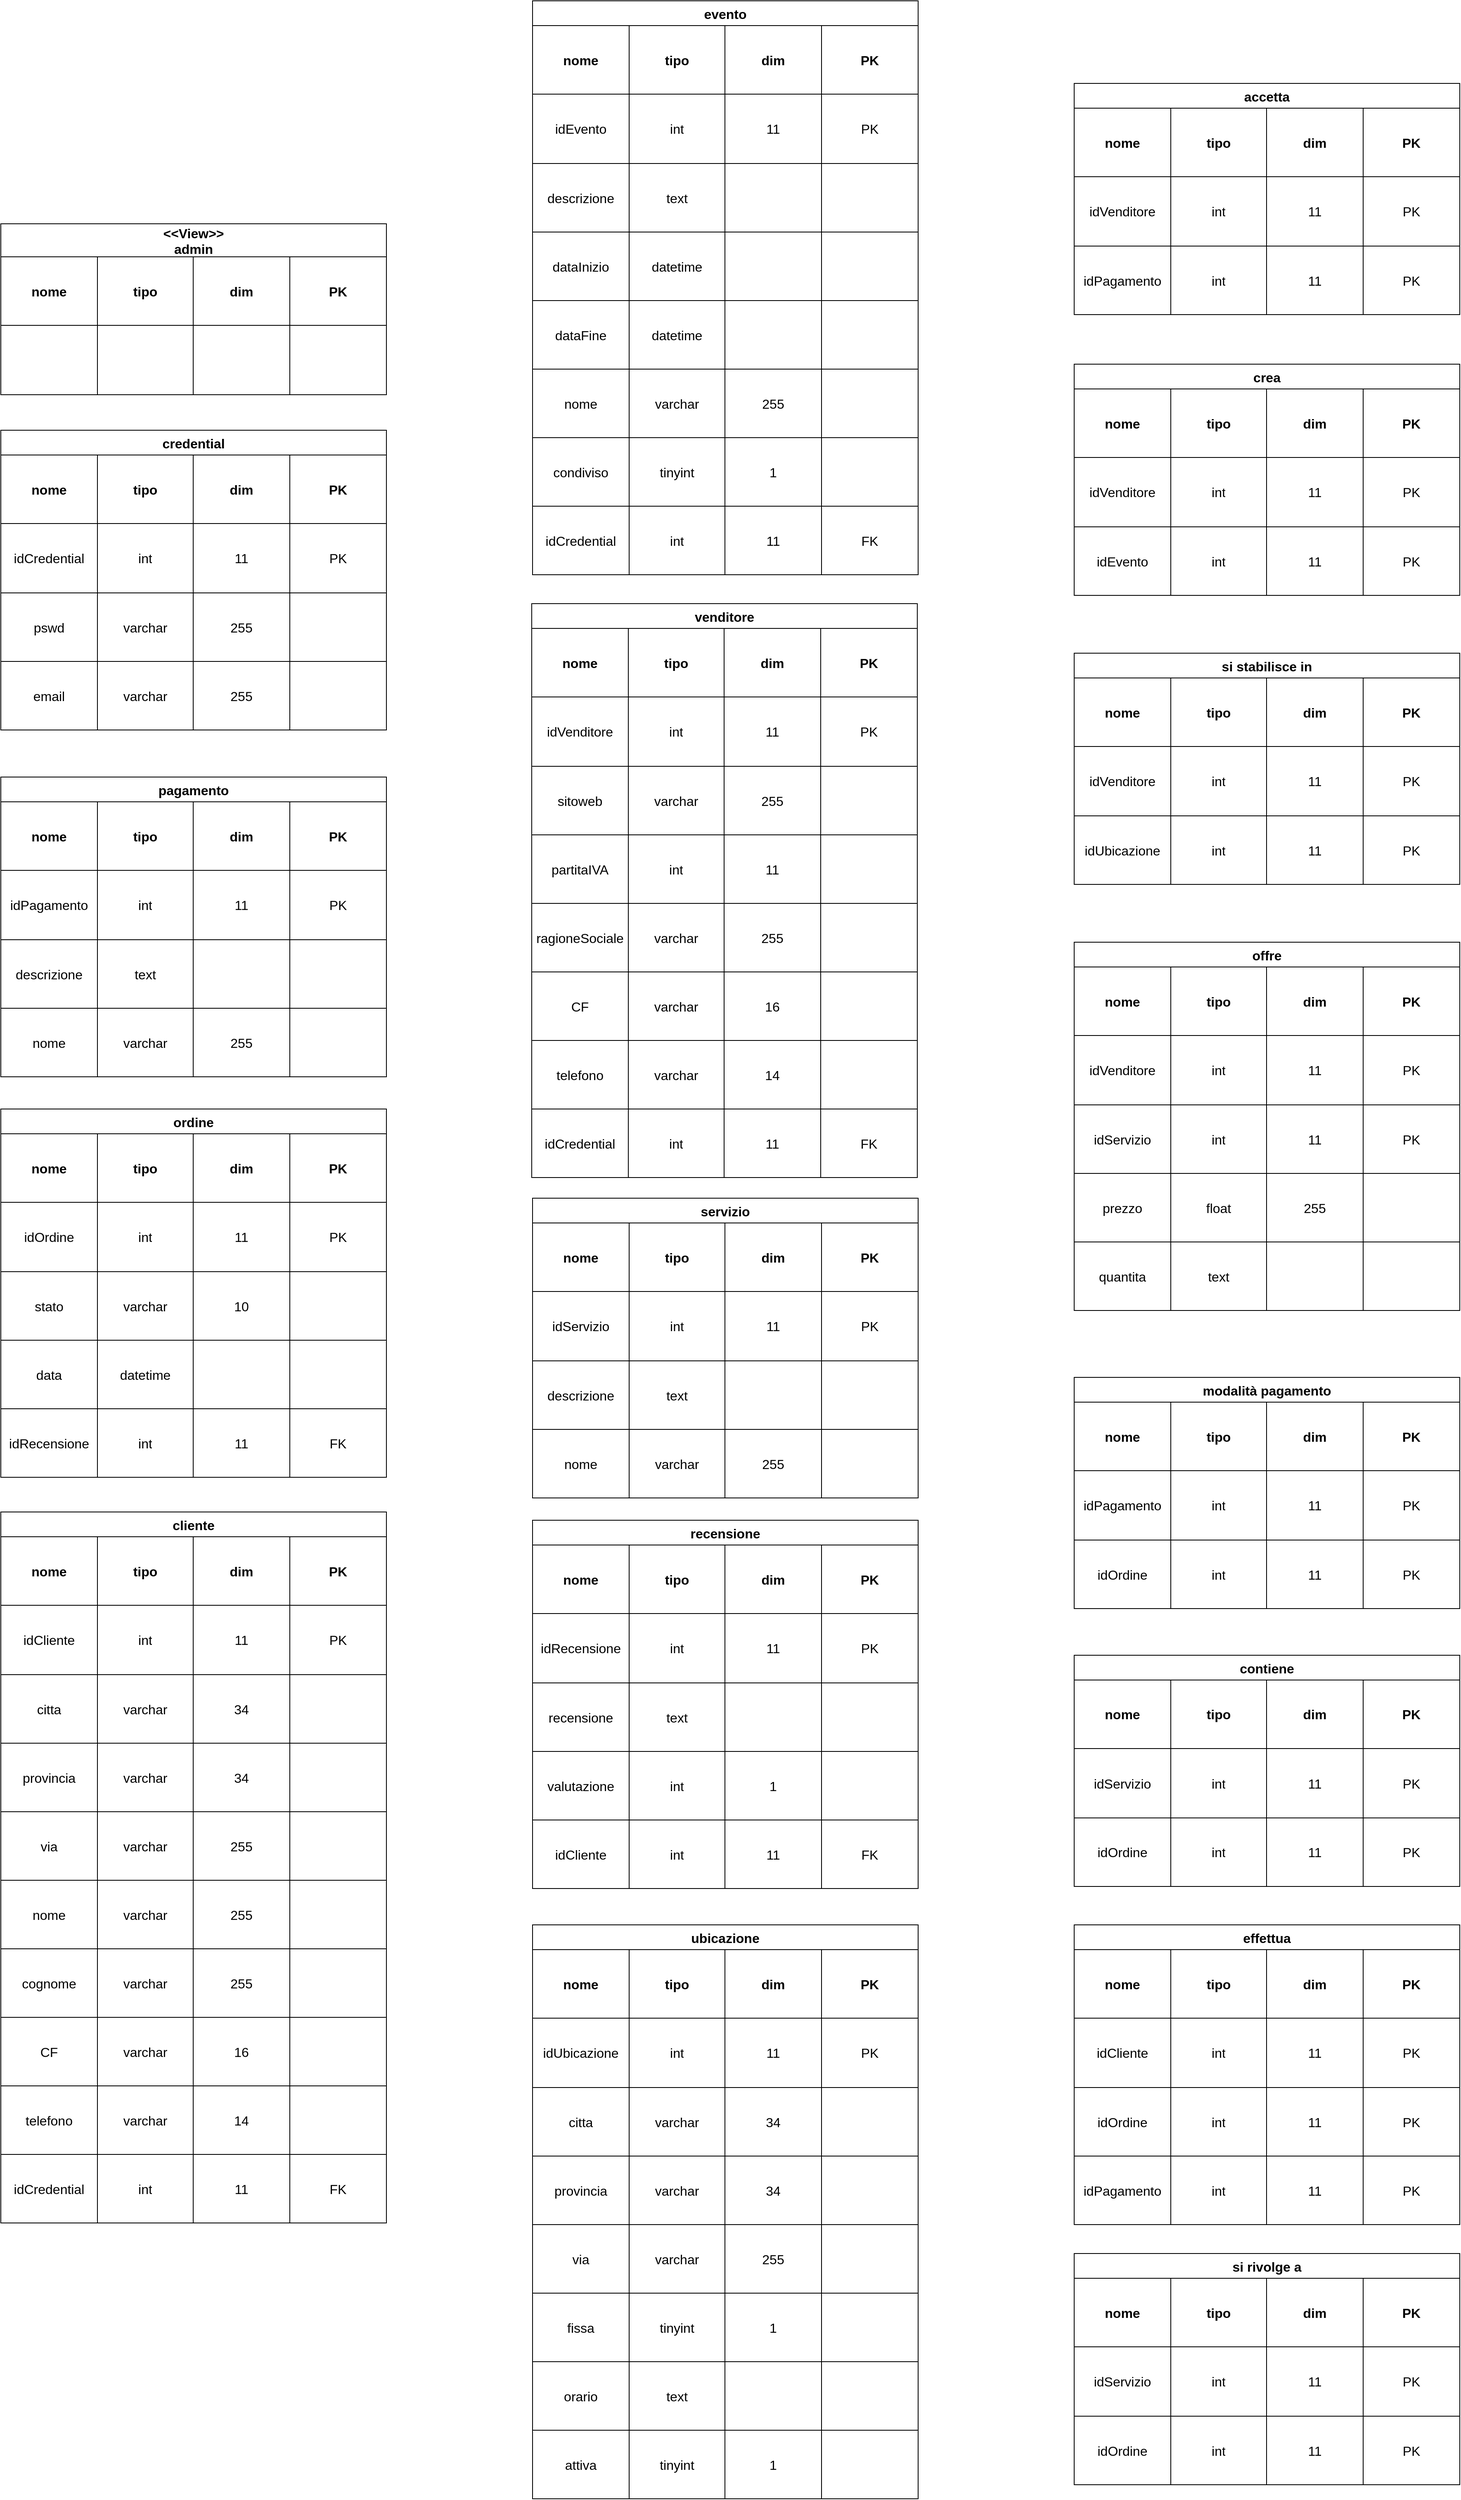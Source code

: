 <mxfile version="24.4.8" type="device">
  <diagram name="Pagina-1" id="tT_XpPGh8XWBHWi3kTz5">
    <mxGraphModel dx="2739" dy="2284" grid="1" gridSize="10" guides="1" tooltips="1" connect="1" arrows="1" fold="1" page="1" pageScale="1" pageWidth="827" pageHeight="1169" math="0" shadow="0">
      <root>
        <mxCell id="0" />
        <mxCell id="1" parent="0" />
        <mxCell id="-nrtfNXdw2DxREuKqidu-1" value="credential" style="shape=table;startSize=30;container=1;collapsible=0;childLayout=tableLayout;strokeColor=default;fontSize=16;fontStyle=1" parent="1" vertex="1">
          <mxGeometry x="-230" y="130" width="467" height="363" as="geometry" />
        </mxCell>
        <mxCell id="-nrtfNXdw2DxREuKqidu-2" value="" style="shape=tableRow;horizontal=0;startSize=0;swimlaneHead=0;swimlaneBody=0;strokeColor=inherit;top=0;left=0;bottom=0;right=0;collapsible=0;dropTarget=0;fillColor=none;points=[[0,0.5],[1,0.5]];portConstraint=eastwest;fontSize=16;" parent="-nrtfNXdw2DxREuKqidu-1" vertex="1">
          <mxGeometry y="30" width="467" height="83" as="geometry" />
        </mxCell>
        <mxCell id="-nrtfNXdw2DxREuKqidu-3" value="nome" style="shape=partialRectangle;html=1;whiteSpace=wrap;connectable=0;strokeColor=inherit;overflow=hidden;fillColor=none;top=0;left=0;bottom=0;right=0;pointerEvents=1;fontSize=16;fontStyle=1" parent="-nrtfNXdw2DxREuKqidu-2" vertex="1">
          <mxGeometry width="117" height="83" as="geometry">
            <mxRectangle width="117" height="83" as="alternateBounds" />
          </mxGeometry>
        </mxCell>
        <mxCell id="-nrtfNXdw2DxREuKqidu-4" value="tipo" style="shape=partialRectangle;html=1;whiteSpace=wrap;connectable=0;strokeColor=inherit;overflow=hidden;fillColor=none;top=0;left=0;bottom=0;right=0;pointerEvents=1;fontSize=16;fontStyle=1" parent="-nrtfNXdw2DxREuKqidu-2" vertex="1">
          <mxGeometry x="117" width="116" height="83" as="geometry">
            <mxRectangle width="116" height="83" as="alternateBounds" />
          </mxGeometry>
        </mxCell>
        <mxCell id="-nrtfNXdw2DxREuKqidu-5" value="dim" style="shape=partialRectangle;html=1;whiteSpace=wrap;connectable=0;strokeColor=inherit;overflow=hidden;fillColor=none;top=0;left=0;bottom=0;right=0;pointerEvents=1;fontSize=16;fontStyle=1" parent="-nrtfNXdw2DxREuKqidu-2" vertex="1">
          <mxGeometry x="233" width="117" height="83" as="geometry">
            <mxRectangle width="117" height="83" as="alternateBounds" />
          </mxGeometry>
        </mxCell>
        <mxCell id="-nrtfNXdw2DxREuKqidu-14" value="PK" style="shape=partialRectangle;html=1;whiteSpace=wrap;connectable=0;strokeColor=inherit;overflow=hidden;fillColor=none;top=0;left=0;bottom=0;right=0;pointerEvents=1;fontSize=16;fontStyle=1" parent="-nrtfNXdw2DxREuKqidu-2" vertex="1">
          <mxGeometry x="350" width="117" height="83" as="geometry">
            <mxRectangle width="117" height="83" as="alternateBounds" />
          </mxGeometry>
        </mxCell>
        <mxCell id="-nrtfNXdw2DxREuKqidu-6" value="" style="shape=tableRow;horizontal=0;startSize=0;swimlaneHead=0;swimlaneBody=0;strokeColor=inherit;top=0;left=0;bottom=0;right=0;collapsible=0;dropTarget=0;fillColor=none;points=[[0,0.5],[1,0.5]];portConstraint=eastwest;fontSize=16;" parent="-nrtfNXdw2DxREuKqidu-1" vertex="1">
          <mxGeometry y="113" width="467" height="84" as="geometry" />
        </mxCell>
        <mxCell id="-nrtfNXdw2DxREuKqidu-7" value="idCredential" style="shape=partialRectangle;html=1;whiteSpace=wrap;connectable=0;strokeColor=inherit;overflow=hidden;fillColor=none;top=0;left=0;bottom=0;right=0;pointerEvents=1;fontSize=16;" parent="-nrtfNXdw2DxREuKqidu-6" vertex="1">
          <mxGeometry width="117" height="84" as="geometry">
            <mxRectangle width="117" height="84" as="alternateBounds" />
          </mxGeometry>
        </mxCell>
        <mxCell id="-nrtfNXdw2DxREuKqidu-8" value="int" style="shape=partialRectangle;html=1;whiteSpace=wrap;connectable=0;strokeColor=inherit;overflow=hidden;fillColor=none;top=0;left=0;bottom=0;right=0;pointerEvents=1;fontSize=16;" parent="-nrtfNXdw2DxREuKqidu-6" vertex="1">
          <mxGeometry x="117" width="116" height="84" as="geometry">
            <mxRectangle width="116" height="84" as="alternateBounds" />
          </mxGeometry>
        </mxCell>
        <mxCell id="-nrtfNXdw2DxREuKqidu-9" value="11" style="shape=partialRectangle;html=1;whiteSpace=wrap;connectable=0;strokeColor=inherit;overflow=hidden;fillColor=none;top=0;left=0;bottom=0;right=0;pointerEvents=1;fontSize=16;" parent="-nrtfNXdw2DxREuKqidu-6" vertex="1">
          <mxGeometry x="233" width="117" height="84" as="geometry">
            <mxRectangle width="117" height="84" as="alternateBounds" />
          </mxGeometry>
        </mxCell>
        <mxCell id="-nrtfNXdw2DxREuKqidu-15" value="PK" style="shape=partialRectangle;html=1;whiteSpace=wrap;connectable=0;strokeColor=inherit;overflow=hidden;fillColor=none;top=0;left=0;bottom=0;right=0;pointerEvents=1;fontSize=16;" parent="-nrtfNXdw2DxREuKqidu-6" vertex="1">
          <mxGeometry x="350" width="117" height="84" as="geometry">
            <mxRectangle width="117" height="84" as="alternateBounds" />
          </mxGeometry>
        </mxCell>
        <mxCell id="-nrtfNXdw2DxREuKqidu-10" value="" style="shape=tableRow;horizontal=0;startSize=0;swimlaneHead=0;swimlaneBody=0;strokeColor=inherit;top=0;left=0;bottom=0;right=0;collapsible=0;dropTarget=0;fillColor=none;points=[[0,0.5],[1,0.5]];portConstraint=eastwest;fontSize=16;" parent="-nrtfNXdw2DxREuKqidu-1" vertex="1">
          <mxGeometry y="197" width="467" height="83" as="geometry" />
        </mxCell>
        <mxCell id="-nrtfNXdw2DxREuKqidu-11" value="pswd" style="shape=partialRectangle;html=1;whiteSpace=wrap;connectable=0;strokeColor=inherit;overflow=hidden;fillColor=none;top=0;left=0;bottom=0;right=0;pointerEvents=1;fontSize=16;" parent="-nrtfNXdw2DxREuKqidu-10" vertex="1">
          <mxGeometry width="117" height="83" as="geometry">
            <mxRectangle width="117" height="83" as="alternateBounds" />
          </mxGeometry>
        </mxCell>
        <mxCell id="-nrtfNXdw2DxREuKqidu-12" value="varchar" style="shape=partialRectangle;html=1;whiteSpace=wrap;connectable=0;strokeColor=inherit;overflow=hidden;fillColor=none;top=0;left=0;bottom=0;right=0;pointerEvents=1;fontSize=16;" parent="-nrtfNXdw2DxREuKqidu-10" vertex="1">
          <mxGeometry x="117" width="116" height="83" as="geometry">
            <mxRectangle width="116" height="83" as="alternateBounds" />
          </mxGeometry>
        </mxCell>
        <mxCell id="-nrtfNXdw2DxREuKqidu-13" value="255" style="shape=partialRectangle;html=1;whiteSpace=wrap;connectable=0;strokeColor=inherit;overflow=hidden;fillColor=none;top=0;left=0;bottom=0;right=0;pointerEvents=1;fontSize=16;" parent="-nrtfNXdw2DxREuKqidu-10" vertex="1">
          <mxGeometry x="233" width="117" height="83" as="geometry">
            <mxRectangle width="117" height="83" as="alternateBounds" />
          </mxGeometry>
        </mxCell>
        <mxCell id="-nrtfNXdw2DxREuKqidu-16" style="shape=partialRectangle;html=1;whiteSpace=wrap;connectable=0;strokeColor=inherit;overflow=hidden;fillColor=none;top=0;left=0;bottom=0;right=0;pointerEvents=1;fontSize=16;" parent="-nrtfNXdw2DxREuKqidu-10" vertex="1">
          <mxGeometry x="350" width="117" height="83" as="geometry">
            <mxRectangle width="117" height="83" as="alternateBounds" />
          </mxGeometry>
        </mxCell>
        <mxCell id="-nrtfNXdw2DxREuKqidu-17" style="shape=tableRow;horizontal=0;startSize=0;swimlaneHead=0;swimlaneBody=0;strokeColor=inherit;top=0;left=0;bottom=0;right=0;collapsible=0;dropTarget=0;fillColor=none;points=[[0,0.5],[1,0.5]];portConstraint=eastwest;fontSize=16;" parent="-nrtfNXdw2DxREuKqidu-1" vertex="1">
          <mxGeometry y="280" width="467" height="83" as="geometry" />
        </mxCell>
        <mxCell id="-nrtfNXdw2DxREuKqidu-18" value="email" style="shape=partialRectangle;html=1;whiteSpace=wrap;connectable=0;strokeColor=inherit;overflow=hidden;fillColor=none;top=0;left=0;bottom=0;right=0;pointerEvents=1;fontSize=16;" parent="-nrtfNXdw2DxREuKqidu-17" vertex="1">
          <mxGeometry width="117" height="83" as="geometry">
            <mxRectangle width="117" height="83" as="alternateBounds" />
          </mxGeometry>
        </mxCell>
        <mxCell id="-nrtfNXdw2DxREuKqidu-19" value="varchar" style="shape=partialRectangle;html=1;whiteSpace=wrap;connectable=0;strokeColor=inherit;overflow=hidden;fillColor=none;top=0;left=0;bottom=0;right=0;pointerEvents=1;fontSize=16;" parent="-nrtfNXdw2DxREuKqidu-17" vertex="1">
          <mxGeometry x="117" width="116" height="83" as="geometry">
            <mxRectangle width="116" height="83" as="alternateBounds" />
          </mxGeometry>
        </mxCell>
        <mxCell id="-nrtfNXdw2DxREuKqidu-20" value="255" style="shape=partialRectangle;html=1;whiteSpace=wrap;connectable=0;strokeColor=inherit;overflow=hidden;fillColor=none;top=0;left=0;bottom=0;right=0;pointerEvents=1;fontSize=16;" parent="-nrtfNXdw2DxREuKqidu-17" vertex="1">
          <mxGeometry x="233" width="117" height="83" as="geometry">
            <mxRectangle width="117" height="83" as="alternateBounds" />
          </mxGeometry>
        </mxCell>
        <mxCell id="-nrtfNXdw2DxREuKqidu-21" style="shape=partialRectangle;html=1;whiteSpace=wrap;connectable=0;strokeColor=inherit;overflow=hidden;fillColor=none;top=0;left=0;bottom=0;right=0;pointerEvents=1;fontSize=16;" parent="-nrtfNXdw2DxREuKqidu-17" vertex="1">
          <mxGeometry x="350" width="117" height="83" as="geometry">
            <mxRectangle width="117" height="83" as="alternateBounds" />
          </mxGeometry>
        </mxCell>
        <mxCell id="-nrtfNXdw2DxREuKqidu-22" value="&lt;&lt;View&gt;&gt;&#xa;admin" style="shape=table;startSize=40;container=1;collapsible=0;childLayout=tableLayout;strokeColor=default;fontSize=16;fontStyle=1" parent="1" vertex="1">
          <mxGeometry x="-230" y="-120" width="467" height="207" as="geometry" />
        </mxCell>
        <mxCell id="-nrtfNXdw2DxREuKqidu-23" value="" style="shape=tableRow;horizontal=0;startSize=0;swimlaneHead=0;swimlaneBody=0;strokeColor=inherit;top=0;left=0;bottom=0;right=0;collapsible=0;dropTarget=0;fillColor=none;points=[[0,0.5],[1,0.5]];portConstraint=eastwest;fontSize=16;" parent="-nrtfNXdw2DxREuKqidu-22" vertex="1">
          <mxGeometry y="40" width="467" height="83" as="geometry" />
        </mxCell>
        <mxCell id="-nrtfNXdw2DxREuKqidu-24" value="nome" style="shape=partialRectangle;html=1;whiteSpace=wrap;connectable=0;strokeColor=inherit;overflow=hidden;fillColor=none;top=0;left=0;bottom=0;right=0;pointerEvents=1;fontSize=16;fontStyle=1" parent="-nrtfNXdw2DxREuKqidu-23" vertex="1">
          <mxGeometry width="117" height="83" as="geometry">
            <mxRectangle width="117" height="83" as="alternateBounds" />
          </mxGeometry>
        </mxCell>
        <mxCell id="-nrtfNXdw2DxREuKqidu-25" value="tipo" style="shape=partialRectangle;html=1;whiteSpace=wrap;connectable=0;strokeColor=inherit;overflow=hidden;fillColor=none;top=0;left=0;bottom=0;right=0;pointerEvents=1;fontSize=16;fontStyle=1" parent="-nrtfNXdw2DxREuKqidu-23" vertex="1">
          <mxGeometry x="117" width="116" height="83" as="geometry">
            <mxRectangle width="116" height="83" as="alternateBounds" />
          </mxGeometry>
        </mxCell>
        <mxCell id="-nrtfNXdw2DxREuKqidu-26" value="dim" style="shape=partialRectangle;html=1;whiteSpace=wrap;connectable=0;strokeColor=inherit;overflow=hidden;fillColor=none;top=0;left=0;bottom=0;right=0;pointerEvents=1;fontSize=16;fontStyle=1" parent="-nrtfNXdw2DxREuKqidu-23" vertex="1">
          <mxGeometry x="233" width="117" height="83" as="geometry">
            <mxRectangle width="117" height="83" as="alternateBounds" />
          </mxGeometry>
        </mxCell>
        <mxCell id="-nrtfNXdw2DxREuKqidu-27" value="PK" style="shape=partialRectangle;html=1;whiteSpace=wrap;connectable=0;strokeColor=inherit;overflow=hidden;fillColor=none;top=0;left=0;bottom=0;right=0;pointerEvents=1;fontSize=16;fontStyle=1" parent="-nrtfNXdw2DxREuKqidu-23" vertex="1">
          <mxGeometry x="350" width="117" height="83" as="geometry">
            <mxRectangle width="117" height="83" as="alternateBounds" />
          </mxGeometry>
        </mxCell>
        <mxCell id="-nrtfNXdw2DxREuKqidu-28" value="" style="shape=tableRow;horizontal=0;startSize=0;swimlaneHead=0;swimlaneBody=0;strokeColor=inherit;top=0;left=0;bottom=0;right=0;collapsible=0;dropTarget=0;fillColor=none;points=[[0,0.5],[1,0.5]];portConstraint=eastwest;fontSize=16;" parent="-nrtfNXdw2DxREuKqidu-22" vertex="1">
          <mxGeometry y="123" width="467" height="84" as="geometry" />
        </mxCell>
        <mxCell id="-nrtfNXdw2DxREuKqidu-29" value="" style="shape=partialRectangle;html=1;whiteSpace=wrap;connectable=0;strokeColor=inherit;overflow=hidden;fillColor=none;top=0;left=0;bottom=0;right=0;pointerEvents=1;fontSize=16;" parent="-nrtfNXdw2DxREuKqidu-28" vertex="1">
          <mxGeometry width="117" height="84" as="geometry">
            <mxRectangle width="117" height="84" as="alternateBounds" />
          </mxGeometry>
        </mxCell>
        <mxCell id="-nrtfNXdw2DxREuKqidu-30" value="" style="shape=partialRectangle;html=1;whiteSpace=wrap;connectable=0;strokeColor=inherit;overflow=hidden;fillColor=none;top=0;left=0;bottom=0;right=0;pointerEvents=1;fontSize=16;" parent="-nrtfNXdw2DxREuKqidu-28" vertex="1">
          <mxGeometry x="117" width="116" height="84" as="geometry">
            <mxRectangle width="116" height="84" as="alternateBounds" />
          </mxGeometry>
        </mxCell>
        <mxCell id="-nrtfNXdw2DxREuKqidu-31" value="" style="shape=partialRectangle;html=1;whiteSpace=wrap;connectable=0;strokeColor=inherit;overflow=hidden;fillColor=none;top=0;left=0;bottom=0;right=0;pointerEvents=1;fontSize=16;" parent="-nrtfNXdw2DxREuKqidu-28" vertex="1">
          <mxGeometry x="233" width="117" height="84" as="geometry">
            <mxRectangle width="117" height="84" as="alternateBounds" />
          </mxGeometry>
        </mxCell>
        <mxCell id="-nrtfNXdw2DxREuKqidu-32" value="" style="shape=partialRectangle;html=1;whiteSpace=wrap;connectable=0;strokeColor=inherit;overflow=hidden;fillColor=none;top=0;left=0;bottom=0;right=0;pointerEvents=1;fontSize=16;" parent="-nrtfNXdw2DxREuKqidu-28" vertex="1">
          <mxGeometry x="350" width="117" height="84" as="geometry">
            <mxRectangle width="117" height="84" as="alternateBounds" />
          </mxGeometry>
        </mxCell>
        <mxCell id="-nrtfNXdw2DxREuKqidu-43" value="evento" style="shape=table;startSize=30;container=1;collapsible=0;childLayout=tableLayout;strokeColor=default;fontSize=16;fontStyle=1" parent="1" vertex="1">
          <mxGeometry x="414" y="-390" width="467" height="695" as="geometry" />
        </mxCell>
        <mxCell id="-nrtfNXdw2DxREuKqidu-44" value="" style="shape=tableRow;horizontal=0;startSize=0;swimlaneHead=0;swimlaneBody=0;strokeColor=inherit;top=0;left=0;bottom=0;right=0;collapsible=0;dropTarget=0;fillColor=none;points=[[0,0.5],[1,0.5]];portConstraint=eastwest;fontSize=16;" parent="-nrtfNXdw2DxREuKqidu-43" vertex="1">
          <mxGeometry y="30" width="467" height="83" as="geometry" />
        </mxCell>
        <mxCell id="-nrtfNXdw2DxREuKqidu-45" value="nome" style="shape=partialRectangle;html=1;whiteSpace=wrap;connectable=0;strokeColor=inherit;overflow=hidden;fillColor=none;top=0;left=0;bottom=0;right=0;pointerEvents=1;fontSize=16;fontStyle=1" parent="-nrtfNXdw2DxREuKqidu-44" vertex="1">
          <mxGeometry width="117" height="83" as="geometry">
            <mxRectangle width="117" height="83" as="alternateBounds" />
          </mxGeometry>
        </mxCell>
        <mxCell id="-nrtfNXdw2DxREuKqidu-46" value="tipo" style="shape=partialRectangle;html=1;whiteSpace=wrap;connectable=0;strokeColor=inherit;overflow=hidden;fillColor=none;top=0;left=0;bottom=0;right=0;pointerEvents=1;fontSize=16;fontStyle=1" parent="-nrtfNXdw2DxREuKqidu-44" vertex="1">
          <mxGeometry x="117" width="116" height="83" as="geometry">
            <mxRectangle width="116" height="83" as="alternateBounds" />
          </mxGeometry>
        </mxCell>
        <mxCell id="-nrtfNXdw2DxREuKqidu-47" value="dim" style="shape=partialRectangle;html=1;whiteSpace=wrap;connectable=0;strokeColor=inherit;overflow=hidden;fillColor=none;top=0;left=0;bottom=0;right=0;pointerEvents=1;fontSize=16;fontStyle=1" parent="-nrtfNXdw2DxREuKqidu-44" vertex="1">
          <mxGeometry x="233" width="117" height="83" as="geometry">
            <mxRectangle width="117" height="83" as="alternateBounds" />
          </mxGeometry>
        </mxCell>
        <mxCell id="-nrtfNXdw2DxREuKqidu-48" value="PK" style="shape=partialRectangle;html=1;whiteSpace=wrap;connectable=0;strokeColor=inherit;overflow=hidden;fillColor=none;top=0;left=0;bottom=0;right=0;pointerEvents=1;fontSize=16;fontStyle=1" parent="-nrtfNXdw2DxREuKqidu-44" vertex="1">
          <mxGeometry x="350" width="117" height="83" as="geometry">
            <mxRectangle width="117" height="83" as="alternateBounds" />
          </mxGeometry>
        </mxCell>
        <mxCell id="-nrtfNXdw2DxREuKqidu-49" value="" style="shape=tableRow;horizontal=0;startSize=0;swimlaneHead=0;swimlaneBody=0;strokeColor=inherit;top=0;left=0;bottom=0;right=0;collapsible=0;dropTarget=0;fillColor=none;points=[[0,0.5],[1,0.5]];portConstraint=eastwest;fontSize=16;" parent="-nrtfNXdw2DxREuKqidu-43" vertex="1">
          <mxGeometry y="113" width="467" height="84" as="geometry" />
        </mxCell>
        <mxCell id="-nrtfNXdw2DxREuKqidu-50" value="idEvento" style="shape=partialRectangle;html=1;whiteSpace=wrap;connectable=0;strokeColor=inherit;overflow=hidden;fillColor=none;top=0;left=0;bottom=0;right=0;pointerEvents=1;fontSize=16;" parent="-nrtfNXdw2DxREuKqidu-49" vertex="1">
          <mxGeometry width="117" height="84" as="geometry">
            <mxRectangle width="117" height="84" as="alternateBounds" />
          </mxGeometry>
        </mxCell>
        <mxCell id="-nrtfNXdw2DxREuKqidu-51" value="int" style="shape=partialRectangle;html=1;whiteSpace=wrap;connectable=0;strokeColor=inherit;overflow=hidden;fillColor=none;top=0;left=0;bottom=0;right=0;pointerEvents=1;fontSize=16;" parent="-nrtfNXdw2DxREuKqidu-49" vertex="1">
          <mxGeometry x="117" width="116" height="84" as="geometry">
            <mxRectangle width="116" height="84" as="alternateBounds" />
          </mxGeometry>
        </mxCell>
        <mxCell id="-nrtfNXdw2DxREuKqidu-52" value="11" style="shape=partialRectangle;html=1;whiteSpace=wrap;connectable=0;strokeColor=inherit;overflow=hidden;fillColor=none;top=0;left=0;bottom=0;right=0;pointerEvents=1;fontSize=16;" parent="-nrtfNXdw2DxREuKqidu-49" vertex="1">
          <mxGeometry x="233" width="117" height="84" as="geometry">
            <mxRectangle width="117" height="84" as="alternateBounds" />
          </mxGeometry>
        </mxCell>
        <mxCell id="-nrtfNXdw2DxREuKqidu-53" value="PK" style="shape=partialRectangle;html=1;whiteSpace=wrap;connectable=0;strokeColor=inherit;overflow=hidden;fillColor=none;top=0;left=0;bottom=0;right=0;pointerEvents=1;fontSize=16;" parent="-nrtfNXdw2DxREuKqidu-49" vertex="1">
          <mxGeometry x="350" width="117" height="84" as="geometry">
            <mxRectangle width="117" height="84" as="alternateBounds" />
          </mxGeometry>
        </mxCell>
        <mxCell id="-nrtfNXdw2DxREuKqidu-54" value="" style="shape=tableRow;horizontal=0;startSize=0;swimlaneHead=0;swimlaneBody=0;strokeColor=inherit;top=0;left=0;bottom=0;right=0;collapsible=0;dropTarget=0;fillColor=none;points=[[0,0.5],[1,0.5]];portConstraint=eastwest;fontSize=16;" parent="-nrtfNXdw2DxREuKqidu-43" vertex="1">
          <mxGeometry y="197" width="467" height="83" as="geometry" />
        </mxCell>
        <mxCell id="-nrtfNXdw2DxREuKqidu-55" value="descrizione" style="shape=partialRectangle;html=1;whiteSpace=wrap;connectable=0;strokeColor=inherit;overflow=hidden;fillColor=none;top=0;left=0;bottom=0;right=0;pointerEvents=1;fontSize=16;" parent="-nrtfNXdw2DxREuKqidu-54" vertex="1">
          <mxGeometry width="117" height="83" as="geometry">
            <mxRectangle width="117" height="83" as="alternateBounds" />
          </mxGeometry>
        </mxCell>
        <mxCell id="-nrtfNXdw2DxREuKqidu-56" value="text" style="shape=partialRectangle;html=1;whiteSpace=wrap;connectable=0;strokeColor=inherit;overflow=hidden;fillColor=none;top=0;left=0;bottom=0;right=0;pointerEvents=1;fontSize=16;" parent="-nrtfNXdw2DxREuKqidu-54" vertex="1">
          <mxGeometry x="117" width="116" height="83" as="geometry">
            <mxRectangle width="116" height="83" as="alternateBounds" />
          </mxGeometry>
        </mxCell>
        <mxCell id="-nrtfNXdw2DxREuKqidu-57" value="" style="shape=partialRectangle;html=1;whiteSpace=wrap;connectable=0;strokeColor=inherit;overflow=hidden;fillColor=none;top=0;left=0;bottom=0;right=0;pointerEvents=1;fontSize=16;" parent="-nrtfNXdw2DxREuKqidu-54" vertex="1">
          <mxGeometry x="233" width="117" height="83" as="geometry">
            <mxRectangle width="117" height="83" as="alternateBounds" />
          </mxGeometry>
        </mxCell>
        <mxCell id="-nrtfNXdw2DxREuKqidu-58" style="shape=partialRectangle;html=1;whiteSpace=wrap;connectable=0;strokeColor=inherit;overflow=hidden;fillColor=none;top=0;left=0;bottom=0;right=0;pointerEvents=1;fontSize=16;" parent="-nrtfNXdw2DxREuKqidu-54" vertex="1">
          <mxGeometry x="350" width="117" height="83" as="geometry">
            <mxRectangle width="117" height="83" as="alternateBounds" />
          </mxGeometry>
        </mxCell>
        <mxCell id="-nrtfNXdw2DxREuKqidu-59" style="shape=tableRow;horizontal=0;startSize=0;swimlaneHead=0;swimlaneBody=0;strokeColor=inherit;top=0;left=0;bottom=0;right=0;collapsible=0;dropTarget=0;fillColor=none;points=[[0,0.5],[1,0.5]];portConstraint=eastwest;fontSize=16;" parent="-nrtfNXdw2DxREuKqidu-43" vertex="1">
          <mxGeometry y="280" width="467" height="83" as="geometry" />
        </mxCell>
        <mxCell id="-nrtfNXdw2DxREuKqidu-60" value="dataInizio" style="shape=partialRectangle;html=1;whiteSpace=wrap;connectable=0;strokeColor=inherit;overflow=hidden;fillColor=none;top=0;left=0;bottom=0;right=0;pointerEvents=1;fontSize=16;" parent="-nrtfNXdw2DxREuKqidu-59" vertex="1">
          <mxGeometry width="117" height="83" as="geometry">
            <mxRectangle width="117" height="83" as="alternateBounds" />
          </mxGeometry>
        </mxCell>
        <mxCell id="-nrtfNXdw2DxREuKqidu-61" value="datetime" style="shape=partialRectangle;html=1;whiteSpace=wrap;connectable=0;strokeColor=inherit;overflow=hidden;fillColor=none;top=0;left=0;bottom=0;right=0;pointerEvents=1;fontSize=16;" parent="-nrtfNXdw2DxREuKqidu-59" vertex="1">
          <mxGeometry x="117" width="116" height="83" as="geometry">
            <mxRectangle width="116" height="83" as="alternateBounds" />
          </mxGeometry>
        </mxCell>
        <mxCell id="-nrtfNXdw2DxREuKqidu-62" value="" style="shape=partialRectangle;html=1;whiteSpace=wrap;connectable=0;strokeColor=inherit;overflow=hidden;fillColor=none;top=0;left=0;bottom=0;right=0;pointerEvents=1;fontSize=16;" parent="-nrtfNXdw2DxREuKqidu-59" vertex="1">
          <mxGeometry x="233" width="117" height="83" as="geometry">
            <mxRectangle width="117" height="83" as="alternateBounds" />
          </mxGeometry>
        </mxCell>
        <mxCell id="-nrtfNXdw2DxREuKqidu-63" style="shape=partialRectangle;html=1;whiteSpace=wrap;connectable=0;strokeColor=inherit;overflow=hidden;fillColor=none;top=0;left=0;bottom=0;right=0;pointerEvents=1;fontSize=16;" parent="-nrtfNXdw2DxREuKqidu-59" vertex="1">
          <mxGeometry x="350" width="117" height="83" as="geometry">
            <mxRectangle width="117" height="83" as="alternateBounds" />
          </mxGeometry>
        </mxCell>
        <mxCell id="-nrtfNXdw2DxREuKqidu-64" style="shape=tableRow;horizontal=0;startSize=0;swimlaneHead=0;swimlaneBody=0;strokeColor=inherit;top=0;left=0;bottom=0;right=0;collapsible=0;dropTarget=0;fillColor=none;points=[[0,0.5],[1,0.5]];portConstraint=eastwest;fontSize=16;" parent="-nrtfNXdw2DxREuKqidu-43" vertex="1">
          <mxGeometry y="363" width="467" height="83" as="geometry" />
        </mxCell>
        <mxCell id="-nrtfNXdw2DxREuKqidu-65" value="dataFine" style="shape=partialRectangle;html=1;whiteSpace=wrap;connectable=0;strokeColor=inherit;overflow=hidden;fillColor=none;top=0;left=0;bottom=0;right=0;pointerEvents=1;fontSize=16;" parent="-nrtfNXdw2DxREuKqidu-64" vertex="1">
          <mxGeometry width="117" height="83" as="geometry">
            <mxRectangle width="117" height="83" as="alternateBounds" />
          </mxGeometry>
        </mxCell>
        <mxCell id="-nrtfNXdw2DxREuKqidu-66" value="datetime" style="shape=partialRectangle;html=1;whiteSpace=wrap;connectable=0;strokeColor=inherit;overflow=hidden;fillColor=none;top=0;left=0;bottom=0;right=0;pointerEvents=1;fontSize=16;" parent="-nrtfNXdw2DxREuKqidu-64" vertex="1">
          <mxGeometry x="117" width="116" height="83" as="geometry">
            <mxRectangle width="116" height="83" as="alternateBounds" />
          </mxGeometry>
        </mxCell>
        <mxCell id="-nrtfNXdw2DxREuKqidu-67" style="shape=partialRectangle;html=1;whiteSpace=wrap;connectable=0;strokeColor=inherit;overflow=hidden;fillColor=none;top=0;left=0;bottom=0;right=0;pointerEvents=1;fontSize=16;" parent="-nrtfNXdw2DxREuKqidu-64" vertex="1">
          <mxGeometry x="233" width="117" height="83" as="geometry">
            <mxRectangle width="117" height="83" as="alternateBounds" />
          </mxGeometry>
        </mxCell>
        <mxCell id="-nrtfNXdw2DxREuKqidu-68" style="shape=partialRectangle;html=1;whiteSpace=wrap;connectable=0;strokeColor=inherit;overflow=hidden;fillColor=none;top=0;left=0;bottom=0;right=0;pointerEvents=1;fontSize=16;" parent="-nrtfNXdw2DxREuKqidu-64" vertex="1">
          <mxGeometry x="350" width="117" height="83" as="geometry">
            <mxRectangle width="117" height="83" as="alternateBounds" />
          </mxGeometry>
        </mxCell>
        <mxCell id="-nrtfNXdw2DxREuKqidu-69" style="shape=tableRow;horizontal=0;startSize=0;swimlaneHead=0;swimlaneBody=0;strokeColor=inherit;top=0;left=0;bottom=0;right=0;collapsible=0;dropTarget=0;fillColor=none;points=[[0,0.5],[1,0.5]];portConstraint=eastwest;fontSize=16;" parent="-nrtfNXdw2DxREuKqidu-43" vertex="1">
          <mxGeometry y="446" width="467" height="83" as="geometry" />
        </mxCell>
        <mxCell id="-nrtfNXdw2DxREuKqidu-70" value="nome" style="shape=partialRectangle;html=1;whiteSpace=wrap;connectable=0;strokeColor=inherit;overflow=hidden;fillColor=none;top=0;left=0;bottom=0;right=0;pointerEvents=1;fontSize=16;" parent="-nrtfNXdw2DxREuKqidu-69" vertex="1">
          <mxGeometry width="117" height="83" as="geometry">
            <mxRectangle width="117" height="83" as="alternateBounds" />
          </mxGeometry>
        </mxCell>
        <mxCell id="-nrtfNXdw2DxREuKqidu-71" value="varchar" style="shape=partialRectangle;html=1;whiteSpace=wrap;connectable=0;strokeColor=inherit;overflow=hidden;fillColor=none;top=0;left=0;bottom=0;right=0;pointerEvents=1;fontSize=16;" parent="-nrtfNXdw2DxREuKqidu-69" vertex="1">
          <mxGeometry x="117" width="116" height="83" as="geometry">
            <mxRectangle width="116" height="83" as="alternateBounds" />
          </mxGeometry>
        </mxCell>
        <mxCell id="-nrtfNXdw2DxREuKqidu-72" value="255" style="shape=partialRectangle;html=1;whiteSpace=wrap;connectable=0;strokeColor=inherit;overflow=hidden;fillColor=none;top=0;left=0;bottom=0;right=0;pointerEvents=1;fontSize=16;" parent="-nrtfNXdw2DxREuKqidu-69" vertex="1">
          <mxGeometry x="233" width="117" height="83" as="geometry">
            <mxRectangle width="117" height="83" as="alternateBounds" />
          </mxGeometry>
        </mxCell>
        <mxCell id="-nrtfNXdw2DxREuKqidu-73" style="shape=partialRectangle;html=1;whiteSpace=wrap;connectable=0;strokeColor=inherit;overflow=hidden;fillColor=none;top=0;left=0;bottom=0;right=0;pointerEvents=1;fontSize=16;" parent="-nrtfNXdw2DxREuKqidu-69" vertex="1">
          <mxGeometry x="350" width="117" height="83" as="geometry">
            <mxRectangle width="117" height="83" as="alternateBounds" />
          </mxGeometry>
        </mxCell>
        <mxCell id="-nrtfNXdw2DxREuKqidu-74" style="shape=tableRow;horizontal=0;startSize=0;swimlaneHead=0;swimlaneBody=0;strokeColor=inherit;top=0;left=0;bottom=0;right=0;collapsible=0;dropTarget=0;fillColor=none;points=[[0,0.5],[1,0.5]];portConstraint=eastwest;fontSize=16;" parent="-nrtfNXdw2DxREuKqidu-43" vertex="1">
          <mxGeometry y="529" width="467" height="83" as="geometry" />
        </mxCell>
        <mxCell id="-nrtfNXdw2DxREuKqidu-75" value="condiviso" style="shape=partialRectangle;html=1;whiteSpace=wrap;connectable=0;strokeColor=inherit;overflow=hidden;fillColor=none;top=0;left=0;bottom=0;right=0;pointerEvents=1;fontSize=16;" parent="-nrtfNXdw2DxREuKqidu-74" vertex="1">
          <mxGeometry width="117" height="83" as="geometry">
            <mxRectangle width="117" height="83" as="alternateBounds" />
          </mxGeometry>
        </mxCell>
        <mxCell id="-nrtfNXdw2DxREuKqidu-76" value="tinyint" style="shape=partialRectangle;html=1;whiteSpace=wrap;connectable=0;strokeColor=inherit;overflow=hidden;fillColor=none;top=0;left=0;bottom=0;right=0;pointerEvents=1;fontSize=16;" parent="-nrtfNXdw2DxREuKqidu-74" vertex="1">
          <mxGeometry x="117" width="116" height="83" as="geometry">
            <mxRectangle width="116" height="83" as="alternateBounds" />
          </mxGeometry>
        </mxCell>
        <mxCell id="-nrtfNXdw2DxREuKqidu-77" value="1" style="shape=partialRectangle;html=1;whiteSpace=wrap;connectable=0;strokeColor=inherit;overflow=hidden;fillColor=none;top=0;left=0;bottom=0;right=0;pointerEvents=1;fontSize=16;" parent="-nrtfNXdw2DxREuKqidu-74" vertex="1">
          <mxGeometry x="233" width="117" height="83" as="geometry">
            <mxRectangle width="117" height="83" as="alternateBounds" />
          </mxGeometry>
        </mxCell>
        <mxCell id="-nrtfNXdw2DxREuKqidu-78" style="shape=partialRectangle;html=1;whiteSpace=wrap;connectable=0;strokeColor=inherit;overflow=hidden;fillColor=none;top=0;left=0;bottom=0;right=0;pointerEvents=1;fontSize=16;" parent="-nrtfNXdw2DxREuKqidu-74" vertex="1">
          <mxGeometry x="350" width="117" height="83" as="geometry">
            <mxRectangle width="117" height="83" as="alternateBounds" />
          </mxGeometry>
        </mxCell>
        <mxCell id="-nrtfNXdw2DxREuKqidu-489" style="shape=tableRow;horizontal=0;startSize=0;swimlaneHead=0;swimlaneBody=0;strokeColor=inherit;top=0;left=0;bottom=0;right=0;collapsible=0;dropTarget=0;fillColor=none;points=[[0,0.5],[1,0.5]];portConstraint=eastwest;fontSize=16;" parent="-nrtfNXdw2DxREuKqidu-43" vertex="1">
          <mxGeometry y="612" width="467" height="83" as="geometry" />
        </mxCell>
        <mxCell id="-nrtfNXdw2DxREuKqidu-490" value="idCredential" style="shape=partialRectangle;html=1;whiteSpace=wrap;connectable=0;strokeColor=inherit;overflow=hidden;fillColor=none;top=0;left=0;bottom=0;right=0;pointerEvents=1;fontSize=16;" parent="-nrtfNXdw2DxREuKqidu-489" vertex="1">
          <mxGeometry width="117" height="83" as="geometry">
            <mxRectangle width="117" height="83" as="alternateBounds" />
          </mxGeometry>
        </mxCell>
        <mxCell id="-nrtfNXdw2DxREuKqidu-491" value="int" style="shape=partialRectangle;html=1;whiteSpace=wrap;connectable=0;strokeColor=inherit;overflow=hidden;fillColor=none;top=0;left=0;bottom=0;right=0;pointerEvents=1;fontSize=16;" parent="-nrtfNXdw2DxREuKqidu-489" vertex="1">
          <mxGeometry x="117" width="116" height="83" as="geometry">
            <mxRectangle width="116" height="83" as="alternateBounds" />
          </mxGeometry>
        </mxCell>
        <mxCell id="-nrtfNXdw2DxREuKqidu-492" value="11" style="shape=partialRectangle;html=1;whiteSpace=wrap;connectable=0;strokeColor=inherit;overflow=hidden;fillColor=none;top=0;left=0;bottom=0;right=0;pointerEvents=1;fontSize=16;" parent="-nrtfNXdw2DxREuKqidu-489" vertex="1">
          <mxGeometry x="233" width="117" height="83" as="geometry">
            <mxRectangle width="117" height="83" as="alternateBounds" />
          </mxGeometry>
        </mxCell>
        <mxCell id="-nrtfNXdw2DxREuKqidu-493" value="FK" style="shape=partialRectangle;html=1;whiteSpace=wrap;connectable=0;strokeColor=inherit;overflow=hidden;fillColor=none;top=0;left=0;bottom=0;right=0;pointerEvents=1;fontSize=16;" parent="-nrtfNXdw2DxREuKqidu-489" vertex="1">
          <mxGeometry x="350" width="117" height="83" as="geometry">
            <mxRectangle width="117" height="83" as="alternateBounds" />
          </mxGeometry>
        </mxCell>
        <mxCell id="-nrtfNXdw2DxREuKqidu-79" value="pagamento" style="shape=table;startSize=30;container=1;collapsible=0;childLayout=tableLayout;strokeColor=default;fontSize=16;fontStyle=1" parent="1" vertex="1">
          <mxGeometry x="-230" y="550" width="467" height="363" as="geometry" />
        </mxCell>
        <mxCell id="-nrtfNXdw2DxREuKqidu-80" value="" style="shape=tableRow;horizontal=0;startSize=0;swimlaneHead=0;swimlaneBody=0;strokeColor=inherit;top=0;left=0;bottom=0;right=0;collapsible=0;dropTarget=0;fillColor=none;points=[[0,0.5],[1,0.5]];portConstraint=eastwest;fontSize=16;" parent="-nrtfNXdw2DxREuKqidu-79" vertex="1">
          <mxGeometry y="30" width="467" height="83" as="geometry" />
        </mxCell>
        <mxCell id="-nrtfNXdw2DxREuKqidu-81" value="nome" style="shape=partialRectangle;html=1;whiteSpace=wrap;connectable=0;strokeColor=inherit;overflow=hidden;fillColor=none;top=0;left=0;bottom=0;right=0;pointerEvents=1;fontSize=16;fontStyle=1" parent="-nrtfNXdw2DxREuKqidu-80" vertex="1">
          <mxGeometry width="117" height="83" as="geometry">
            <mxRectangle width="117" height="83" as="alternateBounds" />
          </mxGeometry>
        </mxCell>
        <mxCell id="-nrtfNXdw2DxREuKqidu-82" value="tipo" style="shape=partialRectangle;html=1;whiteSpace=wrap;connectable=0;strokeColor=inherit;overflow=hidden;fillColor=none;top=0;left=0;bottom=0;right=0;pointerEvents=1;fontSize=16;fontStyle=1" parent="-nrtfNXdw2DxREuKqidu-80" vertex="1">
          <mxGeometry x="117" width="116" height="83" as="geometry">
            <mxRectangle width="116" height="83" as="alternateBounds" />
          </mxGeometry>
        </mxCell>
        <mxCell id="-nrtfNXdw2DxREuKqidu-83" value="dim" style="shape=partialRectangle;html=1;whiteSpace=wrap;connectable=0;strokeColor=inherit;overflow=hidden;fillColor=none;top=0;left=0;bottom=0;right=0;pointerEvents=1;fontSize=16;fontStyle=1" parent="-nrtfNXdw2DxREuKqidu-80" vertex="1">
          <mxGeometry x="233" width="117" height="83" as="geometry">
            <mxRectangle width="117" height="83" as="alternateBounds" />
          </mxGeometry>
        </mxCell>
        <mxCell id="-nrtfNXdw2DxREuKqidu-84" value="PK" style="shape=partialRectangle;html=1;whiteSpace=wrap;connectable=0;strokeColor=inherit;overflow=hidden;fillColor=none;top=0;left=0;bottom=0;right=0;pointerEvents=1;fontSize=16;fontStyle=1" parent="-nrtfNXdw2DxREuKqidu-80" vertex="1">
          <mxGeometry x="350" width="117" height="83" as="geometry">
            <mxRectangle width="117" height="83" as="alternateBounds" />
          </mxGeometry>
        </mxCell>
        <mxCell id="-nrtfNXdw2DxREuKqidu-85" value="" style="shape=tableRow;horizontal=0;startSize=0;swimlaneHead=0;swimlaneBody=0;strokeColor=inherit;top=0;left=0;bottom=0;right=0;collapsible=0;dropTarget=0;fillColor=none;points=[[0,0.5],[1,0.5]];portConstraint=eastwest;fontSize=16;" parent="-nrtfNXdw2DxREuKqidu-79" vertex="1">
          <mxGeometry y="113" width="467" height="84" as="geometry" />
        </mxCell>
        <mxCell id="-nrtfNXdw2DxREuKqidu-86" value="idPagamento" style="shape=partialRectangle;html=1;whiteSpace=wrap;connectable=0;strokeColor=inherit;overflow=hidden;fillColor=none;top=0;left=0;bottom=0;right=0;pointerEvents=1;fontSize=16;" parent="-nrtfNXdw2DxREuKqidu-85" vertex="1">
          <mxGeometry width="117" height="84" as="geometry">
            <mxRectangle width="117" height="84" as="alternateBounds" />
          </mxGeometry>
        </mxCell>
        <mxCell id="-nrtfNXdw2DxREuKqidu-87" value="int" style="shape=partialRectangle;html=1;whiteSpace=wrap;connectable=0;strokeColor=inherit;overflow=hidden;fillColor=none;top=0;left=0;bottom=0;right=0;pointerEvents=1;fontSize=16;" parent="-nrtfNXdw2DxREuKqidu-85" vertex="1">
          <mxGeometry x="117" width="116" height="84" as="geometry">
            <mxRectangle width="116" height="84" as="alternateBounds" />
          </mxGeometry>
        </mxCell>
        <mxCell id="-nrtfNXdw2DxREuKqidu-88" value="11" style="shape=partialRectangle;html=1;whiteSpace=wrap;connectable=0;strokeColor=inherit;overflow=hidden;fillColor=none;top=0;left=0;bottom=0;right=0;pointerEvents=1;fontSize=16;" parent="-nrtfNXdw2DxREuKqidu-85" vertex="1">
          <mxGeometry x="233" width="117" height="84" as="geometry">
            <mxRectangle width="117" height="84" as="alternateBounds" />
          </mxGeometry>
        </mxCell>
        <mxCell id="-nrtfNXdw2DxREuKqidu-89" value="PK" style="shape=partialRectangle;html=1;whiteSpace=wrap;connectable=0;strokeColor=inherit;overflow=hidden;fillColor=none;top=0;left=0;bottom=0;right=0;pointerEvents=1;fontSize=16;" parent="-nrtfNXdw2DxREuKqidu-85" vertex="1">
          <mxGeometry x="350" width="117" height="84" as="geometry">
            <mxRectangle width="117" height="84" as="alternateBounds" />
          </mxGeometry>
        </mxCell>
        <mxCell id="-nrtfNXdw2DxREuKqidu-90" value="" style="shape=tableRow;horizontal=0;startSize=0;swimlaneHead=0;swimlaneBody=0;strokeColor=inherit;top=0;left=0;bottom=0;right=0;collapsible=0;dropTarget=0;fillColor=none;points=[[0,0.5],[1,0.5]];portConstraint=eastwest;fontSize=16;" parent="-nrtfNXdw2DxREuKqidu-79" vertex="1">
          <mxGeometry y="197" width="467" height="83" as="geometry" />
        </mxCell>
        <mxCell id="-nrtfNXdw2DxREuKqidu-91" value="descrizione" style="shape=partialRectangle;html=1;whiteSpace=wrap;connectable=0;strokeColor=inherit;overflow=hidden;fillColor=none;top=0;left=0;bottom=0;right=0;pointerEvents=1;fontSize=16;" parent="-nrtfNXdw2DxREuKqidu-90" vertex="1">
          <mxGeometry width="117" height="83" as="geometry">
            <mxRectangle width="117" height="83" as="alternateBounds" />
          </mxGeometry>
        </mxCell>
        <mxCell id="-nrtfNXdw2DxREuKqidu-92" value="text" style="shape=partialRectangle;html=1;whiteSpace=wrap;connectable=0;strokeColor=inherit;overflow=hidden;fillColor=none;top=0;left=0;bottom=0;right=0;pointerEvents=1;fontSize=16;" parent="-nrtfNXdw2DxREuKqidu-90" vertex="1">
          <mxGeometry x="117" width="116" height="83" as="geometry">
            <mxRectangle width="116" height="83" as="alternateBounds" />
          </mxGeometry>
        </mxCell>
        <mxCell id="-nrtfNXdw2DxREuKqidu-93" value="" style="shape=partialRectangle;html=1;whiteSpace=wrap;connectable=0;strokeColor=inherit;overflow=hidden;fillColor=none;top=0;left=0;bottom=0;right=0;pointerEvents=1;fontSize=16;" parent="-nrtfNXdw2DxREuKqidu-90" vertex="1">
          <mxGeometry x="233" width="117" height="83" as="geometry">
            <mxRectangle width="117" height="83" as="alternateBounds" />
          </mxGeometry>
        </mxCell>
        <mxCell id="-nrtfNXdw2DxREuKqidu-94" style="shape=partialRectangle;html=1;whiteSpace=wrap;connectable=0;strokeColor=inherit;overflow=hidden;fillColor=none;top=0;left=0;bottom=0;right=0;pointerEvents=1;fontSize=16;" parent="-nrtfNXdw2DxREuKqidu-90" vertex="1">
          <mxGeometry x="350" width="117" height="83" as="geometry">
            <mxRectangle width="117" height="83" as="alternateBounds" />
          </mxGeometry>
        </mxCell>
        <mxCell id="-nrtfNXdw2DxREuKqidu-105" style="shape=tableRow;horizontal=0;startSize=0;swimlaneHead=0;swimlaneBody=0;strokeColor=inherit;top=0;left=0;bottom=0;right=0;collapsible=0;dropTarget=0;fillColor=none;points=[[0,0.5],[1,0.5]];portConstraint=eastwest;fontSize=16;" parent="-nrtfNXdw2DxREuKqidu-79" vertex="1">
          <mxGeometry y="280" width="467" height="83" as="geometry" />
        </mxCell>
        <mxCell id="-nrtfNXdw2DxREuKqidu-106" value="nome" style="shape=partialRectangle;html=1;whiteSpace=wrap;connectable=0;strokeColor=inherit;overflow=hidden;fillColor=none;top=0;left=0;bottom=0;right=0;pointerEvents=1;fontSize=16;" parent="-nrtfNXdw2DxREuKqidu-105" vertex="1">
          <mxGeometry width="117" height="83" as="geometry">
            <mxRectangle width="117" height="83" as="alternateBounds" />
          </mxGeometry>
        </mxCell>
        <mxCell id="-nrtfNXdw2DxREuKqidu-107" value="varchar" style="shape=partialRectangle;html=1;whiteSpace=wrap;connectable=0;strokeColor=inherit;overflow=hidden;fillColor=none;top=0;left=0;bottom=0;right=0;pointerEvents=1;fontSize=16;" parent="-nrtfNXdw2DxREuKqidu-105" vertex="1">
          <mxGeometry x="117" width="116" height="83" as="geometry">
            <mxRectangle width="116" height="83" as="alternateBounds" />
          </mxGeometry>
        </mxCell>
        <mxCell id="-nrtfNXdw2DxREuKqidu-108" value="255" style="shape=partialRectangle;html=1;whiteSpace=wrap;connectable=0;strokeColor=inherit;overflow=hidden;fillColor=none;top=0;left=0;bottom=0;right=0;pointerEvents=1;fontSize=16;" parent="-nrtfNXdw2DxREuKqidu-105" vertex="1">
          <mxGeometry x="233" width="117" height="83" as="geometry">
            <mxRectangle width="117" height="83" as="alternateBounds" />
          </mxGeometry>
        </mxCell>
        <mxCell id="-nrtfNXdw2DxREuKqidu-109" style="shape=partialRectangle;html=1;whiteSpace=wrap;connectable=0;strokeColor=inherit;overflow=hidden;fillColor=none;top=0;left=0;bottom=0;right=0;pointerEvents=1;fontSize=16;" parent="-nrtfNXdw2DxREuKqidu-105" vertex="1">
          <mxGeometry x="350" width="117" height="83" as="geometry">
            <mxRectangle width="117" height="83" as="alternateBounds" />
          </mxGeometry>
        </mxCell>
        <mxCell id="-nrtfNXdw2DxREuKqidu-115" value="venditore" style="shape=table;startSize=30;container=1;collapsible=0;childLayout=tableLayout;strokeColor=default;fontSize=16;fontStyle=1" parent="1" vertex="1">
          <mxGeometry x="413" y="340" width="467" height="695" as="geometry" />
        </mxCell>
        <mxCell id="-nrtfNXdw2DxREuKqidu-116" value="" style="shape=tableRow;horizontal=0;startSize=0;swimlaneHead=0;swimlaneBody=0;strokeColor=inherit;top=0;left=0;bottom=0;right=0;collapsible=0;dropTarget=0;fillColor=none;points=[[0,0.5],[1,0.5]];portConstraint=eastwest;fontSize=16;" parent="-nrtfNXdw2DxREuKqidu-115" vertex="1">
          <mxGeometry y="30" width="467" height="83" as="geometry" />
        </mxCell>
        <mxCell id="-nrtfNXdw2DxREuKqidu-117" value="nome" style="shape=partialRectangle;html=1;whiteSpace=wrap;connectable=0;strokeColor=inherit;overflow=hidden;fillColor=none;top=0;left=0;bottom=0;right=0;pointerEvents=1;fontSize=16;fontStyle=1" parent="-nrtfNXdw2DxREuKqidu-116" vertex="1">
          <mxGeometry width="117" height="83" as="geometry">
            <mxRectangle width="117" height="83" as="alternateBounds" />
          </mxGeometry>
        </mxCell>
        <mxCell id="-nrtfNXdw2DxREuKqidu-118" value="tipo" style="shape=partialRectangle;html=1;whiteSpace=wrap;connectable=0;strokeColor=inherit;overflow=hidden;fillColor=none;top=0;left=0;bottom=0;right=0;pointerEvents=1;fontSize=16;fontStyle=1" parent="-nrtfNXdw2DxREuKqidu-116" vertex="1">
          <mxGeometry x="117" width="116" height="83" as="geometry">
            <mxRectangle width="116" height="83" as="alternateBounds" />
          </mxGeometry>
        </mxCell>
        <mxCell id="-nrtfNXdw2DxREuKqidu-119" value="dim" style="shape=partialRectangle;html=1;whiteSpace=wrap;connectable=0;strokeColor=inherit;overflow=hidden;fillColor=none;top=0;left=0;bottom=0;right=0;pointerEvents=1;fontSize=16;fontStyle=1" parent="-nrtfNXdw2DxREuKqidu-116" vertex="1">
          <mxGeometry x="233" width="117" height="83" as="geometry">
            <mxRectangle width="117" height="83" as="alternateBounds" />
          </mxGeometry>
        </mxCell>
        <mxCell id="-nrtfNXdw2DxREuKqidu-120" value="PK" style="shape=partialRectangle;html=1;whiteSpace=wrap;connectable=0;strokeColor=inherit;overflow=hidden;fillColor=none;top=0;left=0;bottom=0;right=0;pointerEvents=1;fontSize=16;fontStyle=1" parent="-nrtfNXdw2DxREuKqidu-116" vertex="1">
          <mxGeometry x="350" width="117" height="83" as="geometry">
            <mxRectangle width="117" height="83" as="alternateBounds" />
          </mxGeometry>
        </mxCell>
        <mxCell id="-nrtfNXdw2DxREuKqidu-121" value="" style="shape=tableRow;horizontal=0;startSize=0;swimlaneHead=0;swimlaneBody=0;strokeColor=inherit;top=0;left=0;bottom=0;right=0;collapsible=0;dropTarget=0;fillColor=none;points=[[0,0.5],[1,0.5]];portConstraint=eastwest;fontSize=16;" parent="-nrtfNXdw2DxREuKqidu-115" vertex="1">
          <mxGeometry y="113" width="467" height="84" as="geometry" />
        </mxCell>
        <mxCell id="-nrtfNXdw2DxREuKqidu-122" value="idVenditore" style="shape=partialRectangle;html=1;whiteSpace=wrap;connectable=0;strokeColor=inherit;overflow=hidden;fillColor=none;top=0;left=0;bottom=0;right=0;pointerEvents=1;fontSize=16;" parent="-nrtfNXdw2DxREuKqidu-121" vertex="1">
          <mxGeometry width="117" height="84" as="geometry">
            <mxRectangle width="117" height="84" as="alternateBounds" />
          </mxGeometry>
        </mxCell>
        <mxCell id="-nrtfNXdw2DxREuKqidu-123" value="int" style="shape=partialRectangle;html=1;whiteSpace=wrap;connectable=0;strokeColor=inherit;overflow=hidden;fillColor=none;top=0;left=0;bottom=0;right=0;pointerEvents=1;fontSize=16;" parent="-nrtfNXdw2DxREuKqidu-121" vertex="1">
          <mxGeometry x="117" width="116" height="84" as="geometry">
            <mxRectangle width="116" height="84" as="alternateBounds" />
          </mxGeometry>
        </mxCell>
        <mxCell id="-nrtfNXdw2DxREuKqidu-124" value="11" style="shape=partialRectangle;html=1;whiteSpace=wrap;connectable=0;strokeColor=inherit;overflow=hidden;fillColor=none;top=0;left=0;bottom=0;right=0;pointerEvents=1;fontSize=16;" parent="-nrtfNXdw2DxREuKqidu-121" vertex="1">
          <mxGeometry x="233" width="117" height="84" as="geometry">
            <mxRectangle width="117" height="84" as="alternateBounds" />
          </mxGeometry>
        </mxCell>
        <mxCell id="-nrtfNXdw2DxREuKqidu-125" value="PK" style="shape=partialRectangle;html=1;whiteSpace=wrap;connectable=0;strokeColor=inherit;overflow=hidden;fillColor=none;top=0;left=0;bottom=0;right=0;pointerEvents=1;fontSize=16;" parent="-nrtfNXdw2DxREuKqidu-121" vertex="1">
          <mxGeometry x="350" width="117" height="84" as="geometry">
            <mxRectangle width="117" height="84" as="alternateBounds" />
          </mxGeometry>
        </mxCell>
        <mxCell id="-nrtfNXdw2DxREuKqidu-126" value="" style="shape=tableRow;horizontal=0;startSize=0;swimlaneHead=0;swimlaneBody=0;strokeColor=inherit;top=0;left=0;bottom=0;right=0;collapsible=0;dropTarget=0;fillColor=none;points=[[0,0.5],[1,0.5]];portConstraint=eastwest;fontSize=16;" parent="-nrtfNXdw2DxREuKqidu-115" vertex="1">
          <mxGeometry y="197" width="467" height="83" as="geometry" />
        </mxCell>
        <mxCell id="-nrtfNXdw2DxREuKqidu-127" value="sitoweb" style="shape=partialRectangle;html=1;whiteSpace=wrap;connectable=0;strokeColor=inherit;overflow=hidden;fillColor=none;top=0;left=0;bottom=0;right=0;pointerEvents=1;fontSize=16;" parent="-nrtfNXdw2DxREuKqidu-126" vertex="1">
          <mxGeometry width="117" height="83" as="geometry">
            <mxRectangle width="117" height="83" as="alternateBounds" />
          </mxGeometry>
        </mxCell>
        <mxCell id="-nrtfNXdw2DxREuKqidu-128" value="varchar" style="shape=partialRectangle;html=1;whiteSpace=wrap;connectable=0;strokeColor=inherit;overflow=hidden;fillColor=none;top=0;left=0;bottom=0;right=0;pointerEvents=1;fontSize=16;" parent="-nrtfNXdw2DxREuKqidu-126" vertex="1">
          <mxGeometry x="117" width="116" height="83" as="geometry">
            <mxRectangle width="116" height="83" as="alternateBounds" />
          </mxGeometry>
        </mxCell>
        <mxCell id="-nrtfNXdw2DxREuKqidu-129" value="255" style="shape=partialRectangle;html=1;whiteSpace=wrap;connectable=0;strokeColor=inherit;overflow=hidden;fillColor=none;top=0;left=0;bottom=0;right=0;pointerEvents=1;fontSize=16;" parent="-nrtfNXdw2DxREuKqidu-126" vertex="1">
          <mxGeometry x="233" width="117" height="83" as="geometry">
            <mxRectangle width="117" height="83" as="alternateBounds" />
          </mxGeometry>
        </mxCell>
        <mxCell id="-nrtfNXdw2DxREuKqidu-130" style="shape=partialRectangle;html=1;whiteSpace=wrap;connectable=0;strokeColor=inherit;overflow=hidden;fillColor=none;top=0;left=0;bottom=0;right=0;pointerEvents=1;fontSize=16;" parent="-nrtfNXdw2DxREuKqidu-126" vertex="1">
          <mxGeometry x="350" width="117" height="83" as="geometry">
            <mxRectangle width="117" height="83" as="alternateBounds" />
          </mxGeometry>
        </mxCell>
        <mxCell id="-nrtfNXdw2DxREuKqidu-131" style="shape=tableRow;horizontal=0;startSize=0;swimlaneHead=0;swimlaneBody=0;strokeColor=inherit;top=0;left=0;bottom=0;right=0;collapsible=0;dropTarget=0;fillColor=none;points=[[0,0.5],[1,0.5]];portConstraint=eastwest;fontSize=16;" parent="-nrtfNXdw2DxREuKqidu-115" vertex="1">
          <mxGeometry y="280" width="467" height="83" as="geometry" />
        </mxCell>
        <mxCell id="-nrtfNXdw2DxREuKqidu-132" value="partitaIVA" style="shape=partialRectangle;html=1;whiteSpace=wrap;connectable=0;strokeColor=inherit;overflow=hidden;fillColor=none;top=0;left=0;bottom=0;right=0;pointerEvents=1;fontSize=16;" parent="-nrtfNXdw2DxREuKqidu-131" vertex="1">
          <mxGeometry width="117" height="83" as="geometry">
            <mxRectangle width="117" height="83" as="alternateBounds" />
          </mxGeometry>
        </mxCell>
        <mxCell id="-nrtfNXdw2DxREuKqidu-133" value="int" style="shape=partialRectangle;html=1;whiteSpace=wrap;connectable=0;strokeColor=inherit;overflow=hidden;fillColor=none;top=0;left=0;bottom=0;right=0;pointerEvents=1;fontSize=16;" parent="-nrtfNXdw2DxREuKqidu-131" vertex="1">
          <mxGeometry x="117" width="116" height="83" as="geometry">
            <mxRectangle width="116" height="83" as="alternateBounds" />
          </mxGeometry>
        </mxCell>
        <mxCell id="-nrtfNXdw2DxREuKqidu-134" value="11" style="shape=partialRectangle;html=1;whiteSpace=wrap;connectable=0;strokeColor=inherit;overflow=hidden;fillColor=none;top=0;left=0;bottom=0;right=0;pointerEvents=1;fontSize=16;" parent="-nrtfNXdw2DxREuKqidu-131" vertex="1">
          <mxGeometry x="233" width="117" height="83" as="geometry">
            <mxRectangle width="117" height="83" as="alternateBounds" />
          </mxGeometry>
        </mxCell>
        <mxCell id="-nrtfNXdw2DxREuKqidu-135" style="shape=partialRectangle;html=1;whiteSpace=wrap;connectable=0;strokeColor=inherit;overflow=hidden;fillColor=none;top=0;left=0;bottom=0;right=0;pointerEvents=1;fontSize=16;" parent="-nrtfNXdw2DxREuKqidu-131" vertex="1">
          <mxGeometry x="350" width="117" height="83" as="geometry">
            <mxRectangle width="117" height="83" as="alternateBounds" />
          </mxGeometry>
        </mxCell>
        <mxCell id="-nrtfNXdw2DxREuKqidu-136" style="shape=tableRow;horizontal=0;startSize=0;swimlaneHead=0;swimlaneBody=0;strokeColor=inherit;top=0;left=0;bottom=0;right=0;collapsible=0;dropTarget=0;fillColor=none;points=[[0,0.5],[1,0.5]];portConstraint=eastwest;fontSize=16;" parent="-nrtfNXdw2DxREuKqidu-115" vertex="1">
          <mxGeometry y="363" width="467" height="83" as="geometry" />
        </mxCell>
        <mxCell id="-nrtfNXdw2DxREuKqidu-137" value="ragioneSociale" style="shape=partialRectangle;html=1;whiteSpace=wrap;connectable=0;strokeColor=inherit;overflow=hidden;fillColor=none;top=0;left=0;bottom=0;right=0;pointerEvents=1;fontSize=16;" parent="-nrtfNXdw2DxREuKqidu-136" vertex="1">
          <mxGeometry width="117" height="83" as="geometry">
            <mxRectangle width="117" height="83" as="alternateBounds" />
          </mxGeometry>
        </mxCell>
        <mxCell id="-nrtfNXdw2DxREuKqidu-138" value="varchar" style="shape=partialRectangle;html=1;whiteSpace=wrap;connectable=0;strokeColor=inherit;overflow=hidden;fillColor=none;top=0;left=0;bottom=0;right=0;pointerEvents=1;fontSize=16;" parent="-nrtfNXdw2DxREuKqidu-136" vertex="1">
          <mxGeometry x="117" width="116" height="83" as="geometry">
            <mxRectangle width="116" height="83" as="alternateBounds" />
          </mxGeometry>
        </mxCell>
        <mxCell id="-nrtfNXdw2DxREuKqidu-139" value="255" style="shape=partialRectangle;html=1;whiteSpace=wrap;connectable=0;strokeColor=inherit;overflow=hidden;fillColor=none;top=0;left=0;bottom=0;right=0;pointerEvents=1;fontSize=16;" parent="-nrtfNXdw2DxREuKqidu-136" vertex="1">
          <mxGeometry x="233" width="117" height="83" as="geometry">
            <mxRectangle width="117" height="83" as="alternateBounds" />
          </mxGeometry>
        </mxCell>
        <mxCell id="-nrtfNXdw2DxREuKqidu-140" style="shape=partialRectangle;html=1;whiteSpace=wrap;connectable=0;strokeColor=inherit;overflow=hidden;fillColor=none;top=0;left=0;bottom=0;right=0;pointerEvents=1;fontSize=16;" parent="-nrtfNXdw2DxREuKqidu-136" vertex="1">
          <mxGeometry x="350" width="117" height="83" as="geometry">
            <mxRectangle width="117" height="83" as="alternateBounds" />
          </mxGeometry>
        </mxCell>
        <mxCell id="-nrtfNXdw2DxREuKqidu-141" style="shape=tableRow;horizontal=0;startSize=0;swimlaneHead=0;swimlaneBody=0;strokeColor=inherit;top=0;left=0;bottom=0;right=0;collapsible=0;dropTarget=0;fillColor=none;points=[[0,0.5],[1,0.5]];portConstraint=eastwest;fontSize=16;" parent="-nrtfNXdw2DxREuKqidu-115" vertex="1">
          <mxGeometry y="446" width="467" height="83" as="geometry" />
        </mxCell>
        <mxCell id="-nrtfNXdw2DxREuKqidu-142" value="CF" style="shape=partialRectangle;html=1;whiteSpace=wrap;connectable=0;strokeColor=inherit;overflow=hidden;fillColor=none;top=0;left=0;bottom=0;right=0;pointerEvents=1;fontSize=16;" parent="-nrtfNXdw2DxREuKqidu-141" vertex="1">
          <mxGeometry width="117" height="83" as="geometry">
            <mxRectangle width="117" height="83" as="alternateBounds" />
          </mxGeometry>
        </mxCell>
        <mxCell id="-nrtfNXdw2DxREuKqidu-143" value="varchar" style="shape=partialRectangle;html=1;whiteSpace=wrap;connectable=0;strokeColor=inherit;overflow=hidden;fillColor=none;top=0;left=0;bottom=0;right=0;pointerEvents=1;fontSize=16;" parent="-nrtfNXdw2DxREuKqidu-141" vertex="1">
          <mxGeometry x="117" width="116" height="83" as="geometry">
            <mxRectangle width="116" height="83" as="alternateBounds" />
          </mxGeometry>
        </mxCell>
        <mxCell id="-nrtfNXdw2DxREuKqidu-144" value="16" style="shape=partialRectangle;html=1;whiteSpace=wrap;connectable=0;strokeColor=inherit;overflow=hidden;fillColor=none;top=0;left=0;bottom=0;right=0;pointerEvents=1;fontSize=16;" parent="-nrtfNXdw2DxREuKqidu-141" vertex="1">
          <mxGeometry x="233" width="117" height="83" as="geometry">
            <mxRectangle width="117" height="83" as="alternateBounds" />
          </mxGeometry>
        </mxCell>
        <mxCell id="-nrtfNXdw2DxREuKqidu-145" style="shape=partialRectangle;html=1;whiteSpace=wrap;connectable=0;strokeColor=inherit;overflow=hidden;fillColor=none;top=0;left=0;bottom=0;right=0;pointerEvents=1;fontSize=16;" parent="-nrtfNXdw2DxREuKqidu-141" vertex="1">
          <mxGeometry x="350" width="117" height="83" as="geometry">
            <mxRectangle width="117" height="83" as="alternateBounds" />
          </mxGeometry>
        </mxCell>
        <mxCell id="0EcexEjzIF2W6OTt01xA-1" style="shape=tableRow;horizontal=0;startSize=0;swimlaneHead=0;swimlaneBody=0;strokeColor=inherit;top=0;left=0;bottom=0;right=0;collapsible=0;dropTarget=0;fillColor=none;points=[[0,0.5],[1,0.5]];portConstraint=eastwest;fontSize=16;" parent="-nrtfNXdw2DxREuKqidu-115" vertex="1">
          <mxGeometry y="529" width="467" height="83" as="geometry" />
        </mxCell>
        <mxCell id="0EcexEjzIF2W6OTt01xA-2" value="telefono" style="shape=partialRectangle;html=1;whiteSpace=wrap;connectable=0;strokeColor=inherit;overflow=hidden;fillColor=none;top=0;left=0;bottom=0;right=0;pointerEvents=1;fontSize=16;" parent="0EcexEjzIF2W6OTt01xA-1" vertex="1">
          <mxGeometry width="117" height="83" as="geometry">
            <mxRectangle width="117" height="83" as="alternateBounds" />
          </mxGeometry>
        </mxCell>
        <mxCell id="0EcexEjzIF2W6OTt01xA-3" value="varchar" style="shape=partialRectangle;html=1;whiteSpace=wrap;connectable=0;strokeColor=inherit;overflow=hidden;fillColor=none;top=0;left=0;bottom=0;right=0;pointerEvents=1;fontSize=16;" parent="0EcexEjzIF2W6OTt01xA-1" vertex="1">
          <mxGeometry x="117" width="116" height="83" as="geometry">
            <mxRectangle width="116" height="83" as="alternateBounds" />
          </mxGeometry>
        </mxCell>
        <mxCell id="0EcexEjzIF2W6OTt01xA-4" value="14" style="shape=partialRectangle;html=1;whiteSpace=wrap;connectable=0;strokeColor=inherit;overflow=hidden;fillColor=none;top=0;left=0;bottom=0;right=0;pointerEvents=1;fontSize=16;" parent="0EcexEjzIF2W6OTt01xA-1" vertex="1">
          <mxGeometry x="233" width="117" height="83" as="geometry">
            <mxRectangle width="117" height="83" as="alternateBounds" />
          </mxGeometry>
        </mxCell>
        <mxCell id="0EcexEjzIF2W6OTt01xA-5" style="shape=partialRectangle;html=1;whiteSpace=wrap;connectable=0;strokeColor=inherit;overflow=hidden;fillColor=none;top=0;left=0;bottom=0;right=0;pointerEvents=1;fontSize=16;" parent="0EcexEjzIF2W6OTt01xA-1" vertex="1">
          <mxGeometry x="350" width="117" height="83" as="geometry">
            <mxRectangle width="117" height="83" as="alternateBounds" />
          </mxGeometry>
        </mxCell>
        <mxCell id="-nrtfNXdw2DxREuKqidu-479" style="shape=tableRow;horizontal=0;startSize=0;swimlaneHead=0;swimlaneBody=0;strokeColor=inherit;top=0;left=0;bottom=0;right=0;collapsible=0;dropTarget=0;fillColor=none;points=[[0,0.5],[1,0.5]];portConstraint=eastwest;fontSize=16;" parent="-nrtfNXdw2DxREuKqidu-115" vertex="1">
          <mxGeometry y="612" width="467" height="83" as="geometry" />
        </mxCell>
        <mxCell id="-nrtfNXdw2DxREuKqidu-480" value="idCredential" style="shape=partialRectangle;html=1;whiteSpace=wrap;connectable=0;strokeColor=inherit;overflow=hidden;fillColor=none;top=0;left=0;bottom=0;right=0;pointerEvents=1;fontSize=16;" parent="-nrtfNXdw2DxREuKqidu-479" vertex="1">
          <mxGeometry width="117" height="83" as="geometry">
            <mxRectangle width="117" height="83" as="alternateBounds" />
          </mxGeometry>
        </mxCell>
        <mxCell id="-nrtfNXdw2DxREuKqidu-481" value="int" style="shape=partialRectangle;html=1;whiteSpace=wrap;connectable=0;strokeColor=inherit;overflow=hidden;fillColor=none;top=0;left=0;bottom=0;right=0;pointerEvents=1;fontSize=16;" parent="-nrtfNXdw2DxREuKqidu-479" vertex="1">
          <mxGeometry x="117" width="116" height="83" as="geometry">
            <mxRectangle width="116" height="83" as="alternateBounds" />
          </mxGeometry>
        </mxCell>
        <mxCell id="-nrtfNXdw2DxREuKqidu-482" value="11" style="shape=partialRectangle;html=1;whiteSpace=wrap;connectable=0;strokeColor=inherit;overflow=hidden;fillColor=none;top=0;left=0;bottom=0;right=0;pointerEvents=1;fontSize=16;" parent="-nrtfNXdw2DxREuKqidu-479" vertex="1">
          <mxGeometry x="233" width="117" height="83" as="geometry">
            <mxRectangle width="117" height="83" as="alternateBounds" />
          </mxGeometry>
        </mxCell>
        <mxCell id="-nrtfNXdw2DxREuKqidu-483" value="FK" style="shape=partialRectangle;html=1;whiteSpace=wrap;connectable=0;strokeColor=inherit;overflow=hidden;fillColor=none;top=0;left=0;bottom=0;right=0;pointerEvents=1;fontSize=16;" parent="-nrtfNXdw2DxREuKqidu-479" vertex="1">
          <mxGeometry x="350" width="117" height="83" as="geometry">
            <mxRectangle width="117" height="83" as="alternateBounds" />
          </mxGeometry>
        </mxCell>
        <mxCell id="-nrtfNXdw2DxREuKqidu-151" value="servizio" style="shape=table;startSize=30;container=1;collapsible=0;childLayout=tableLayout;strokeColor=default;fontSize=16;fontStyle=1" parent="1" vertex="1">
          <mxGeometry x="414" y="1060" width="467" height="363" as="geometry" />
        </mxCell>
        <mxCell id="-nrtfNXdw2DxREuKqidu-152" value="" style="shape=tableRow;horizontal=0;startSize=0;swimlaneHead=0;swimlaneBody=0;strokeColor=inherit;top=0;left=0;bottom=0;right=0;collapsible=0;dropTarget=0;fillColor=none;points=[[0,0.5],[1,0.5]];portConstraint=eastwest;fontSize=16;" parent="-nrtfNXdw2DxREuKqidu-151" vertex="1">
          <mxGeometry y="30" width="467" height="83" as="geometry" />
        </mxCell>
        <mxCell id="-nrtfNXdw2DxREuKqidu-153" value="nome" style="shape=partialRectangle;html=1;whiteSpace=wrap;connectable=0;strokeColor=inherit;overflow=hidden;fillColor=none;top=0;left=0;bottom=0;right=0;pointerEvents=1;fontSize=16;fontStyle=1" parent="-nrtfNXdw2DxREuKqidu-152" vertex="1">
          <mxGeometry width="117" height="83" as="geometry">
            <mxRectangle width="117" height="83" as="alternateBounds" />
          </mxGeometry>
        </mxCell>
        <mxCell id="-nrtfNXdw2DxREuKqidu-154" value="tipo" style="shape=partialRectangle;html=1;whiteSpace=wrap;connectable=0;strokeColor=inherit;overflow=hidden;fillColor=none;top=0;left=0;bottom=0;right=0;pointerEvents=1;fontSize=16;fontStyle=1" parent="-nrtfNXdw2DxREuKqidu-152" vertex="1">
          <mxGeometry x="117" width="116" height="83" as="geometry">
            <mxRectangle width="116" height="83" as="alternateBounds" />
          </mxGeometry>
        </mxCell>
        <mxCell id="-nrtfNXdw2DxREuKqidu-155" value="dim" style="shape=partialRectangle;html=1;whiteSpace=wrap;connectable=0;strokeColor=inherit;overflow=hidden;fillColor=none;top=0;left=0;bottom=0;right=0;pointerEvents=1;fontSize=16;fontStyle=1" parent="-nrtfNXdw2DxREuKqidu-152" vertex="1">
          <mxGeometry x="233" width="117" height="83" as="geometry">
            <mxRectangle width="117" height="83" as="alternateBounds" />
          </mxGeometry>
        </mxCell>
        <mxCell id="-nrtfNXdw2DxREuKqidu-156" value="PK" style="shape=partialRectangle;html=1;whiteSpace=wrap;connectable=0;strokeColor=inherit;overflow=hidden;fillColor=none;top=0;left=0;bottom=0;right=0;pointerEvents=1;fontSize=16;fontStyle=1" parent="-nrtfNXdw2DxREuKqidu-152" vertex="1">
          <mxGeometry x="350" width="117" height="83" as="geometry">
            <mxRectangle width="117" height="83" as="alternateBounds" />
          </mxGeometry>
        </mxCell>
        <mxCell id="-nrtfNXdw2DxREuKqidu-157" value="" style="shape=tableRow;horizontal=0;startSize=0;swimlaneHead=0;swimlaneBody=0;strokeColor=inherit;top=0;left=0;bottom=0;right=0;collapsible=0;dropTarget=0;fillColor=none;points=[[0,0.5],[1,0.5]];portConstraint=eastwest;fontSize=16;" parent="-nrtfNXdw2DxREuKqidu-151" vertex="1">
          <mxGeometry y="113" width="467" height="84" as="geometry" />
        </mxCell>
        <mxCell id="-nrtfNXdw2DxREuKqidu-158" value="idServizio" style="shape=partialRectangle;html=1;whiteSpace=wrap;connectable=0;strokeColor=inherit;overflow=hidden;fillColor=none;top=0;left=0;bottom=0;right=0;pointerEvents=1;fontSize=16;" parent="-nrtfNXdw2DxREuKqidu-157" vertex="1">
          <mxGeometry width="117" height="84" as="geometry">
            <mxRectangle width="117" height="84" as="alternateBounds" />
          </mxGeometry>
        </mxCell>
        <mxCell id="-nrtfNXdw2DxREuKqidu-159" value="int" style="shape=partialRectangle;html=1;whiteSpace=wrap;connectable=0;strokeColor=inherit;overflow=hidden;fillColor=none;top=0;left=0;bottom=0;right=0;pointerEvents=1;fontSize=16;" parent="-nrtfNXdw2DxREuKqidu-157" vertex="1">
          <mxGeometry x="117" width="116" height="84" as="geometry">
            <mxRectangle width="116" height="84" as="alternateBounds" />
          </mxGeometry>
        </mxCell>
        <mxCell id="-nrtfNXdw2DxREuKqidu-160" value="11" style="shape=partialRectangle;html=1;whiteSpace=wrap;connectable=0;strokeColor=inherit;overflow=hidden;fillColor=none;top=0;left=0;bottom=0;right=0;pointerEvents=1;fontSize=16;" parent="-nrtfNXdw2DxREuKqidu-157" vertex="1">
          <mxGeometry x="233" width="117" height="84" as="geometry">
            <mxRectangle width="117" height="84" as="alternateBounds" />
          </mxGeometry>
        </mxCell>
        <mxCell id="-nrtfNXdw2DxREuKqidu-161" value="PK" style="shape=partialRectangle;html=1;whiteSpace=wrap;connectable=0;strokeColor=inherit;overflow=hidden;fillColor=none;top=0;left=0;bottom=0;right=0;pointerEvents=1;fontSize=16;" parent="-nrtfNXdw2DxREuKqidu-157" vertex="1">
          <mxGeometry x="350" width="117" height="84" as="geometry">
            <mxRectangle width="117" height="84" as="alternateBounds" />
          </mxGeometry>
        </mxCell>
        <mxCell id="-nrtfNXdw2DxREuKqidu-162" value="" style="shape=tableRow;horizontal=0;startSize=0;swimlaneHead=0;swimlaneBody=0;strokeColor=inherit;top=0;left=0;bottom=0;right=0;collapsible=0;dropTarget=0;fillColor=none;points=[[0,0.5],[1,0.5]];portConstraint=eastwest;fontSize=16;" parent="-nrtfNXdw2DxREuKqidu-151" vertex="1">
          <mxGeometry y="197" width="467" height="83" as="geometry" />
        </mxCell>
        <mxCell id="-nrtfNXdw2DxREuKqidu-163" value="descrizione" style="shape=partialRectangle;html=1;whiteSpace=wrap;connectable=0;strokeColor=inherit;overflow=hidden;fillColor=none;top=0;left=0;bottom=0;right=0;pointerEvents=1;fontSize=16;" parent="-nrtfNXdw2DxREuKqidu-162" vertex="1">
          <mxGeometry width="117" height="83" as="geometry">
            <mxRectangle width="117" height="83" as="alternateBounds" />
          </mxGeometry>
        </mxCell>
        <mxCell id="-nrtfNXdw2DxREuKqidu-164" value="text" style="shape=partialRectangle;html=1;whiteSpace=wrap;connectable=0;strokeColor=inherit;overflow=hidden;fillColor=none;top=0;left=0;bottom=0;right=0;pointerEvents=1;fontSize=16;" parent="-nrtfNXdw2DxREuKqidu-162" vertex="1">
          <mxGeometry x="117" width="116" height="83" as="geometry">
            <mxRectangle width="116" height="83" as="alternateBounds" />
          </mxGeometry>
        </mxCell>
        <mxCell id="-nrtfNXdw2DxREuKqidu-165" value="" style="shape=partialRectangle;html=1;whiteSpace=wrap;connectable=0;strokeColor=inherit;overflow=hidden;fillColor=none;top=0;left=0;bottom=0;right=0;pointerEvents=1;fontSize=16;" parent="-nrtfNXdw2DxREuKqidu-162" vertex="1">
          <mxGeometry x="233" width="117" height="83" as="geometry">
            <mxRectangle width="117" height="83" as="alternateBounds" />
          </mxGeometry>
        </mxCell>
        <mxCell id="-nrtfNXdw2DxREuKqidu-166" style="shape=partialRectangle;html=1;whiteSpace=wrap;connectable=0;strokeColor=inherit;overflow=hidden;fillColor=none;top=0;left=0;bottom=0;right=0;pointerEvents=1;fontSize=16;" parent="-nrtfNXdw2DxREuKqidu-162" vertex="1">
          <mxGeometry x="350" width="117" height="83" as="geometry">
            <mxRectangle width="117" height="83" as="alternateBounds" />
          </mxGeometry>
        </mxCell>
        <mxCell id="-nrtfNXdw2DxREuKqidu-167" style="shape=tableRow;horizontal=0;startSize=0;swimlaneHead=0;swimlaneBody=0;strokeColor=inherit;top=0;left=0;bottom=0;right=0;collapsible=0;dropTarget=0;fillColor=none;points=[[0,0.5],[1,0.5]];portConstraint=eastwest;fontSize=16;" parent="-nrtfNXdw2DxREuKqidu-151" vertex="1">
          <mxGeometry y="280" width="467" height="83" as="geometry" />
        </mxCell>
        <mxCell id="-nrtfNXdw2DxREuKqidu-168" value="nome" style="shape=partialRectangle;html=1;whiteSpace=wrap;connectable=0;strokeColor=inherit;overflow=hidden;fillColor=none;top=0;left=0;bottom=0;right=0;pointerEvents=1;fontSize=16;" parent="-nrtfNXdw2DxREuKqidu-167" vertex="1">
          <mxGeometry width="117" height="83" as="geometry">
            <mxRectangle width="117" height="83" as="alternateBounds" />
          </mxGeometry>
        </mxCell>
        <mxCell id="-nrtfNXdw2DxREuKqidu-169" value="varchar" style="shape=partialRectangle;html=1;whiteSpace=wrap;connectable=0;strokeColor=inherit;overflow=hidden;fillColor=none;top=0;left=0;bottom=0;right=0;pointerEvents=1;fontSize=16;" parent="-nrtfNXdw2DxREuKqidu-167" vertex="1">
          <mxGeometry x="117" width="116" height="83" as="geometry">
            <mxRectangle width="116" height="83" as="alternateBounds" />
          </mxGeometry>
        </mxCell>
        <mxCell id="-nrtfNXdw2DxREuKqidu-170" value="255" style="shape=partialRectangle;html=1;whiteSpace=wrap;connectable=0;strokeColor=inherit;overflow=hidden;fillColor=none;top=0;left=0;bottom=0;right=0;pointerEvents=1;fontSize=16;" parent="-nrtfNXdw2DxREuKqidu-167" vertex="1">
          <mxGeometry x="233" width="117" height="83" as="geometry">
            <mxRectangle width="117" height="83" as="alternateBounds" />
          </mxGeometry>
        </mxCell>
        <mxCell id="-nrtfNXdw2DxREuKqidu-171" style="shape=partialRectangle;html=1;whiteSpace=wrap;connectable=0;strokeColor=inherit;overflow=hidden;fillColor=none;top=0;left=0;bottom=0;right=0;pointerEvents=1;fontSize=16;" parent="-nrtfNXdw2DxREuKqidu-167" vertex="1">
          <mxGeometry x="350" width="117" height="83" as="geometry">
            <mxRectangle width="117" height="83" as="alternateBounds" />
          </mxGeometry>
        </mxCell>
        <mxCell id="-nrtfNXdw2DxREuKqidu-177" value="ordine" style="shape=table;startSize=30;container=1;collapsible=0;childLayout=tableLayout;strokeColor=default;fontSize=16;fontStyle=1" parent="1" vertex="1">
          <mxGeometry x="-230" y="952" width="467" height="446" as="geometry" />
        </mxCell>
        <mxCell id="-nrtfNXdw2DxREuKqidu-178" value="" style="shape=tableRow;horizontal=0;startSize=0;swimlaneHead=0;swimlaneBody=0;strokeColor=inherit;top=0;left=0;bottom=0;right=0;collapsible=0;dropTarget=0;fillColor=none;points=[[0,0.5],[1,0.5]];portConstraint=eastwest;fontSize=16;" parent="-nrtfNXdw2DxREuKqidu-177" vertex="1">
          <mxGeometry y="30" width="467" height="83" as="geometry" />
        </mxCell>
        <mxCell id="-nrtfNXdw2DxREuKqidu-179" value="nome" style="shape=partialRectangle;html=1;whiteSpace=wrap;connectable=0;strokeColor=inherit;overflow=hidden;fillColor=none;top=0;left=0;bottom=0;right=0;pointerEvents=1;fontSize=16;fontStyle=1" parent="-nrtfNXdw2DxREuKqidu-178" vertex="1">
          <mxGeometry width="117" height="83" as="geometry">
            <mxRectangle width="117" height="83" as="alternateBounds" />
          </mxGeometry>
        </mxCell>
        <mxCell id="-nrtfNXdw2DxREuKqidu-180" value="tipo" style="shape=partialRectangle;html=1;whiteSpace=wrap;connectable=0;strokeColor=inherit;overflow=hidden;fillColor=none;top=0;left=0;bottom=0;right=0;pointerEvents=1;fontSize=16;fontStyle=1" parent="-nrtfNXdw2DxREuKqidu-178" vertex="1">
          <mxGeometry x="117" width="116" height="83" as="geometry">
            <mxRectangle width="116" height="83" as="alternateBounds" />
          </mxGeometry>
        </mxCell>
        <mxCell id="-nrtfNXdw2DxREuKqidu-181" value="dim" style="shape=partialRectangle;html=1;whiteSpace=wrap;connectable=0;strokeColor=inherit;overflow=hidden;fillColor=none;top=0;left=0;bottom=0;right=0;pointerEvents=1;fontSize=16;fontStyle=1" parent="-nrtfNXdw2DxREuKqidu-178" vertex="1">
          <mxGeometry x="233" width="117" height="83" as="geometry">
            <mxRectangle width="117" height="83" as="alternateBounds" />
          </mxGeometry>
        </mxCell>
        <mxCell id="-nrtfNXdw2DxREuKqidu-182" value="PK" style="shape=partialRectangle;html=1;whiteSpace=wrap;connectable=0;strokeColor=inherit;overflow=hidden;fillColor=none;top=0;left=0;bottom=0;right=0;pointerEvents=1;fontSize=16;fontStyle=1" parent="-nrtfNXdw2DxREuKqidu-178" vertex="1">
          <mxGeometry x="350" width="117" height="83" as="geometry">
            <mxRectangle width="117" height="83" as="alternateBounds" />
          </mxGeometry>
        </mxCell>
        <mxCell id="-nrtfNXdw2DxREuKqidu-183" value="" style="shape=tableRow;horizontal=0;startSize=0;swimlaneHead=0;swimlaneBody=0;strokeColor=inherit;top=0;left=0;bottom=0;right=0;collapsible=0;dropTarget=0;fillColor=none;points=[[0,0.5],[1,0.5]];portConstraint=eastwest;fontSize=16;" parent="-nrtfNXdw2DxREuKqidu-177" vertex="1">
          <mxGeometry y="113" width="467" height="84" as="geometry" />
        </mxCell>
        <mxCell id="-nrtfNXdw2DxREuKqidu-184" value="idOrdine" style="shape=partialRectangle;html=1;whiteSpace=wrap;connectable=0;strokeColor=inherit;overflow=hidden;fillColor=none;top=0;left=0;bottom=0;right=0;pointerEvents=1;fontSize=16;" parent="-nrtfNXdw2DxREuKqidu-183" vertex="1">
          <mxGeometry width="117" height="84" as="geometry">
            <mxRectangle width="117" height="84" as="alternateBounds" />
          </mxGeometry>
        </mxCell>
        <mxCell id="-nrtfNXdw2DxREuKqidu-185" value="int" style="shape=partialRectangle;html=1;whiteSpace=wrap;connectable=0;strokeColor=inherit;overflow=hidden;fillColor=none;top=0;left=0;bottom=0;right=0;pointerEvents=1;fontSize=16;" parent="-nrtfNXdw2DxREuKqidu-183" vertex="1">
          <mxGeometry x="117" width="116" height="84" as="geometry">
            <mxRectangle width="116" height="84" as="alternateBounds" />
          </mxGeometry>
        </mxCell>
        <mxCell id="-nrtfNXdw2DxREuKqidu-186" value="11" style="shape=partialRectangle;html=1;whiteSpace=wrap;connectable=0;strokeColor=inherit;overflow=hidden;fillColor=none;top=0;left=0;bottom=0;right=0;pointerEvents=1;fontSize=16;" parent="-nrtfNXdw2DxREuKqidu-183" vertex="1">
          <mxGeometry x="233" width="117" height="84" as="geometry">
            <mxRectangle width="117" height="84" as="alternateBounds" />
          </mxGeometry>
        </mxCell>
        <mxCell id="-nrtfNXdw2DxREuKqidu-187" value="PK" style="shape=partialRectangle;html=1;whiteSpace=wrap;connectable=0;strokeColor=inherit;overflow=hidden;fillColor=none;top=0;left=0;bottom=0;right=0;pointerEvents=1;fontSize=16;" parent="-nrtfNXdw2DxREuKqidu-183" vertex="1">
          <mxGeometry x="350" width="117" height="84" as="geometry">
            <mxRectangle width="117" height="84" as="alternateBounds" />
          </mxGeometry>
        </mxCell>
        <mxCell id="-nrtfNXdw2DxREuKqidu-188" value="" style="shape=tableRow;horizontal=0;startSize=0;swimlaneHead=0;swimlaneBody=0;strokeColor=inherit;top=0;left=0;bottom=0;right=0;collapsible=0;dropTarget=0;fillColor=none;points=[[0,0.5],[1,0.5]];portConstraint=eastwest;fontSize=16;" parent="-nrtfNXdw2DxREuKqidu-177" vertex="1">
          <mxGeometry y="197" width="467" height="83" as="geometry" />
        </mxCell>
        <mxCell id="-nrtfNXdw2DxREuKqidu-189" value="stato" style="shape=partialRectangle;html=1;whiteSpace=wrap;connectable=0;strokeColor=inherit;overflow=hidden;fillColor=none;top=0;left=0;bottom=0;right=0;pointerEvents=1;fontSize=16;" parent="-nrtfNXdw2DxREuKqidu-188" vertex="1">
          <mxGeometry width="117" height="83" as="geometry">
            <mxRectangle width="117" height="83" as="alternateBounds" />
          </mxGeometry>
        </mxCell>
        <mxCell id="-nrtfNXdw2DxREuKqidu-190" value="varchar" style="shape=partialRectangle;html=1;whiteSpace=wrap;connectable=0;strokeColor=inherit;overflow=hidden;fillColor=none;top=0;left=0;bottom=0;right=0;pointerEvents=1;fontSize=16;" parent="-nrtfNXdw2DxREuKqidu-188" vertex="1">
          <mxGeometry x="117" width="116" height="83" as="geometry">
            <mxRectangle width="116" height="83" as="alternateBounds" />
          </mxGeometry>
        </mxCell>
        <mxCell id="-nrtfNXdw2DxREuKqidu-191" value="10" style="shape=partialRectangle;html=1;whiteSpace=wrap;connectable=0;strokeColor=inherit;overflow=hidden;fillColor=none;top=0;left=0;bottom=0;right=0;pointerEvents=1;fontSize=16;" parent="-nrtfNXdw2DxREuKqidu-188" vertex="1">
          <mxGeometry x="233" width="117" height="83" as="geometry">
            <mxRectangle width="117" height="83" as="alternateBounds" />
          </mxGeometry>
        </mxCell>
        <mxCell id="-nrtfNXdw2DxREuKqidu-192" style="shape=partialRectangle;html=1;whiteSpace=wrap;connectable=0;strokeColor=inherit;overflow=hidden;fillColor=none;top=0;left=0;bottom=0;right=0;pointerEvents=1;fontSize=16;" parent="-nrtfNXdw2DxREuKqidu-188" vertex="1">
          <mxGeometry x="350" width="117" height="83" as="geometry">
            <mxRectangle width="117" height="83" as="alternateBounds" />
          </mxGeometry>
        </mxCell>
        <mxCell id="-nrtfNXdw2DxREuKqidu-193" style="shape=tableRow;horizontal=0;startSize=0;swimlaneHead=0;swimlaneBody=0;strokeColor=inherit;top=0;left=0;bottom=0;right=0;collapsible=0;dropTarget=0;fillColor=none;points=[[0,0.5],[1,0.5]];portConstraint=eastwest;fontSize=16;" parent="-nrtfNXdw2DxREuKqidu-177" vertex="1">
          <mxGeometry y="280" width="467" height="83" as="geometry" />
        </mxCell>
        <mxCell id="-nrtfNXdw2DxREuKqidu-194" value="data" style="shape=partialRectangle;html=1;whiteSpace=wrap;connectable=0;strokeColor=inherit;overflow=hidden;fillColor=none;top=0;left=0;bottom=0;right=0;pointerEvents=1;fontSize=16;" parent="-nrtfNXdw2DxREuKqidu-193" vertex="1">
          <mxGeometry width="117" height="83" as="geometry">
            <mxRectangle width="117" height="83" as="alternateBounds" />
          </mxGeometry>
        </mxCell>
        <mxCell id="-nrtfNXdw2DxREuKqidu-195" value="datetime" style="shape=partialRectangle;html=1;whiteSpace=wrap;connectable=0;strokeColor=inherit;overflow=hidden;fillColor=none;top=0;left=0;bottom=0;right=0;pointerEvents=1;fontSize=16;" parent="-nrtfNXdw2DxREuKqidu-193" vertex="1">
          <mxGeometry x="117" width="116" height="83" as="geometry">
            <mxRectangle width="116" height="83" as="alternateBounds" />
          </mxGeometry>
        </mxCell>
        <mxCell id="-nrtfNXdw2DxREuKqidu-196" value="" style="shape=partialRectangle;html=1;whiteSpace=wrap;connectable=0;strokeColor=inherit;overflow=hidden;fillColor=none;top=0;left=0;bottom=0;right=0;pointerEvents=1;fontSize=16;" parent="-nrtfNXdw2DxREuKqidu-193" vertex="1">
          <mxGeometry x="233" width="117" height="83" as="geometry">
            <mxRectangle width="117" height="83" as="alternateBounds" />
          </mxGeometry>
        </mxCell>
        <mxCell id="-nrtfNXdw2DxREuKqidu-197" style="shape=partialRectangle;html=1;whiteSpace=wrap;connectable=0;strokeColor=inherit;overflow=hidden;fillColor=none;top=0;left=0;bottom=0;right=0;pointerEvents=1;fontSize=16;" parent="-nrtfNXdw2DxREuKqidu-193" vertex="1">
          <mxGeometry x="350" width="117" height="83" as="geometry">
            <mxRectangle width="117" height="83" as="alternateBounds" />
          </mxGeometry>
        </mxCell>
        <mxCell id="-nrtfNXdw2DxREuKqidu-494" style="shape=tableRow;horizontal=0;startSize=0;swimlaneHead=0;swimlaneBody=0;strokeColor=inherit;top=0;left=0;bottom=0;right=0;collapsible=0;dropTarget=0;fillColor=none;points=[[0,0.5],[1,0.5]];portConstraint=eastwest;fontSize=16;" parent="-nrtfNXdw2DxREuKqidu-177" vertex="1">
          <mxGeometry y="363" width="467" height="83" as="geometry" />
        </mxCell>
        <mxCell id="-nrtfNXdw2DxREuKqidu-495" value="idRecensione" style="shape=partialRectangle;html=1;whiteSpace=wrap;connectable=0;strokeColor=inherit;overflow=hidden;fillColor=none;top=0;left=0;bottom=0;right=0;pointerEvents=1;fontSize=16;" parent="-nrtfNXdw2DxREuKqidu-494" vertex="1">
          <mxGeometry width="117" height="83" as="geometry">
            <mxRectangle width="117" height="83" as="alternateBounds" />
          </mxGeometry>
        </mxCell>
        <mxCell id="-nrtfNXdw2DxREuKqidu-496" value="int" style="shape=partialRectangle;html=1;whiteSpace=wrap;connectable=0;strokeColor=inherit;overflow=hidden;fillColor=none;top=0;left=0;bottom=0;right=0;pointerEvents=1;fontSize=16;" parent="-nrtfNXdw2DxREuKqidu-494" vertex="1">
          <mxGeometry x="117" width="116" height="83" as="geometry">
            <mxRectangle width="116" height="83" as="alternateBounds" />
          </mxGeometry>
        </mxCell>
        <mxCell id="-nrtfNXdw2DxREuKqidu-497" value="11" style="shape=partialRectangle;html=1;whiteSpace=wrap;connectable=0;strokeColor=inherit;overflow=hidden;fillColor=none;top=0;left=0;bottom=0;right=0;pointerEvents=1;fontSize=16;" parent="-nrtfNXdw2DxREuKqidu-494" vertex="1">
          <mxGeometry x="233" width="117" height="83" as="geometry">
            <mxRectangle width="117" height="83" as="alternateBounds" />
          </mxGeometry>
        </mxCell>
        <mxCell id="-nrtfNXdw2DxREuKqidu-498" value="FK" style="shape=partialRectangle;html=1;whiteSpace=wrap;connectable=0;strokeColor=inherit;overflow=hidden;fillColor=none;top=0;left=0;bottom=0;right=0;pointerEvents=1;fontSize=16;" parent="-nrtfNXdw2DxREuKqidu-494" vertex="1">
          <mxGeometry x="350" width="117" height="83" as="geometry">
            <mxRectangle width="117" height="83" as="alternateBounds" />
          </mxGeometry>
        </mxCell>
        <mxCell id="-nrtfNXdw2DxREuKqidu-198" value="recensione" style="shape=table;startSize=30;container=1;collapsible=0;childLayout=tableLayout;strokeColor=default;fontSize=16;fontStyle=1" parent="1" vertex="1">
          <mxGeometry x="414" y="1450" width="467" height="446" as="geometry" />
        </mxCell>
        <mxCell id="-nrtfNXdw2DxREuKqidu-199" value="" style="shape=tableRow;horizontal=0;startSize=0;swimlaneHead=0;swimlaneBody=0;strokeColor=inherit;top=0;left=0;bottom=0;right=0;collapsible=0;dropTarget=0;fillColor=none;points=[[0,0.5],[1,0.5]];portConstraint=eastwest;fontSize=16;" parent="-nrtfNXdw2DxREuKqidu-198" vertex="1">
          <mxGeometry y="30" width="467" height="83" as="geometry" />
        </mxCell>
        <mxCell id="-nrtfNXdw2DxREuKqidu-200" value="nome" style="shape=partialRectangle;html=1;whiteSpace=wrap;connectable=0;strokeColor=inherit;overflow=hidden;fillColor=none;top=0;left=0;bottom=0;right=0;pointerEvents=1;fontSize=16;fontStyle=1" parent="-nrtfNXdw2DxREuKqidu-199" vertex="1">
          <mxGeometry width="117" height="83" as="geometry">
            <mxRectangle width="117" height="83" as="alternateBounds" />
          </mxGeometry>
        </mxCell>
        <mxCell id="-nrtfNXdw2DxREuKqidu-201" value="tipo" style="shape=partialRectangle;html=1;whiteSpace=wrap;connectable=0;strokeColor=inherit;overflow=hidden;fillColor=none;top=0;left=0;bottom=0;right=0;pointerEvents=1;fontSize=16;fontStyle=1" parent="-nrtfNXdw2DxREuKqidu-199" vertex="1">
          <mxGeometry x="117" width="116" height="83" as="geometry">
            <mxRectangle width="116" height="83" as="alternateBounds" />
          </mxGeometry>
        </mxCell>
        <mxCell id="-nrtfNXdw2DxREuKqidu-202" value="dim" style="shape=partialRectangle;html=1;whiteSpace=wrap;connectable=0;strokeColor=inherit;overflow=hidden;fillColor=none;top=0;left=0;bottom=0;right=0;pointerEvents=1;fontSize=16;fontStyle=1" parent="-nrtfNXdw2DxREuKqidu-199" vertex="1">
          <mxGeometry x="233" width="117" height="83" as="geometry">
            <mxRectangle width="117" height="83" as="alternateBounds" />
          </mxGeometry>
        </mxCell>
        <mxCell id="-nrtfNXdw2DxREuKqidu-203" value="PK" style="shape=partialRectangle;html=1;whiteSpace=wrap;connectable=0;strokeColor=inherit;overflow=hidden;fillColor=none;top=0;left=0;bottom=0;right=0;pointerEvents=1;fontSize=16;fontStyle=1" parent="-nrtfNXdw2DxREuKqidu-199" vertex="1">
          <mxGeometry x="350" width="117" height="83" as="geometry">
            <mxRectangle width="117" height="83" as="alternateBounds" />
          </mxGeometry>
        </mxCell>
        <mxCell id="-nrtfNXdw2DxREuKqidu-204" value="" style="shape=tableRow;horizontal=0;startSize=0;swimlaneHead=0;swimlaneBody=0;strokeColor=inherit;top=0;left=0;bottom=0;right=0;collapsible=0;dropTarget=0;fillColor=none;points=[[0,0.5],[1,0.5]];portConstraint=eastwest;fontSize=16;" parent="-nrtfNXdw2DxREuKqidu-198" vertex="1">
          <mxGeometry y="113" width="467" height="84" as="geometry" />
        </mxCell>
        <mxCell id="-nrtfNXdw2DxREuKqidu-205" value="idRecensione" style="shape=partialRectangle;html=1;whiteSpace=wrap;connectable=0;strokeColor=inherit;overflow=hidden;fillColor=none;top=0;left=0;bottom=0;right=0;pointerEvents=1;fontSize=16;" parent="-nrtfNXdw2DxREuKqidu-204" vertex="1">
          <mxGeometry width="117" height="84" as="geometry">
            <mxRectangle width="117" height="84" as="alternateBounds" />
          </mxGeometry>
        </mxCell>
        <mxCell id="-nrtfNXdw2DxREuKqidu-206" value="int" style="shape=partialRectangle;html=1;whiteSpace=wrap;connectable=0;strokeColor=inherit;overflow=hidden;fillColor=none;top=0;left=0;bottom=0;right=0;pointerEvents=1;fontSize=16;" parent="-nrtfNXdw2DxREuKqidu-204" vertex="1">
          <mxGeometry x="117" width="116" height="84" as="geometry">
            <mxRectangle width="116" height="84" as="alternateBounds" />
          </mxGeometry>
        </mxCell>
        <mxCell id="-nrtfNXdw2DxREuKqidu-207" value="11" style="shape=partialRectangle;html=1;whiteSpace=wrap;connectable=0;strokeColor=inherit;overflow=hidden;fillColor=none;top=0;left=0;bottom=0;right=0;pointerEvents=1;fontSize=16;" parent="-nrtfNXdw2DxREuKqidu-204" vertex="1">
          <mxGeometry x="233" width="117" height="84" as="geometry">
            <mxRectangle width="117" height="84" as="alternateBounds" />
          </mxGeometry>
        </mxCell>
        <mxCell id="-nrtfNXdw2DxREuKqidu-208" value="PK" style="shape=partialRectangle;html=1;whiteSpace=wrap;connectable=0;strokeColor=inherit;overflow=hidden;fillColor=none;top=0;left=0;bottom=0;right=0;pointerEvents=1;fontSize=16;" parent="-nrtfNXdw2DxREuKqidu-204" vertex="1">
          <mxGeometry x="350" width="117" height="84" as="geometry">
            <mxRectangle width="117" height="84" as="alternateBounds" />
          </mxGeometry>
        </mxCell>
        <mxCell id="-nrtfNXdw2DxREuKqidu-209" value="" style="shape=tableRow;horizontal=0;startSize=0;swimlaneHead=0;swimlaneBody=0;strokeColor=inherit;top=0;left=0;bottom=0;right=0;collapsible=0;dropTarget=0;fillColor=none;points=[[0,0.5],[1,0.5]];portConstraint=eastwest;fontSize=16;" parent="-nrtfNXdw2DxREuKqidu-198" vertex="1">
          <mxGeometry y="197" width="467" height="83" as="geometry" />
        </mxCell>
        <mxCell id="-nrtfNXdw2DxREuKqidu-210" value="recensione" style="shape=partialRectangle;html=1;whiteSpace=wrap;connectable=0;strokeColor=inherit;overflow=hidden;fillColor=none;top=0;left=0;bottom=0;right=0;pointerEvents=1;fontSize=16;" parent="-nrtfNXdw2DxREuKqidu-209" vertex="1">
          <mxGeometry width="117" height="83" as="geometry">
            <mxRectangle width="117" height="83" as="alternateBounds" />
          </mxGeometry>
        </mxCell>
        <mxCell id="-nrtfNXdw2DxREuKqidu-211" value="text" style="shape=partialRectangle;html=1;whiteSpace=wrap;connectable=0;strokeColor=inherit;overflow=hidden;fillColor=none;top=0;left=0;bottom=0;right=0;pointerEvents=1;fontSize=16;" parent="-nrtfNXdw2DxREuKqidu-209" vertex="1">
          <mxGeometry x="117" width="116" height="83" as="geometry">
            <mxRectangle width="116" height="83" as="alternateBounds" />
          </mxGeometry>
        </mxCell>
        <mxCell id="-nrtfNXdw2DxREuKqidu-212" value="" style="shape=partialRectangle;html=1;whiteSpace=wrap;connectable=0;strokeColor=inherit;overflow=hidden;fillColor=none;top=0;left=0;bottom=0;right=0;pointerEvents=1;fontSize=16;" parent="-nrtfNXdw2DxREuKqidu-209" vertex="1">
          <mxGeometry x="233" width="117" height="83" as="geometry">
            <mxRectangle width="117" height="83" as="alternateBounds" />
          </mxGeometry>
        </mxCell>
        <mxCell id="-nrtfNXdw2DxREuKqidu-213" style="shape=partialRectangle;html=1;whiteSpace=wrap;connectable=0;strokeColor=inherit;overflow=hidden;fillColor=none;top=0;left=0;bottom=0;right=0;pointerEvents=1;fontSize=16;" parent="-nrtfNXdw2DxREuKqidu-209" vertex="1">
          <mxGeometry x="350" width="117" height="83" as="geometry">
            <mxRectangle width="117" height="83" as="alternateBounds" />
          </mxGeometry>
        </mxCell>
        <mxCell id="-nrtfNXdw2DxREuKqidu-214" style="shape=tableRow;horizontal=0;startSize=0;swimlaneHead=0;swimlaneBody=0;strokeColor=inherit;top=0;left=0;bottom=0;right=0;collapsible=0;dropTarget=0;fillColor=none;points=[[0,0.5],[1,0.5]];portConstraint=eastwest;fontSize=16;" parent="-nrtfNXdw2DxREuKqidu-198" vertex="1">
          <mxGeometry y="280" width="467" height="83" as="geometry" />
        </mxCell>
        <mxCell id="-nrtfNXdw2DxREuKqidu-215" value="valutazione" style="shape=partialRectangle;html=1;whiteSpace=wrap;connectable=0;strokeColor=inherit;overflow=hidden;fillColor=none;top=0;left=0;bottom=0;right=0;pointerEvents=1;fontSize=16;" parent="-nrtfNXdw2DxREuKqidu-214" vertex="1">
          <mxGeometry width="117" height="83" as="geometry">
            <mxRectangle width="117" height="83" as="alternateBounds" />
          </mxGeometry>
        </mxCell>
        <mxCell id="-nrtfNXdw2DxREuKqidu-216" value="int" style="shape=partialRectangle;html=1;whiteSpace=wrap;connectable=0;strokeColor=inherit;overflow=hidden;fillColor=none;top=0;left=0;bottom=0;right=0;pointerEvents=1;fontSize=16;" parent="-nrtfNXdw2DxREuKqidu-214" vertex="1">
          <mxGeometry x="117" width="116" height="83" as="geometry">
            <mxRectangle width="116" height="83" as="alternateBounds" />
          </mxGeometry>
        </mxCell>
        <mxCell id="-nrtfNXdw2DxREuKqidu-217" value="1" style="shape=partialRectangle;html=1;whiteSpace=wrap;connectable=0;strokeColor=inherit;overflow=hidden;fillColor=none;top=0;left=0;bottom=0;right=0;pointerEvents=1;fontSize=16;" parent="-nrtfNXdw2DxREuKqidu-214" vertex="1">
          <mxGeometry x="233" width="117" height="83" as="geometry">
            <mxRectangle width="117" height="83" as="alternateBounds" />
          </mxGeometry>
        </mxCell>
        <mxCell id="-nrtfNXdw2DxREuKqidu-218" style="shape=partialRectangle;html=1;whiteSpace=wrap;connectable=0;strokeColor=inherit;overflow=hidden;fillColor=none;top=0;left=0;bottom=0;right=0;pointerEvents=1;fontSize=16;" parent="-nrtfNXdw2DxREuKqidu-214" vertex="1">
          <mxGeometry x="350" width="117" height="83" as="geometry">
            <mxRectangle width="117" height="83" as="alternateBounds" />
          </mxGeometry>
        </mxCell>
        <mxCell id="-nrtfNXdw2DxREuKqidu-484" style="shape=tableRow;horizontal=0;startSize=0;swimlaneHead=0;swimlaneBody=0;strokeColor=inherit;top=0;left=0;bottom=0;right=0;collapsible=0;dropTarget=0;fillColor=none;points=[[0,0.5],[1,0.5]];portConstraint=eastwest;fontSize=16;" parent="-nrtfNXdw2DxREuKqidu-198" vertex="1">
          <mxGeometry y="363" width="467" height="83" as="geometry" />
        </mxCell>
        <mxCell id="-nrtfNXdw2DxREuKqidu-485" value="idCliente" style="shape=partialRectangle;html=1;whiteSpace=wrap;connectable=0;strokeColor=inherit;overflow=hidden;fillColor=none;top=0;left=0;bottom=0;right=0;pointerEvents=1;fontSize=16;" parent="-nrtfNXdw2DxREuKqidu-484" vertex="1">
          <mxGeometry width="117" height="83" as="geometry">
            <mxRectangle width="117" height="83" as="alternateBounds" />
          </mxGeometry>
        </mxCell>
        <mxCell id="-nrtfNXdw2DxREuKqidu-486" value="int" style="shape=partialRectangle;html=1;whiteSpace=wrap;connectable=0;strokeColor=inherit;overflow=hidden;fillColor=none;top=0;left=0;bottom=0;right=0;pointerEvents=1;fontSize=16;" parent="-nrtfNXdw2DxREuKqidu-484" vertex="1">
          <mxGeometry x="117" width="116" height="83" as="geometry">
            <mxRectangle width="116" height="83" as="alternateBounds" />
          </mxGeometry>
        </mxCell>
        <mxCell id="-nrtfNXdw2DxREuKqidu-487" value="11" style="shape=partialRectangle;html=1;whiteSpace=wrap;connectable=0;strokeColor=inherit;overflow=hidden;fillColor=none;top=0;left=0;bottom=0;right=0;pointerEvents=1;fontSize=16;" parent="-nrtfNXdw2DxREuKqidu-484" vertex="1">
          <mxGeometry x="233" width="117" height="83" as="geometry">
            <mxRectangle width="117" height="83" as="alternateBounds" />
          </mxGeometry>
        </mxCell>
        <mxCell id="-nrtfNXdw2DxREuKqidu-488" value="FK" style="shape=partialRectangle;html=1;whiteSpace=wrap;connectable=0;strokeColor=inherit;overflow=hidden;fillColor=none;top=0;left=0;bottom=0;right=0;pointerEvents=1;fontSize=16;" parent="-nrtfNXdw2DxREuKqidu-484" vertex="1">
          <mxGeometry x="350" width="117" height="83" as="geometry">
            <mxRectangle width="117" height="83" as="alternateBounds" />
          </mxGeometry>
        </mxCell>
        <mxCell id="-nrtfNXdw2DxREuKqidu-219" value="cliente" style="shape=table;startSize=30;container=1;collapsible=0;childLayout=tableLayout;strokeColor=default;fontSize=16;fontStyle=1" parent="1" vertex="1">
          <mxGeometry x="-230" y="1440" width="467" height="861" as="geometry" />
        </mxCell>
        <mxCell id="-nrtfNXdw2DxREuKqidu-220" value="" style="shape=tableRow;horizontal=0;startSize=0;swimlaneHead=0;swimlaneBody=0;strokeColor=inherit;top=0;left=0;bottom=0;right=0;collapsible=0;dropTarget=0;fillColor=none;points=[[0,0.5],[1,0.5]];portConstraint=eastwest;fontSize=16;" parent="-nrtfNXdw2DxREuKqidu-219" vertex="1">
          <mxGeometry y="30" width="467" height="83" as="geometry" />
        </mxCell>
        <mxCell id="-nrtfNXdw2DxREuKqidu-221" value="nome" style="shape=partialRectangle;html=1;whiteSpace=wrap;connectable=0;strokeColor=inherit;overflow=hidden;fillColor=none;top=0;left=0;bottom=0;right=0;pointerEvents=1;fontSize=16;fontStyle=1" parent="-nrtfNXdw2DxREuKqidu-220" vertex="1">
          <mxGeometry width="117" height="83" as="geometry">
            <mxRectangle width="117" height="83" as="alternateBounds" />
          </mxGeometry>
        </mxCell>
        <mxCell id="-nrtfNXdw2DxREuKqidu-222" value="tipo" style="shape=partialRectangle;html=1;whiteSpace=wrap;connectable=0;strokeColor=inherit;overflow=hidden;fillColor=none;top=0;left=0;bottom=0;right=0;pointerEvents=1;fontSize=16;fontStyle=1" parent="-nrtfNXdw2DxREuKqidu-220" vertex="1">
          <mxGeometry x="117" width="116" height="83" as="geometry">
            <mxRectangle width="116" height="83" as="alternateBounds" />
          </mxGeometry>
        </mxCell>
        <mxCell id="-nrtfNXdw2DxREuKqidu-223" value="dim" style="shape=partialRectangle;html=1;whiteSpace=wrap;connectable=0;strokeColor=inherit;overflow=hidden;fillColor=none;top=0;left=0;bottom=0;right=0;pointerEvents=1;fontSize=16;fontStyle=1" parent="-nrtfNXdw2DxREuKqidu-220" vertex="1">
          <mxGeometry x="233" width="117" height="83" as="geometry">
            <mxRectangle width="117" height="83" as="alternateBounds" />
          </mxGeometry>
        </mxCell>
        <mxCell id="-nrtfNXdw2DxREuKqidu-224" value="PK" style="shape=partialRectangle;html=1;whiteSpace=wrap;connectable=0;strokeColor=inherit;overflow=hidden;fillColor=none;top=0;left=0;bottom=0;right=0;pointerEvents=1;fontSize=16;fontStyle=1" parent="-nrtfNXdw2DxREuKqidu-220" vertex="1">
          <mxGeometry x="350" width="117" height="83" as="geometry">
            <mxRectangle width="117" height="83" as="alternateBounds" />
          </mxGeometry>
        </mxCell>
        <mxCell id="-nrtfNXdw2DxREuKqidu-225" value="" style="shape=tableRow;horizontal=0;startSize=0;swimlaneHead=0;swimlaneBody=0;strokeColor=inherit;top=0;left=0;bottom=0;right=0;collapsible=0;dropTarget=0;fillColor=none;points=[[0,0.5],[1,0.5]];portConstraint=eastwest;fontSize=16;" parent="-nrtfNXdw2DxREuKqidu-219" vertex="1">
          <mxGeometry y="113" width="467" height="84" as="geometry" />
        </mxCell>
        <mxCell id="-nrtfNXdw2DxREuKqidu-226" value="idCliente" style="shape=partialRectangle;html=1;whiteSpace=wrap;connectable=0;strokeColor=inherit;overflow=hidden;fillColor=none;top=0;left=0;bottom=0;right=0;pointerEvents=1;fontSize=16;" parent="-nrtfNXdw2DxREuKqidu-225" vertex="1">
          <mxGeometry width="117" height="84" as="geometry">
            <mxRectangle width="117" height="84" as="alternateBounds" />
          </mxGeometry>
        </mxCell>
        <mxCell id="-nrtfNXdw2DxREuKqidu-227" value="int" style="shape=partialRectangle;html=1;whiteSpace=wrap;connectable=0;strokeColor=inherit;overflow=hidden;fillColor=none;top=0;left=0;bottom=0;right=0;pointerEvents=1;fontSize=16;" parent="-nrtfNXdw2DxREuKqidu-225" vertex="1">
          <mxGeometry x="117" width="116" height="84" as="geometry">
            <mxRectangle width="116" height="84" as="alternateBounds" />
          </mxGeometry>
        </mxCell>
        <mxCell id="-nrtfNXdw2DxREuKqidu-228" value="11" style="shape=partialRectangle;html=1;whiteSpace=wrap;connectable=0;strokeColor=inherit;overflow=hidden;fillColor=none;top=0;left=0;bottom=0;right=0;pointerEvents=1;fontSize=16;" parent="-nrtfNXdw2DxREuKqidu-225" vertex="1">
          <mxGeometry x="233" width="117" height="84" as="geometry">
            <mxRectangle width="117" height="84" as="alternateBounds" />
          </mxGeometry>
        </mxCell>
        <mxCell id="-nrtfNXdw2DxREuKqidu-229" value="PK" style="shape=partialRectangle;html=1;whiteSpace=wrap;connectable=0;strokeColor=inherit;overflow=hidden;fillColor=none;top=0;left=0;bottom=0;right=0;pointerEvents=1;fontSize=16;" parent="-nrtfNXdw2DxREuKqidu-225" vertex="1">
          <mxGeometry x="350" width="117" height="84" as="geometry">
            <mxRectangle width="117" height="84" as="alternateBounds" />
          </mxGeometry>
        </mxCell>
        <mxCell id="-nrtfNXdw2DxREuKqidu-230" value="" style="shape=tableRow;horizontal=0;startSize=0;swimlaneHead=0;swimlaneBody=0;strokeColor=inherit;top=0;left=0;bottom=0;right=0;collapsible=0;dropTarget=0;fillColor=none;points=[[0,0.5],[1,0.5]];portConstraint=eastwest;fontSize=16;" parent="-nrtfNXdw2DxREuKqidu-219" vertex="1">
          <mxGeometry y="197" width="467" height="83" as="geometry" />
        </mxCell>
        <mxCell id="-nrtfNXdw2DxREuKqidu-231" value="citta" style="shape=partialRectangle;html=1;whiteSpace=wrap;connectable=0;strokeColor=inherit;overflow=hidden;fillColor=none;top=0;left=0;bottom=0;right=0;pointerEvents=1;fontSize=16;" parent="-nrtfNXdw2DxREuKqidu-230" vertex="1">
          <mxGeometry width="117" height="83" as="geometry">
            <mxRectangle width="117" height="83" as="alternateBounds" />
          </mxGeometry>
        </mxCell>
        <mxCell id="-nrtfNXdw2DxREuKqidu-232" value="varchar" style="shape=partialRectangle;html=1;whiteSpace=wrap;connectable=0;strokeColor=inherit;overflow=hidden;fillColor=none;top=0;left=0;bottom=0;right=0;pointerEvents=1;fontSize=16;" parent="-nrtfNXdw2DxREuKqidu-230" vertex="1">
          <mxGeometry x="117" width="116" height="83" as="geometry">
            <mxRectangle width="116" height="83" as="alternateBounds" />
          </mxGeometry>
        </mxCell>
        <mxCell id="-nrtfNXdw2DxREuKqidu-233" value="34" style="shape=partialRectangle;html=1;whiteSpace=wrap;connectable=0;strokeColor=inherit;overflow=hidden;fillColor=none;top=0;left=0;bottom=0;right=0;pointerEvents=1;fontSize=16;" parent="-nrtfNXdw2DxREuKqidu-230" vertex="1">
          <mxGeometry x="233" width="117" height="83" as="geometry">
            <mxRectangle width="117" height="83" as="alternateBounds" />
          </mxGeometry>
        </mxCell>
        <mxCell id="-nrtfNXdw2DxREuKqidu-234" style="shape=partialRectangle;html=1;whiteSpace=wrap;connectable=0;strokeColor=inherit;overflow=hidden;fillColor=none;top=0;left=0;bottom=0;right=0;pointerEvents=1;fontSize=16;" parent="-nrtfNXdw2DxREuKqidu-230" vertex="1">
          <mxGeometry x="350" width="117" height="83" as="geometry">
            <mxRectangle width="117" height="83" as="alternateBounds" />
          </mxGeometry>
        </mxCell>
        <mxCell id="-nrtfNXdw2DxREuKqidu-235" style="shape=tableRow;horizontal=0;startSize=0;swimlaneHead=0;swimlaneBody=0;strokeColor=inherit;top=0;left=0;bottom=0;right=0;collapsible=0;dropTarget=0;fillColor=none;points=[[0,0.5],[1,0.5]];portConstraint=eastwest;fontSize=16;" parent="-nrtfNXdw2DxREuKqidu-219" vertex="1">
          <mxGeometry y="280" width="467" height="83" as="geometry" />
        </mxCell>
        <mxCell id="-nrtfNXdw2DxREuKqidu-236" value="provincia" style="shape=partialRectangle;html=1;whiteSpace=wrap;connectable=0;strokeColor=inherit;overflow=hidden;fillColor=none;top=0;left=0;bottom=0;right=0;pointerEvents=1;fontSize=16;" parent="-nrtfNXdw2DxREuKqidu-235" vertex="1">
          <mxGeometry width="117" height="83" as="geometry">
            <mxRectangle width="117" height="83" as="alternateBounds" />
          </mxGeometry>
        </mxCell>
        <mxCell id="-nrtfNXdw2DxREuKqidu-237" value="varchar" style="shape=partialRectangle;html=1;whiteSpace=wrap;connectable=0;strokeColor=inherit;overflow=hidden;fillColor=none;top=0;left=0;bottom=0;right=0;pointerEvents=1;fontSize=16;" parent="-nrtfNXdw2DxREuKqidu-235" vertex="1">
          <mxGeometry x="117" width="116" height="83" as="geometry">
            <mxRectangle width="116" height="83" as="alternateBounds" />
          </mxGeometry>
        </mxCell>
        <mxCell id="-nrtfNXdw2DxREuKqidu-238" value="34" style="shape=partialRectangle;html=1;whiteSpace=wrap;connectable=0;strokeColor=inherit;overflow=hidden;fillColor=none;top=0;left=0;bottom=0;right=0;pointerEvents=1;fontSize=16;" parent="-nrtfNXdw2DxREuKqidu-235" vertex="1">
          <mxGeometry x="233" width="117" height="83" as="geometry">
            <mxRectangle width="117" height="83" as="alternateBounds" />
          </mxGeometry>
        </mxCell>
        <mxCell id="-nrtfNXdw2DxREuKqidu-239" style="shape=partialRectangle;html=1;whiteSpace=wrap;connectable=0;strokeColor=inherit;overflow=hidden;fillColor=none;top=0;left=0;bottom=0;right=0;pointerEvents=1;fontSize=16;" parent="-nrtfNXdw2DxREuKqidu-235" vertex="1">
          <mxGeometry x="350" width="117" height="83" as="geometry">
            <mxRectangle width="117" height="83" as="alternateBounds" />
          </mxGeometry>
        </mxCell>
        <mxCell id="-nrtfNXdw2DxREuKqidu-240" style="shape=tableRow;horizontal=0;startSize=0;swimlaneHead=0;swimlaneBody=0;strokeColor=inherit;top=0;left=0;bottom=0;right=0;collapsible=0;dropTarget=0;fillColor=none;points=[[0,0.5],[1,0.5]];portConstraint=eastwest;fontSize=16;" parent="-nrtfNXdw2DxREuKqidu-219" vertex="1">
          <mxGeometry y="363" width="467" height="83" as="geometry" />
        </mxCell>
        <mxCell id="-nrtfNXdw2DxREuKqidu-241" value="via" style="shape=partialRectangle;html=1;whiteSpace=wrap;connectable=0;strokeColor=inherit;overflow=hidden;fillColor=none;top=0;left=0;bottom=0;right=0;pointerEvents=1;fontSize=16;" parent="-nrtfNXdw2DxREuKqidu-240" vertex="1">
          <mxGeometry width="117" height="83" as="geometry">
            <mxRectangle width="117" height="83" as="alternateBounds" />
          </mxGeometry>
        </mxCell>
        <mxCell id="-nrtfNXdw2DxREuKqidu-242" value="varchar" style="shape=partialRectangle;html=1;whiteSpace=wrap;connectable=0;strokeColor=inherit;overflow=hidden;fillColor=none;top=0;left=0;bottom=0;right=0;pointerEvents=1;fontSize=16;" parent="-nrtfNXdw2DxREuKqidu-240" vertex="1">
          <mxGeometry x="117" width="116" height="83" as="geometry">
            <mxRectangle width="116" height="83" as="alternateBounds" />
          </mxGeometry>
        </mxCell>
        <mxCell id="-nrtfNXdw2DxREuKqidu-243" value="255" style="shape=partialRectangle;html=1;whiteSpace=wrap;connectable=0;strokeColor=inherit;overflow=hidden;fillColor=none;top=0;left=0;bottom=0;right=0;pointerEvents=1;fontSize=16;" parent="-nrtfNXdw2DxREuKqidu-240" vertex="1">
          <mxGeometry x="233" width="117" height="83" as="geometry">
            <mxRectangle width="117" height="83" as="alternateBounds" />
          </mxGeometry>
        </mxCell>
        <mxCell id="-nrtfNXdw2DxREuKqidu-244" style="shape=partialRectangle;html=1;whiteSpace=wrap;connectable=0;strokeColor=inherit;overflow=hidden;fillColor=none;top=0;left=0;bottom=0;right=0;pointerEvents=1;fontSize=16;" parent="-nrtfNXdw2DxREuKqidu-240" vertex="1">
          <mxGeometry x="350" width="117" height="83" as="geometry">
            <mxRectangle width="117" height="83" as="alternateBounds" />
          </mxGeometry>
        </mxCell>
        <mxCell id="-nrtfNXdw2DxREuKqidu-245" style="shape=tableRow;horizontal=0;startSize=0;swimlaneHead=0;swimlaneBody=0;strokeColor=inherit;top=0;left=0;bottom=0;right=0;collapsible=0;dropTarget=0;fillColor=none;points=[[0,0.5],[1,0.5]];portConstraint=eastwest;fontSize=16;" parent="-nrtfNXdw2DxREuKqidu-219" vertex="1">
          <mxGeometry y="446" width="467" height="83" as="geometry" />
        </mxCell>
        <mxCell id="-nrtfNXdw2DxREuKqidu-246" value="nome" style="shape=partialRectangle;html=1;whiteSpace=wrap;connectable=0;strokeColor=inherit;overflow=hidden;fillColor=none;top=0;left=0;bottom=0;right=0;pointerEvents=1;fontSize=16;" parent="-nrtfNXdw2DxREuKqidu-245" vertex="1">
          <mxGeometry width="117" height="83" as="geometry">
            <mxRectangle width="117" height="83" as="alternateBounds" />
          </mxGeometry>
        </mxCell>
        <mxCell id="-nrtfNXdw2DxREuKqidu-247" value="varchar" style="shape=partialRectangle;html=1;whiteSpace=wrap;connectable=0;strokeColor=inherit;overflow=hidden;fillColor=none;top=0;left=0;bottom=0;right=0;pointerEvents=1;fontSize=16;" parent="-nrtfNXdw2DxREuKqidu-245" vertex="1">
          <mxGeometry x="117" width="116" height="83" as="geometry">
            <mxRectangle width="116" height="83" as="alternateBounds" />
          </mxGeometry>
        </mxCell>
        <mxCell id="-nrtfNXdw2DxREuKqidu-248" value="255" style="shape=partialRectangle;html=1;whiteSpace=wrap;connectable=0;strokeColor=inherit;overflow=hidden;fillColor=none;top=0;left=0;bottom=0;right=0;pointerEvents=1;fontSize=16;" parent="-nrtfNXdw2DxREuKqidu-245" vertex="1">
          <mxGeometry x="233" width="117" height="83" as="geometry">
            <mxRectangle width="117" height="83" as="alternateBounds" />
          </mxGeometry>
        </mxCell>
        <mxCell id="-nrtfNXdw2DxREuKqidu-249" style="shape=partialRectangle;html=1;whiteSpace=wrap;connectable=0;strokeColor=inherit;overflow=hidden;fillColor=none;top=0;left=0;bottom=0;right=0;pointerEvents=1;fontSize=16;" parent="-nrtfNXdw2DxREuKqidu-245" vertex="1">
          <mxGeometry x="350" width="117" height="83" as="geometry">
            <mxRectangle width="117" height="83" as="alternateBounds" />
          </mxGeometry>
        </mxCell>
        <mxCell id="-nrtfNXdw2DxREuKqidu-250" style="shape=tableRow;horizontal=0;startSize=0;swimlaneHead=0;swimlaneBody=0;strokeColor=inherit;top=0;left=0;bottom=0;right=0;collapsible=0;dropTarget=0;fillColor=none;points=[[0,0.5],[1,0.5]];portConstraint=eastwest;fontSize=16;" parent="-nrtfNXdw2DxREuKqidu-219" vertex="1">
          <mxGeometry y="529" width="467" height="83" as="geometry" />
        </mxCell>
        <mxCell id="-nrtfNXdw2DxREuKqidu-251" value="cognome" style="shape=partialRectangle;html=1;whiteSpace=wrap;connectable=0;strokeColor=inherit;overflow=hidden;fillColor=none;top=0;left=0;bottom=0;right=0;pointerEvents=1;fontSize=16;" parent="-nrtfNXdw2DxREuKqidu-250" vertex="1">
          <mxGeometry width="117" height="83" as="geometry">
            <mxRectangle width="117" height="83" as="alternateBounds" />
          </mxGeometry>
        </mxCell>
        <mxCell id="-nrtfNXdw2DxREuKqidu-252" value="varchar" style="shape=partialRectangle;html=1;whiteSpace=wrap;connectable=0;strokeColor=inherit;overflow=hidden;fillColor=none;top=0;left=0;bottom=0;right=0;pointerEvents=1;fontSize=16;" parent="-nrtfNXdw2DxREuKqidu-250" vertex="1">
          <mxGeometry x="117" width="116" height="83" as="geometry">
            <mxRectangle width="116" height="83" as="alternateBounds" />
          </mxGeometry>
        </mxCell>
        <mxCell id="-nrtfNXdw2DxREuKqidu-253" value="255" style="shape=partialRectangle;html=1;whiteSpace=wrap;connectable=0;strokeColor=inherit;overflow=hidden;fillColor=none;top=0;left=0;bottom=0;right=0;pointerEvents=1;fontSize=16;" parent="-nrtfNXdw2DxREuKqidu-250" vertex="1">
          <mxGeometry x="233" width="117" height="83" as="geometry">
            <mxRectangle width="117" height="83" as="alternateBounds" />
          </mxGeometry>
        </mxCell>
        <mxCell id="-nrtfNXdw2DxREuKqidu-254" style="shape=partialRectangle;html=1;whiteSpace=wrap;connectable=0;strokeColor=inherit;overflow=hidden;fillColor=none;top=0;left=0;bottom=0;right=0;pointerEvents=1;fontSize=16;" parent="-nrtfNXdw2DxREuKqidu-250" vertex="1">
          <mxGeometry x="350" width="117" height="83" as="geometry">
            <mxRectangle width="117" height="83" as="alternateBounds" />
          </mxGeometry>
        </mxCell>
        <mxCell id="-nrtfNXdw2DxREuKqidu-255" style="shape=tableRow;horizontal=0;startSize=0;swimlaneHead=0;swimlaneBody=0;strokeColor=inherit;top=0;left=0;bottom=0;right=0;collapsible=0;dropTarget=0;fillColor=none;points=[[0,0.5],[1,0.5]];portConstraint=eastwest;fontSize=16;" parent="-nrtfNXdw2DxREuKqidu-219" vertex="1">
          <mxGeometry y="612" width="467" height="83" as="geometry" />
        </mxCell>
        <mxCell id="-nrtfNXdw2DxREuKqidu-256" value="CF" style="shape=partialRectangle;html=1;whiteSpace=wrap;connectable=0;strokeColor=inherit;overflow=hidden;fillColor=none;top=0;left=0;bottom=0;right=0;pointerEvents=1;fontSize=16;" parent="-nrtfNXdw2DxREuKqidu-255" vertex="1">
          <mxGeometry width="117" height="83" as="geometry">
            <mxRectangle width="117" height="83" as="alternateBounds" />
          </mxGeometry>
        </mxCell>
        <mxCell id="-nrtfNXdw2DxREuKqidu-257" value="varchar" style="shape=partialRectangle;html=1;whiteSpace=wrap;connectable=0;strokeColor=inherit;overflow=hidden;fillColor=none;top=0;left=0;bottom=0;right=0;pointerEvents=1;fontSize=16;" parent="-nrtfNXdw2DxREuKqidu-255" vertex="1">
          <mxGeometry x="117" width="116" height="83" as="geometry">
            <mxRectangle width="116" height="83" as="alternateBounds" />
          </mxGeometry>
        </mxCell>
        <mxCell id="-nrtfNXdw2DxREuKqidu-258" value="16" style="shape=partialRectangle;html=1;whiteSpace=wrap;connectable=0;strokeColor=inherit;overflow=hidden;fillColor=none;top=0;left=0;bottom=0;right=0;pointerEvents=1;fontSize=16;" parent="-nrtfNXdw2DxREuKqidu-255" vertex="1">
          <mxGeometry x="233" width="117" height="83" as="geometry">
            <mxRectangle width="117" height="83" as="alternateBounds" />
          </mxGeometry>
        </mxCell>
        <mxCell id="-nrtfNXdw2DxREuKqidu-259" style="shape=partialRectangle;html=1;whiteSpace=wrap;connectable=0;strokeColor=inherit;overflow=hidden;fillColor=none;top=0;left=0;bottom=0;right=0;pointerEvents=1;fontSize=16;" parent="-nrtfNXdw2DxREuKqidu-255" vertex="1">
          <mxGeometry x="350" width="117" height="83" as="geometry">
            <mxRectangle width="117" height="83" as="alternateBounds" />
          </mxGeometry>
        </mxCell>
        <mxCell id="-nrtfNXdw2DxREuKqidu-260" style="shape=tableRow;horizontal=0;startSize=0;swimlaneHead=0;swimlaneBody=0;strokeColor=inherit;top=0;left=0;bottom=0;right=0;collapsible=0;dropTarget=0;fillColor=none;points=[[0,0.5],[1,0.5]];portConstraint=eastwest;fontSize=16;" parent="-nrtfNXdw2DxREuKqidu-219" vertex="1">
          <mxGeometry y="695" width="467" height="83" as="geometry" />
        </mxCell>
        <mxCell id="-nrtfNXdw2DxREuKqidu-261" value="telefono" style="shape=partialRectangle;html=1;whiteSpace=wrap;connectable=0;strokeColor=inherit;overflow=hidden;fillColor=none;top=0;left=0;bottom=0;right=0;pointerEvents=1;fontSize=16;" parent="-nrtfNXdw2DxREuKqidu-260" vertex="1">
          <mxGeometry width="117" height="83" as="geometry">
            <mxRectangle width="117" height="83" as="alternateBounds" />
          </mxGeometry>
        </mxCell>
        <mxCell id="-nrtfNXdw2DxREuKqidu-262" value="varchar" style="shape=partialRectangle;html=1;whiteSpace=wrap;connectable=0;strokeColor=inherit;overflow=hidden;fillColor=none;top=0;left=0;bottom=0;right=0;pointerEvents=1;fontSize=16;" parent="-nrtfNXdw2DxREuKqidu-260" vertex="1">
          <mxGeometry x="117" width="116" height="83" as="geometry">
            <mxRectangle width="116" height="83" as="alternateBounds" />
          </mxGeometry>
        </mxCell>
        <mxCell id="-nrtfNXdw2DxREuKqidu-263" value="14" style="shape=partialRectangle;html=1;whiteSpace=wrap;connectable=0;strokeColor=inherit;overflow=hidden;fillColor=none;top=0;left=0;bottom=0;right=0;pointerEvents=1;fontSize=16;" parent="-nrtfNXdw2DxREuKqidu-260" vertex="1">
          <mxGeometry x="233" width="117" height="83" as="geometry">
            <mxRectangle width="117" height="83" as="alternateBounds" />
          </mxGeometry>
        </mxCell>
        <mxCell id="-nrtfNXdw2DxREuKqidu-264" style="shape=partialRectangle;html=1;whiteSpace=wrap;connectable=0;strokeColor=inherit;overflow=hidden;fillColor=none;top=0;left=0;bottom=0;right=0;pointerEvents=1;fontSize=16;" parent="-nrtfNXdw2DxREuKqidu-260" vertex="1">
          <mxGeometry x="350" width="117" height="83" as="geometry">
            <mxRectangle width="117" height="83" as="alternateBounds" />
          </mxGeometry>
        </mxCell>
        <mxCell id="-nrtfNXdw2DxREuKqidu-432" style="shape=tableRow;horizontal=0;startSize=0;swimlaneHead=0;swimlaneBody=0;strokeColor=inherit;top=0;left=0;bottom=0;right=0;collapsible=0;dropTarget=0;fillColor=none;points=[[0,0.5],[1,0.5]];portConstraint=eastwest;fontSize=16;" parent="-nrtfNXdw2DxREuKqidu-219" vertex="1">
          <mxGeometry y="778" width="467" height="83" as="geometry" />
        </mxCell>
        <mxCell id="-nrtfNXdw2DxREuKqidu-433" value="idCredential" style="shape=partialRectangle;html=1;whiteSpace=wrap;connectable=0;strokeColor=inherit;overflow=hidden;fillColor=none;top=0;left=0;bottom=0;right=0;pointerEvents=1;fontSize=16;" parent="-nrtfNXdw2DxREuKqidu-432" vertex="1">
          <mxGeometry width="117" height="83" as="geometry">
            <mxRectangle width="117" height="83" as="alternateBounds" />
          </mxGeometry>
        </mxCell>
        <mxCell id="-nrtfNXdw2DxREuKqidu-434" value="int" style="shape=partialRectangle;html=1;whiteSpace=wrap;connectable=0;strokeColor=inherit;overflow=hidden;fillColor=none;top=0;left=0;bottom=0;right=0;pointerEvents=1;fontSize=16;" parent="-nrtfNXdw2DxREuKqidu-432" vertex="1">
          <mxGeometry x="117" width="116" height="83" as="geometry">
            <mxRectangle width="116" height="83" as="alternateBounds" />
          </mxGeometry>
        </mxCell>
        <mxCell id="-nrtfNXdw2DxREuKqidu-435" value="11" style="shape=partialRectangle;html=1;whiteSpace=wrap;connectable=0;strokeColor=inherit;overflow=hidden;fillColor=none;top=0;left=0;bottom=0;right=0;pointerEvents=1;fontSize=16;" parent="-nrtfNXdw2DxREuKqidu-432" vertex="1">
          <mxGeometry x="233" width="117" height="83" as="geometry">
            <mxRectangle width="117" height="83" as="alternateBounds" />
          </mxGeometry>
        </mxCell>
        <mxCell id="-nrtfNXdw2DxREuKqidu-436" value="FK" style="shape=partialRectangle;html=1;whiteSpace=wrap;connectable=0;strokeColor=inherit;overflow=hidden;fillColor=none;top=0;left=0;bottom=0;right=0;pointerEvents=1;fontSize=16;" parent="-nrtfNXdw2DxREuKqidu-432" vertex="1">
          <mxGeometry x="350" width="117" height="83" as="geometry">
            <mxRectangle width="117" height="83" as="alternateBounds" />
          </mxGeometry>
        </mxCell>
        <mxCell id="-nrtfNXdw2DxREuKqidu-265" value="ubicazione" style="shape=table;startSize=30;container=1;collapsible=0;childLayout=tableLayout;strokeColor=default;fontSize=16;fontStyle=1" parent="1" vertex="1">
          <mxGeometry x="414" y="1940" width="467" height="695" as="geometry" />
        </mxCell>
        <mxCell id="-nrtfNXdw2DxREuKqidu-266" value="" style="shape=tableRow;horizontal=0;startSize=0;swimlaneHead=0;swimlaneBody=0;strokeColor=inherit;top=0;left=0;bottom=0;right=0;collapsible=0;dropTarget=0;fillColor=none;points=[[0,0.5],[1,0.5]];portConstraint=eastwest;fontSize=16;" parent="-nrtfNXdw2DxREuKqidu-265" vertex="1">
          <mxGeometry y="30" width="467" height="83" as="geometry" />
        </mxCell>
        <mxCell id="-nrtfNXdw2DxREuKqidu-267" value="nome" style="shape=partialRectangle;html=1;whiteSpace=wrap;connectable=0;strokeColor=inherit;overflow=hidden;fillColor=none;top=0;left=0;bottom=0;right=0;pointerEvents=1;fontSize=16;fontStyle=1" parent="-nrtfNXdw2DxREuKqidu-266" vertex="1">
          <mxGeometry width="117" height="83" as="geometry">
            <mxRectangle width="117" height="83" as="alternateBounds" />
          </mxGeometry>
        </mxCell>
        <mxCell id="-nrtfNXdw2DxREuKqidu-268" value="tipo" style="shape=partialRectangle;html=1;whiteSpace=wrap;connectable=0;strokeColor=inherit;overflow=hidden;fillColor=none;top=0;left=0;bottom=0;right=0;pointerEvents=1;fontSize=16;fontStyle=1" parent="-nrtfNXdw2DxREuKqidu-266" vertex="1">
          <mxGeometry x="117" width="116" height="83" as="geometry">
            <mxRectangle width="116" height="83" as="alternateBounds" />
          </mxGeometry>
        </mxCell>
        <mxCell id="-nrtfNXdw2DxREuKqidu-269" value="dim" style="shape=partialRectangle;html=1;whiteSpace=wrap;connectable=0;strokeColor=inherit;overflow=hidden;fillColor=none;top=0;left=0;bottom=0;right=0;pointerEvents=1;fontSize=16;fontStyle=1" parent="-nrtfNXdw2DxREuKqidu-266" vertex="1">
          <mxGeometry x="233" width="117" height="83" as="geometry">
            <mxRectangle width="117" height="83" as="alternateBounds" />
          </mxGeometry>
        </mxCell>
        <mxCell id="-nrtfNXdw2DxREuKqidu-270" value="PK" style="shape=partialRectangle;html=1;whiteSpace=wrap;connectable=0;strokeColor=inherit;overflow=hidden;fillColor=none;top=0;left=0;bottom=0;right=0;pointerEvents=1;fontSize=16;fontStyle=1" parent="-nrtfNXdw2DxREuKqidu-266" vertex="1">
          <mxGeometry x="350" width="117" height="83" as="geometry">
            <mxRectangle width="117" height="83" as="alternateBounds" />
          </mxGeometry>
        </mxCell>
        <mxCell id="-nrtfNXdw2DxREuKqidu-271" value="" style="shape=tableRow;horizontal=0;startSize=0;swimlaneHead=0;swimlaneBody=0;strokeColor=inherit;top=0;left=0;bottom=0;right=0;collapsible=0;dropTarget=0;fillColor=none;points=[[0,0.5],[1,0.5]];portConstraint=eastwest;fontSize=16;" parent="-nrtfNXdw2DxREuKqidu-265" vertex="1">
          <mxGeometry y="113" width="467" height="84" as="geometry" />
        </mxCell>
        <mxCell id="-nrtfNXdw2DxREuKqidu-272" value="idUbicazione" style="shape=partialRectangle;html=1;whiteSpace=wrap;connectable=0;strokeColor=inherit;overflow=hidden;fillColor=none;top=0;left=0;bottom=0;right=0;pointerEvents=1;fontSize=16;" parent="-nrtfNXdw2DxREuKqidu-271" vertex="1">
          <mxGeometry width="117" height="84" as="geometry">
            <mxRectangle width="117" height="84" as="alternateBounds" />
          </mxGeometry>
        </mxCell>
        <mxCell id="-nrtfNXdw2DxREuKqidu-273" value="int" style="shape=partialRectangle;html=1;whiteSpace=wrap;connectable=0;strokeColor=inherit;overflow=hidden;fillColor=none;top=0;left=0;bottom=0;right=0;pointerEvents=1;fontSize=16;" parent="-nrtfNXdw2DxREuKqidu-271" vertex="1">
          <mxGeometry x="117" width="116" height="84" as="geometry">
            <mxRectangle width="116" height="84" as="alternateBounds" />
          </mxGeometry>
        </mxCell>
        <mxCell id="-nrtfNXdw2DxREuKqidu-274" value="11" style="shape=partialRectangle;html=1;whiteSpace=wrap;connectable=0;strokeColor=inherit;overflow=hidden;fillColor=none;top=0;left=0;bottom=0;right=0;pointerEvents=1;fontSize=16;" parent="-nrtfNXdw2DxREuKqidu-271" vertex="1">
          <mxGeometry x="233" width="117" height="84" as="geometry">
            <mxRectangle width="117" height="84" as="alternateBounds" />
          </mxGeometry>
        </mxCell>
        <mxCell id="-nrtfNXdw2DxREuKqidu-275" value="PK" style="shape=partialRectangle;html=1;whiteSpace=wrap;connectable=0;strokeColor=inherit;overflow=hidden;fillColor=none;top=0;left=0;bottom=0;right=0;pointerEvents=1;fontSize=16;" parent="-nrtfNXdw2DxREuKqidu-271" vertex="1">
          <mxGeometry x="350" width="117" height="84" as="geometry">
            <mxRectangle width="117" height="84" as="alternateBounds" />
          </mxGeometry>
        </mxCell>
        <mxCell id="-nrtfNXdw2DxREuKqidu-276" value="" style="shape=tableRow;horizontal=0;startSize=0;swimlaneHead=0;swimlaneBody=0;strokeColor=inherit;top=0;left=0;bottom=0;right=0;collapsible=0;dropTarget=0;fillColor=none;points=[[0,0.5],[1,0.5]];portConstraint=eastwest;fontSize=16;" parent="-nrtfNXdw2DxREuKqidu-265" vertex="1">
          <mxGeometry y="197" width="467" height="83" as="geometry" />
        </mxCell>
        <mxCell id="-nrtfNXdw2DxREuKqidu-277" value="citta" style="shape=partialRectangle;html=1;whiteSpace=wrap;connectable=0;strokeColor=inherit;overflow=hidden;fillColor=none;top=0;left=0;bottom=0;right=0;pointerEvents=1;fontSize=16;" parent="-nrtfNXdw2DxREuKqidu-276" vertex="1">
          <mxGeometry width="117" height="83" as="geometry">
            <mxRectangle width="117" height="83" as="alternateBounds" />
          </mxGeometry>
        </mxCell>
        <mxCell id="-nrtfNXdw2DxREuKqidu-278" value="varchar" style="shape=partialRectangle;html=1;whiteSpace=wrap;connectable=0;strokeColor=inherit;overflow=hidden;fillColor=none;top=0;left=0;bottom=0;right=0;pointerEvents=1;fontSize=16;" parent="-nrtfNXdw2DxREuKqidu-276" vertex="1">
          <mxGeometry x="117" width="116" height="83" as="geometry">
            <mxRectangle width="116" height="83" as="alternateBounds" />
          </mxGeometry>
        </mxCell>
        <mxCell id="-nrtfNXdw2DxREuKqidu-279" value="34" style="shape=partialRectangle;html=1;whiteSpace=wrap;connectable=0;strokeColor=inherit;overflow=hidden;fillColor=none;top=0;left=0;bottom=0;right=0;pointerEvents=1;fontSize=16;" parent="-nrtfNXdw2DxREuKqidu-276" vertex="1">
          <mxGeometry x="233" width="117" height="83" as="geometry">
            <mxRectangle width="117" height="83" as="alternateBounds" />
          </mxGeometry>
        </mxCell>
        <mxCell id="-nrtfNXdw2DxREuKqidu-280" style="shape=partialRectangle;html=1;whiteSpace=wrap;connectable=0;strokeColor=inherit;overflow=hidden;fillColor=none;top=0;left=0;bottom=0;right=0;pointerEvents=1;fontSize=16;" parent="-nrtfNXdw2DxREuKqidu-276" vertex="1">
          <mxGeometry x="350" width="117" height="83" as="geometry">
            <mxRectangle width="117" height="83" as="alternateBounds" />
          </mxGeometry>
        </mxCell>
        <mxCell id="-nrtfNXdw2DxREuKqidu-281" style="shape=tableRow;horizontal=0;startSize=0;swimlaneHead=0;swimlaneBody=0;strokeColor=inherit;top=0;left=0;bottom=0;right=0;collapsible=0;dropTarget=0;fillColor=none;points=[[0,0.5],[1,0.5]];portConstraint=eastwest;fontSize=16;" parent="-nrtfNXdw2DxREuKqidu-265" vertex="1">
          <mxGeometry y="280" width="467" height="83" as="geometry" />
        </mxCell>
        <mxCell id="-nrtfNXdw2DxREuKqidu-282" value="provincia" style="shape=partialRectangle;html=1;whiteSpace=wrap;connectable=0;strokeColor=inherit;overflow=hidden;fillColor=none;top=0;left=0;bottom=0;right=0;pointerEvents=1;fontSize=16;" parent="-nrtfNXdw2DxREuKqidu-281" vertex="1">
          <mxGeometry width="117" height="83" as="geometry">
            <mxRectangle width="117" height="83" as="alternateBounds" />
          </mxGeometry>
        </mxCell>
        <mxCell id="-nrtfNXdw2DxREuKqidu-283" value="varchar" style="shape=partialRectangle;html=1;whiteSpace=wrap;connectable=0;strokeColor=inherit;overflow=hidden;fillColor=none;top=0;left=0;bottom=0;right=0;pointerEvents=1;fontSize=16;" parent="-nrtfNXdw2DxREuKqidu-281" vertex="1">
          <mxGeometry x="117" width="116" height="83" as="geometry">
            <mxRectangle width="116" height="83" as="alternateBounds" />
          </mxGeometry>
        </mxCell>
        <mxCell id="-nrtfNXdw2DxREuKqidu-284" value="34" style="shape=partialRectangle;html=1;whiteSpace=wrap;connectable=0;strokeColor=inherit;overflow=hidden;fillColor=none;top=0;left=0;bottom=0;right=0;pointerEvents=1;fontSize=16;" parent="-nrtfNXdw2DxREuKqidu-281" vertex="1">
          <mxGeometry x="233" width="117" height="83" as="geometry">
            <mxRectangle width="117" height="83" as="alternateBounds" />
          </mxGeometry>
        </mxCell>
        <mxCell id="-nrtfNXdw2DxREuKqidu-285" style="shape=partialRectangle;html=1;whiteSpace=wrap;connectable=0;strokeColor=inherit;overflow=hidden;fillColor=none;top=0;left=0;bottom=0;right=0;pointerEvents=1;fontSize=16;" parent="-nrtfNXdw2DxREuKqidu-281" vertex="1">
          <mxGeometry x="350" width="117" height="83" as="geometry">
            <mxRectangle width="117" height="83" as="alternateBounds" />
          </mxGeometry>
        </mxCell>
        <mxCell id="-nrtfNXdw2DxREuKqidu-286" style="shape=tableRow;horizontal=0;startSize=0;swimlaneHead=0;swimlaneBody=0;strokeColor=inherit;top=0;left=0;bottom=0;right=0;collapsible=0;dropTarget=0;fillColor=none;points=[[0,0.5],[1,0.5]];portConstraint=eastwest;fontSize=16;" parent="-nrtfNXdw2DxREuKqidu-265" vertex="1">
          <mxGeometry y="363" width="467" height="83" as="geometry" />
        </mxCell>
        <mxCell id="-nrtfNXdw2DxREuKqidu-287" value="via" style="shape=partialRectangle;html=1;whiteSpace=wrap;connectable=0;strokeColor=inherit;overflow=hidden;fillColor=none;top=0;left=0;bottom=0;right=0;pointerEvents=1;fontSize=16;" parent="-nrtfNXdw2DxREuKqidu-286" vertex="1">
          <mxGeometry width="117" height="83" as="geometry">
            <mxRectangle width="117" height="83" as="alternateBounds" />
          </mxGeometry>
        </mxCell>
        <mxCell id="-nrtfNXdw2DxREuKqidu-288" value="varchar" style="shape=partialRectangle;html=1;whiteSpace=wrap;connectable=0;strokeColor=inherit;overflow=hidden;fillColor=none;top=0;left=0;bottom=0;right=0;pointerEvents=1;fontSize=16;" parent="-nrtfNXdw2DxREuKqidu-286" vertex="1">
          <mxGeometry x="117" width="116" height="83" as="geometry">
            <mxRectangle width="116" height="83" as="alternateBounds" />
          </mxGeometry>
        </mxCell>
        <mxCell id="-nrtfNXdw2DxREuKqidu-289" value="255" style="shape=partialRectangle;html=1;whiteSpace=wrap;connectable=0;strokeColor=inherit;overflow=hidden;fillColor=none;top=0;left=0;bottom=0;right=0;pointerEvents=1;fontSize=16;" parent="-nrtfNXdw2DxREuKqidu-286" vertex="1">
          <mxGeometry x="233" width="117" height="83" as="geometry">
            <mxRectangle width="117" height="83" as="alternateBounds" />
          </mxGeometry>
        </mxCell>
        <mxCell id="-nrtfNXdw2DxREuKqidu-290" style="shape=partialRectangle;html=1;whiteSpace=wrap;connectable=0;strokeColor=inherit;overflow=hidden;fillColor=none;top=0;left=0;bottom=0;right=0;pointerEvents=1;fontSize=16;" parent="-nrtfNXdw2DxREuKqidu-286" vertex="1">
          <mxGeometry x="350" width="117" height="83" as="geometry">
            <mxRectangle width="117" height="83" as="alternateBounds" />
          </mxGeometry>
        </mxCell>
        <mxCell id="-nrtfNXdw2DxREuKqidu-291" style="shape=tableRow;horizontal=0;startSize=0;swimlaneHead=0;swimlaneBody=0;strokeColor=inherit;top=0;left=0;bottom=0;right=0;collapsible=0;dropTarget=0;fillColor=none;points=[[0,0.5],[1,0.5]];portConstraint=eastwest;fontSize=16;" parent="-nrtfNXdw2DxREuKqidu-265" vertex="1">
          <mxGeometry y="446" width="467" height="83" as="geometry" />
        </mxCell>
        <mxCell id="-nrtfNXdw2DxREuKqidu-292" value="fissa" style="shape=partialRectangle;html=1;whiteSpace=wrap;connectable=0;strokeColor=inherit;overflow=hidden;fillColor=none;top=0;left=0;bottom=0;right=0;pointerEvents=1;fontSize=16;" parent="-nrtfNXdw2DxREuKqidu-291" vertex="1">
          <mxGeometry width="117" height="83" as="geometry">
            <mxRectangle width="117" height="83" as="alternateBounds" />
          </mxGeometry>
        </mxCell>
        <mxCell id="-nrtfNXdw2DxREuKqidu-293" value="tinyint" style="shape=partialRectangle;html=1;whiteSpace=wrap;connectable=0;strokeColor=inherit;overflow=hidden;fillColor=none;top=0;left=0;bottom=0;right=0;pointerEvents=1;fontSize=16;" parent="-nrtfNXdw2DxREuKqidu-291" vertex="1">
          <mxGeometry x="117" width="116" height="83" as="geometry">
            <mxRectangle width="116" height="83" as="alternateBounds" />
          </mxGeometry>
        </mxCell>
        <mxCell id="-nrtfNXdw2DxREuKqidu-294" value="1" style="shape=partialRectangle;html=1;whiteSpace=wrap;connectable=0;strokeColor=inherit;overflow=hidden;fillColor=none;top=0;left=0;bottom=0;right=0;pointerEvents=1;fontSize=16;" parent="-nrtfNXdw2DxREuKqidu-291" vertex="1">
          <mxGeometry x="233" width="117" height="83" as="geometry">
            <mxRectangle width="117" height="83" as="alternateBounds" />
          </mxGeometry>
        </mxCell>
        <mxCell id="-nrtfNXdw2DxREuKqidu-295" style="shape=partialRectangle;html=1;whiteSpace=wrap;connectable=0;strokeColor=inherit;overflow=hidden;fillColor=none;top=0;left=0;bottom=0;right=0;pointerEvents=1;fontSize=16;" parent="-nrtfNXdw2DxREuKqidu-291" vertex="1">
          <mxGeometry x="350" width="117" height="83" as="geometry">
            <mxRectangle width="117" height="83" as="alternateBounds" />
          </mxGeometry>
        </mxCell>
        <mxCell id="-nrtfNXdw2DxREuKqidu-296" style="shape=tableRow;horizontal=0;startSize=0;swimlaneHead=0;swimlaneBody=0;strokeColor=inherit;top=0;left=0;bottom=0;right=0;collapsible=0;dropTarget=0;fillColor=none;points=[[0,0.5],[1,0.5]];portConstraint=eastwest;fontSize=16;" parent="-nrtfNXdw2DxREuKqidu-265" vertex="1">
          <mxGeometry y="529" width="467" height="83" as="geometry" />
        </mxCell>
        <mxCell id="-nrtfNXdw2DxREuKqidu-297" value="orario" style="shape=partialRectangle;html=1;whiteSpace=wrap;connectable=0;strokeColor=inherit;overflow=hidden;fillColor=none;top=0;left=0;bottom=0;right=0;pointerEvents=1;fontSize=16;" parent="-nrtfNXdw2DxREuKqidu-296" vertex="1">
          <mxGeometry width="117" height="83" as="geometry">
            <mxRectangle width="117" height="83" as="alternateBounds" />
          </mxGeometry>
        </mxCell>
        <mxCell id="-nrtfNXdw2DxREuKqidu-298" value="text" style="shape=partialRectangle;html=1;whiteSpace=wrap;connectable=0;strokeColor=inherit;overflow=hidden;fillColor=none;top=0;left=0;bottom=0;right=0;pointerEvents=1;fontSize=16;" parent="-nrtfNXdw2DxREuKqidu-296" vertex="1">
          <mxGeometry x="117" width="116" height="83" as="geometry">
            <mxRectangle width="116" height="83" as="alternateBounds" />
          </mxGeometry>
        </mxCell>
        <mxCell id="-nrtfNXdw2DxREuKqidu-299" value="" style="shape=partialRectangle;html=1;whiteSpace=wrap;connectable=0;strokeColor=inherit;overflow=hidden;fillColor=none;top=0;left=0;bottom=0;right=0;pointerEvents=1;fontSize=16;" parent="-nrtfNXdw2DxREuKqidu-296" vertex="1">
          <mxGeometry x="233" width="117" height="83" as="geometry">
            <mxRectangle width="117" height="83" as="alternateBounds" />
          </mxGeometry>
        </mxCell>
        <mxCell id="-nrtfNXdw2DxREuKqidu-300" style="shape=partialRectangle;html=1;whiteSpace=wrap;connectable=0;strokeColor=inherit;overflow=hidden;fillColor=none;top=0;left=0;bottom=0;right=0;pointerEvents=1;fontSize=16;" parent="-nrtfNXdw2DxREuKqidu-296" vertex="1">
          <mxGeometry x="350" width="117" height="83" as="geometry">
            <mxRectangle width="117" height="83" as="alternateBounds" />
          </mxGeometry>
        </mxCell>
        <mxCell id="-nrtfNXdw2DxREuKqidu-301" style="shape=tableRow;horizontal=0;startSize=0;swimlaneHead=0;swimlaneBody=0;strokeColor=inherit;top=0;left=0;bottom=0;right=0;collapsible=0;dropTarget=0;fillColor=none;points=[[0,0.5],[1,0.5]];portConstraint=eastwest;fontSize=16;" parent="-nrtfNXdw2DxREuKqidu-265" vertex="1">
          <mxGeometry y="612" width="467" height="83" as="geometry" />
        </mxCell>
        <mxCell id="-nrtfNXdw2DxREuKqidu-302" value="attiva" style="shape=partialRectangle;html=1;whiteSpace=wrap;connectable=0;strokeColor=inherit;overflow=hidden;fillColor=none;top=0;left=0;bottom=0;right=0;pointerEvents=1;fontSize=16;" parent="-nrtfNXdw2DxREuKqidu-301" vertex="1">
          <mxGeometry width="117" height="83" as="geometry">
            <mxRectangle width="117" height="83" as="alternateBounds" />
          </mxGeometry>
        </mxCell>
        <mxCell id="-nrtfNXdw2DxREuKqidu-303" value="tinyint" style="shape=partialRectangle;html=1;whiteSpace=wrap;connectable=0;strokeColor=inherit;overflow=hidden;fillColor=none;top=0;left=0;bottom=0;right=0;pointerEvents=1;fontSize=16;" parent="-nrtfNXdw2DxREuKqidu-301" vertex="1">
          <mxGeometry x="117" width="116" height="83" as="geometry">
            <mxRectangle width="116" height="83" as="alternateBounds" />
          </mxGeometry>
        </mxCell>
        <mxCell id="-nrtfNXdw2DxREuKqidu-304" value="1" style="shape=partialRectangle;html=1;whiteSpace=wrap;connectable=0;strokeColor=inherit;overflow=hidden;fillColor=none;top=0;left=0;bottom=0;right=0;pointerEvents=1;fontSize=16;" parent="-nrtfNXdw2DxREuKqidu-301" vertex="1">
          <mxGeometry x="233" width="117" height="83" as="geometry">
            <mxRectangle width="117" height="83" as="alternateBounds" />
          </mxGeometry>
        </mxCell>
        <mxCell id="-nrtfNXdw2DxREuKqidu-305" style="shape=partialRectangle;html=1;whiteSpace=wrap;connectable=0;strokeColor=inherit;overflow=hidden;fillColor=none;top=0;left=0;bottom=0;right=0;pointerEvents=1;fontSize=16;" parent="-nrtfNXdw2DxREuKqidu-301" vertex="1">
          <mxGeometry x="350" width="117" height="83" as="geometry">
            <mxRectangle width="117" height="83" as="alternateBounds" />
          </mxGeometry>
        </mxCell>
        <mxCell id="-nrtfNXdw2DxREuKqidu-311" value="accetta" style="shape=table;startSize=30;container=1;collapsible=0;childLayout=tableLayout;strokeColor=default;fontSize=16;fontStyle=1" parent="1" vertex="1">
          <mxGeometry x="1070" y="-290" width="467" height="280" as="geometry" />
        </mxCell>
        <mxCell id="-nrtfNXdw2DxREuKqidu-312" value="" style="shape=tableRow;horizontal=0;startSize=0;swimlaneHead=0;swimlaneBody=0;strokeColor=inherit;top=0;left=0;bottom=0;right=0;collapsible=0;dropTarget=0;fillColor=none;points=[[0,0.5],[1,0.5]];portConstraint=eastwest;fontSize=16;" parent="-nrtfNXdw2DxREuKqidu-311" vertex="1">
          <mxGeometry y="30" width="467" height="83" as="geometry" />
        </mxCell>
        <mxCell id="-nrtfNXdw2DxREuKqidu-313" value="nome" style="shape=partialRectangle;html=1;whiteSpace=wrap;connectable=0;strokeColor=inherit;overflow=hidden;fillColor=none;top=0;left=0;bottom=0;right=0;pointerEvents=1;fontSize=16;fontStyle=1" parent="-nrtfNXdw2DxREuKqidu-312" vertex="1">
          <mxGeometry width="117" height="83" as="geometry">
            <mxRectangle width="117" height="83" as="alternateBounds" />
          </mxGeometry>
        </mxCell>
        <mxCell id="-nrtfNXdw2DxREuKqidu-314" value="tipo" style="shape=partialRectangle;html=1;whiteSpace=wrap;connectable=0;strokeColor=inherit;overflow=hidden;fillColor=none;top=0;left=0;bottom=0;right=0;pointerEvents=1;fontSize=16;fontStyle=1" parent="-nrtfNXdw2DxREuKqidu-312" vertex="1">
          <mxGeometry x="117" width="116" height="83" as="geometry">
            <mxRectangle width="116" height="83" as="alternateBounds" />
          </mxGeometry>
        </mxCell>
        <mxCell id="-nrtfNXdw2DxREuKqidu-315" value="dim" style="shape=partialRectangle;html=1;whiteSpace=wrap;connectable=0;strokeColor=inherit;overflow=hidden;fillColor=none;top=0;left=0;bottom=0;right=0;pointerEvents=1;fontSize=16;fontStyle=1" parent="-nrtfNXdw2DxREuKqidu-312" vertex="1">
          <mxGeometry x="233" width="117" height="83" as="geometry">
            <mxRectangle width="117" height="83" as="alternateBounds" />
          </mxGeometry>
        </mxCell>
        <mxCell id="-nrtfNXdw2DxREuKqidu-316" value="PK" style="shape=partialRectangle;html=1;whiteSpace=wrap;connectable=0;strokeColor=inherit;overflow=hidden;fillColor=none;top=0;left=0;bottom=0;right=0;pointerEvents=1;fontSize=16;fontStyle=1" parent="-nrtfNXdw2DxREuKqidu-312" vertex="1">
          <mxGeometry x="350" width="117" height="83" as="geometry">
            <mxRectangle width="117" height="83" as="alternateBounds" />
          </mxGeometry>
        </mxCell>
        <mxCell id="-nrtfNXdw2DxREuKqidu-317" value="" style="shape=tableRow;horizontal=0;startSize=0;swimlaneHead=0;swimlaneBody=0;strokeColor=inherit;top=0;left=0;bottom=0;right=0;collapsible=0;dropTarget=0;fillColor=none;points=[[0,0.5],[1,0.5]];portConstraint=eastwest;fontSize=16;" parent="-nrtfNXdw2DxREuKqidu-311" vertex="1">
          <mxGeometry y="113" width="467" height="84" as="geometry" />
        </mxCell>
        <mxCell id="-nrtfNXdw2DxREuKqidu-318" value="idVenditore" style="shape=partialRectangle;html=1;whiteSpace=wrap;connectable=0;strokeColor=inherit;overflow=hidden;fillColor=none;top=0;left=0;bottom=0;right=0;pointerEvents=1;fontSize=16;" parent="-nrtfNXdw2DxREuKqidu-317" vertex="1">
          <mxGeometry width="117" height="84" as="geometry">
            <mxRectangle width="117" height="84" as="alternateBounds" />
          </mxGeometry>
        </mxCell>
        <mxCell id="-nrtfNXdw2DxREuKqidu-319" value="int" style="shape=partialRectangle;html=1;whiteSpace=wrap;connectable=0;strokeColor=inherit;overflow=hidden;fillColor=none;top=0;left=0;bottom=0;right=0;pointerEvents=1;fontSize=16;" parent="-nrtfNXdw2DxREuKqidu-317" vertex="1">
          <mxGeometry x="117" width="116" height="84" as="geometry">
            <mxRectangle width="116" height="84" as="alternateBounds" />
          </mxGeometry>
        </mxCell>
        <mxCell id="-nrtfNXdw2DxREuKqidu-320" value="11" style="shape=partialRectangle;html=1;whiteSpace=wrap;connectable=0;strokeColor=inherit;overflow=hidden;fillColor=none;top=0;left=0;bottom=0;right=0;pointerEvents=1;fontSize=16;" parent="-nrtfNXdw2DxREuKqidu-317" vertex="1">
          <mxGeometry x="233" width="117" height="84" as="geometry">
            <mxRectangle width="117" height="84" as="alternateBounds" />
          </mxGeometry>
        </mxCell>
        <mxCell id="-nrtfNXdw2DxREuKqidu-321" value="PK" style="shape=partialRectangle;html=1;whiteSpace=wrap;connectable=0;strokeColor=inherit;overflow=hidden;fillColor=none;top=0;left=0;bottom=0;right=0;pointerEvents=1;fontSize=16;" parent="-nrtfNXdw2DxREuKqidu-317" vertex="1">
          <mxGeometry x="350" width="117" height="84" as="geometry">
            <mxRectangle width="117" height="84" as="alternateBounds" />
          </mxGeometry>
        </mxCell>
        <mxCell id="-nrtfNXdw2DxREuKqidu-322" value="" style="shape=tableRow;horizontal=0;startSize=0;swimlaneHead=0;swimlaneBody=0;strokeColor=inherit;top=0;left=0;bottom=0;right=0;collapsible=0;dropTarget=0;fillColor=none;points=[[0,0.5],[1,0.5]];portConstraint=eastwest;fontSize=16;" parent="-nrtfNXdw2DxREuKqidu-311" vertex="1">
          <mxGeometry y="197" width="467" height="83" as="geometry" />
        </mxCell>
        <mxCell id="-nrtfNXdw2DxREuKqidu-323" value="idPagamento" style="shape=partialRectangle;html=1;whiteSpace=wrap;connectable=0;strokeColor=inherit;overflow=hidden;fillColor=none;top=0;left=0;bottom=0;right=0;pointerEvents=1;fontSize=16;" parent="-nrtfNXdw2DxREuKqidu-322" vertex="1">
          <mxGeometry width="117" height="83" as="geometry">
            <mxRectangle width="117" height="83" as="alternateBounds" />
          </mxGeometry>
        </mxCell>
        <mxCell id="-nrtfNXdw2DxREuKqidu-324" value="int" style="shape=partialRectangle;html=1;whiteSpace=wrap;connectable=0;strokeColor=inherit;overflow=hidden;fillColor=none;top=0;left=0;bottom=0;right=0;pointerEvents=1;fontSize=16;" parent="-nrtfNXdw2DxREuKqidu-322" vertex="1">
          <mxGeometry x="117" width="116" height="83" as="geometry">
            <mxRectangle width="116" height="83" as="alternateBounds" />
          </mxGeometry>
        </mxCell>
        <mxCell id="-nrtfNXdw2DxREuKqidu-325" value="11" style="shape=partialRectangle;html=1;whiteSpace=wrap;connectable=0;strokeColor=inherit;overflow=hidden;fillColor=none;top=0;left=0;bottom=0;right=0;pointerEvents=1;fontSize=16;" parent="-nrtfNXdw2DxREuKqidu-322" vertex="1">
          <mxGeometry x="233" width="117" height="83" as="geometry">
            <mxRectangle width="117" height="83" as="alternateBounds" />
          </mxGeometry>
        </mxCell>
        <mxCell id="-nrtfNXdw2DxREuKqidu-326" value="PK" style="shape=partialRectangle;html=1;whiteSpace=wrap;connectable=0;strokeColor=inherit;overflow=hidden;fillColor=none;top=0;left=0;bottom=0;right=0;pointerEvents=1;fontSize=16;" parent="-nrtfNXdw2DxREuKqidu-322" vertex="1">
          <mxGeometry x="350" width="117" height="83" as="geometry">
            <mxRectangle width="117" height="83" as="alternateBounds" />
          </mxGeometry>
        </mxCell>
        <mxCell id="-nrtfNXdw2DxREuKqidu-332" value="crea" style="shape=table;startSize=30;container=1;collapsible=0;childLayout=tableLayout;strokeColor=default;fontSize=16;fontStyle=1" parent="1" vertex="1">
          <mxGeometry x="1070" y="50" width="467" height="280" as="geometry" />
        </mxCell>
        <mxCell id="-nrtfNXdw2DxREuKqidu-333" value="" style="shape=tableRow;horizontal=0;startSize=0;swimlaneHead=0;swimlaneBody=0;strokeColor=inherit;top=0;left=0;bottom=0;right=0;collapsible=0;dropTarget=0;fillColor=none;points=[[0,0.5],[1,0.5]];portConstraint=eastwest;fontSize=16;" parent="-nrtfNXdw2DxREuKqidu-332" vertex="1">
          <mxGeometry y="30" width="467" height="83" as="geometry" />
        </mxCell>
        <mxCell id="-nrtfNXdw2DxREuKqidu-334" value="nome" style="shape=partialRectangle;html=1;whiteSpace=wrap;connectable=0;strokeColor=inherit;overflow=hidden;fillColor=none;top=0;left=0;bottom=0;right=0;pointerEvents=1;fontSize=16;fontStyle=1" parent="-nrtfNXdw2DxREuKqidu-333" vertex="1">
          <mxGeometry width="117" height="83" as="geometry">
            <mxRectangle width="117" height="83" as="alternateBounds" />
          </mxGeometry>
        </mxCell>
        <mxCell id="-nrtfNXdw2DxREuKqidu-335" value="tipo" style="shape=partialRectangle;html=1;whiteSpace=wrap;connectable=0;strokeColor=inherit;overflow=hidden;fillColor=none;top=0;left=0;bottom=0;right=0;pointerEvents=1;fontSize=16;fontStyle=1" parent="-nrtfNXdw2DxREuKqidu-333" vertex="1">
          <mxGeometry x="117" width="116" height="83" as="geometry">
            <mxRectangle width="116" height="83" as="alternateBounds" />
          </mxGeometry>
        </mxCell>
        <mxCell id="-nrtfNXdw2DxREuKqidu-336" value="dim" style="shape=partialRectangle;html=1;whiteSpace=wrap;connectable=0;strokeColor=inherit;overflow=hidden;fillColor=none;top=0;left=0;bottom=0;right=0;pointerEvents=1;fontSize=16;fontStyle=1" parent="-nrtfNXdw2DxREuKqidu-333" vertex="1">
          <mxGeometry x="233" width="117" height="83" as="geometry">
            <mxRectangle width="117" height="83" as="alternateBounds" />
          </mxGeometry>
        </mxCell>
        <mxCell id="-nrtfNXdw2DxREuKqidu-337" value="PK" style="shape=partialRectangle;html=1;whiteSpace=wrap;connectable=0;strokeColor=inherit;overflow=hidden;fillColor=none;top=0;left=0;bottom=0;right=0;pointerEvents=1;fontSize=16;fontStyle=1" parent="-nrtfNXdw2DxREuKqidu-333" vertex="1">
          <mxGeometry x="350" width="117" height="83" as="geometry">
            <mxRectangle width="117" height="83" as="alternateBounds" />
          </mxGeometry>
        </mxCell>
        <mxCell id="-nrtfNXdw2DxREuKqidu-338" value="" style="shape=tableRow;horizontal=0;startSize=0;swimlaneHead=0;swimlaneBody=0;strokeColor=inherit;top=0;left=0;bottom=0;right=0;collapsible=0;dropTarget=0;fillColor=none;points=[[0,0.5],[1,0.5]];portConstraint=eastwest;fontSize=16;" parent="-nrtfNXdw2DxREuKqidu-332" vertex="1">
          <mxGeometry y="113" width="467" height="84" as="geometry" />
        </mxCell>
        <mxCell id="-nrtfNXdw2DxREuKqidu-339" value="idVenditore" style="shape=partialRectangle;html=1;whiteSpace=wrap;connectable=0;strokeColor=inherit;overflow=hidden;fillColor=none;top=0;left=0;bottom=0;right=0;pointerEvents=1;fontSize=16;" parent="-nrtfNXdw2DxREuKqidu-338" vertex="1">
          <mxGeometry width="117" height="84" as="geometry">
            <mxRectangle width="117" height="84" as="alternateBounds" />
          </mxGeometry>
        </mxCell>
        <mxCell id="-nrtfNXdw2DxREuKqidu-340" value="int" style="shape=partialRectangle;html=1;whiteSpace=wrap;connectable=0;strokeColor=inherit;overflow=hidden;fillColor=none;top=0;left=0;bottom=0;right=0;pointerEvents=1;fontSize=16;" parent="-nrtfNXdw2DxREuKqidu-338" vertex="1">
          <mxGeometry x="117" width="116" height="84" as="geometry">
            <mxRectangle width="116" height="84" as="alternateBounds" />
          </mxGeometry>
        </mxCell>
        <mxCell id="-nrtfNXdw2DxREuKqidu-341" value="11" style="shape=partialRectangle;html=1;whiteSpace=wrap;connectable=0;strokeColor=inherit;overflow=hidden;fillColor=none;top=0;left=0;bottom=0;right=0;pointerEvents=1;fontSize=16;" parent="-nrtfNXdw2DxREuKqidu-338" vertex="1">
          <mxGeometry x="233" width="117" height="84" as="geometry">
            <mxRectangle width="117" height="84" as="alternateBounds" />
          </mxGeometry>
        </mxCell>
        <mxCell id="-nrtfNXdw2DxREuKqidu-342" value="PK" style="shape=partialRectangle;html=1;whiteSpace=wrap;connectable=0;strokeColor=inherit;overflow=hidden;fillColor=none;top=0;left=0;bottom=0;right=0;pointerEvents=1;fontSize=16;" parent="-nrtfNXdw2DxREuKqidu-338" vertex="1">
          <mxGeometry x="350" width="117" height="84" as="geometry">
            <mxRectangle width="117" height="84" as="alternateBounds" />
          </mxGeometry>
        </mxCell>
        <mxCell id="-nrtfNXdw2DxREuKqidu-343" value="" style="shape=tableRow;horizontal=0;startSize=0;swimlaneHead=0;swimlaneBody=0;strokeColor=inherit;top=0;left=0;bottom=0;right=0;collapsible=0;dropTarget=0;fillColor=none;points=[[0,0.5],[1,0.5]];portConstraint=eastwest;fontSize=16;" parent="-nrtfNXdw2DxREuKqidu-332" vertex="1">
          <mxGeometry y="197" width="467" height="83" as="geometry" />
        </mxCell>
        <mxCell id="-nrtfNXdw2DxREuKqidu-344" value="idEvento" style="shape=partialRectangle;html=1;whiteSpace=wrap;connectable=0;strokeColor=inherit;overflow=hidden;fillColor=none;top=0;left=0;bottom=0;right=0;pointerEvents=1;fontSize=16;" parent="-nrtfNXdw2DxREuKqidu-343" vertex="1">
          <mxGeometry width="117" height="83" as="geometry">
            <mxRectangle width="117" height="83" as="alternateBounds" />
          </mxGeometry>
        </mxCell>
        <mxCell id="-nrtfNXdw2DxREuKqidu-345" value="int" style="shape=partialRectangle;html=1;whiteSpace=wrap;connectable=0;strokeColor=inherit;overflow=hidden;fillColor=none;top=0;left=0;bottom=0;right=0;pointerEvents=1;fontSize=16;" parent="-nrtfNXdw2DxREuKqidu-343" vertex="1">
          <mxGeometry x="117" width="116" height="83" as="geometry">
            <mxRectangle width="116" height="83" as="alternateBounds" />
          </mxGeometry>
        </mxCell>
        <mxCell id="-nrtfNXdw2DxREuKqidu-346" value="11" style="shape=partialRectangle;html=1;whiteSpace=wrap;connectable=0;strokeColor=inherit;overflow=hidden;fillColor=none;top=0;left=0;bottom=0;right=0;pointerEvents=1;fontSize=16;" parent="-nrtfNXdw2DxREuKqidu-343" vertex="1">
          <mxGeometry x="233" width="117" height="83" as="geometry">
            <mxRectangle width="117" height="83" as="alternateBounds" />
          </mxGeometry>
        </mxCell>
        <mxCell id="-nrtfNXdw2DxREuKqidu-347" value="PK" style="shape=partialRectangle;html=1;whiteSpace=wrap;connectable=0;strokeColor=inherit;overflow=hidden;fillColor=none;top=0;left=0;bottom=0;right=0;pointerEvents=1;fontSize=16;" parent="-nrtfNXdw2DxREuKqidu-343" vertex="1">
          <mxGeometry x="350" width="117" height="83" as="geometry">
            <mxRectangle width="117" height="83" as="alternateBounds" />
          </mxGeometry>
        </mxCell>
        <mxCell id="-nrtfNXdw2DxREuKqidu-348" value="si stabilisce in" style="shape=table;startSize=30;container=1;collapsible=0;childLayout=tableLayout;strokeColor=default;fontSize=16;fontStyle=1" parent="1" vertex="1">
          <mxGeometry x="1070" y="400" width="467" height="280" as="geometry" />
        </mxCell>
        <mxCell id="-nrtfNXdw2DxREuKqidu-349" value="" style="shape=tableRow;horizontal=0;startSize=0;swimlaneHead=0;swimlaneBody=0;strokeColor=inherit;top=0;left=0;bottom=0;right=0;collapsible=0;dropTarget=0;fillColor=none;points=[[0,0.5],[1,0.5]];portConstraint=eastwest;fontSize=16;" parent="-nrtfNXdw2DxREuKqidu-348" vertex="1">
          <mxGeometry y="30" width="467" height="83" as="geometry" />
        </mxCell>
        <mxCell id="-nrtfNXdw2DxREuKqidu-350" value="nome" style="shape=partialRectangle;html=1;whiteSpace=wrap;connectable=0;strokeColor=inherit;overflow=hidden;fillColor=none;top=0;left=0;bottom=0;right=0;pointerEvents=1;fontSize=16;fontStyle=1" parent="-nrtfNXdw2DxREuKqidu-349" vertex="1">
          <mxGeometry width="117" height="83" as="geometry">
            <mxRectangle width="117" height="83" as="alternateBounds" />
          </mxGeometry>
        </mxCell>
        <mxCell id="-nrtfNXdw2DxREuKqidu-351" value="tipo" style="shape=partialRectangle;html=1;whiteSpace=wrap;connectable=0;strokeColor=inherit;overflow=hidden;fillColor=none;top=0;left=0;bottom=0;right=0;pointerEvents=1;fontSize=16;fontStyle=1" parent="-nrtfNXdw2DxREuKqidu-349" vertex="1">
          <mxGeometry x="117" width="116" height="83" as="geometry">
            <mxRectangle width="116" height="83" as="alternateBounds" />
          </mxGeometry>
        </mxCell>
        <mxCell id="-nrtfNXdw2DxREuKqidu-352" value="dim" style="shape=partialRectangle;html=1;whiteSpace=wrap;connectable=0;strokeColor=inherit;overflow=hidden;fillColor=none;top=0;left=0;bottom=0;right=0;pointerEvents=1;fontSize=16;fontStyle=1" parent="-nrtfNXdw2DxREuKqidu-349" vertex="1">
          <mxGeometry x="233" width="117" height="83" as="geometry">
            <mxRectangle width="117" height="83" as="alternateBounds" />
          </mxGeometry>
        </mxCell>
        <mxCell id="-nrtfNXdw2DxREuKqidu-353" value="PK" style="shape=partialRectangle;html=1;whiteSpace=wrap;connectable=0;strokeColor=inherit;overflow=hidden;fillColor=none;top=0;left=0;bottom=0;right=0;pointerEvents=1;fontSize=16;fontStyle=1" parent="-nrtfNXdw2DxREuKqidu-349" vertex="1">
          <mxGeometry x="350" width="117" height="83" as="geometry">
            <mxRectangle width="117" height="83" as="alternateBounds" />
          </mxGeometry>
        </mxCell>
        <mxCell id="-nrtfNXdw2DxREuKqidu-354" value="" style="shape=tableRow;horizontal=0;startSize=0;swimlaneHead=0;swimlaneBody=0;strokeColor=inherit;top=0;left=0;bottom=0;right=0;collapsible=0;dropTarget=0;fillColor=none;points=[[0,0.5],[1,0.5]];portConstraint=eastwest;fontSize=16;" parent="-nrtfNXdw2DxREuKqidu-348" vertex="1">
          <mxGeometry y="113" width="467" height="84" as="geometry" />
        </mxCell>
        <mxCell id="-nrtfNXdw2DxREuKqidu-355" value="idVenditore" style="shape=partialRectangle;html=1;whiteSpace=wrap;connectable=0;strokeColor=inherit;overflow=hidden;fillColor=none;top=0;left=0;bottom=0;right=0;pointerEvents=1;fontSize=16;" parent="-nrtfNXdw2DxREuKqidu-354" vertex="1">
          <mxGeometry width="117" height="84" as="geometry">
            <mxRectangle width="117" height="84" as="alternateBounds" />
          </mxGeometry>
        </mxCell>
        <mxCell id="-nrtfNXdw2DxREuKqidu-356" value="int" style="shape=partialRectangle;html=1;whiteSpace=wrap;connectable=0;strokeColor=inherit;overflow=hidden;fillColor=none;top=0;left=0;bottom=0;right=0;pointerEvents=1;fontSize=16;" parent="-nrtfNXdw2DxREuKqidu-354" vertex="1">
          <mxGeometry x="117" width="116" height="84" as="geometry">
            <mxRectangle width="116" height="84" as="alternateBounds" />
          </mxGeometry>
        </mxCell>
        <mxCell id="-nrtfNXdw2DxREuKqidu-357" value="11" style="shape=partialRectangle;html=1;whiteSpace=wrap;connectable=0;strokeColor=inherit;overflow=hidden;fillColor=none;top=0;left=0;bottom=0;right=0;pointerEvents=1;fontSize=16;" parent="-nrtfNXdw2DxREuKqidu-354" vertex="1">
          <mxGeometry x="233" width="117" height="84" as="geometry">
            <mxRectangle width="117" height="84" as="alternateBounds" />
          </mxGeometry>
        </mxCell>
        <mxCell id="-nrtfNXdw2DxREuKqidu-358" value="PK" style="shape=partialRectangle;html=1;whiteSpace=wrap;connectable=0;strokeColor=inherit;overflow=hidden;fillColor=none;top=0;left=0;bottom=0;right=0;pointerEvents=1;fontSize=16;" parent="-nrtfNXdw2DxREuKqidu-354" vertex="1">
          <mxGeometry x="350" width="117" height="84" as="geometry">
            <mxRectangle width="117" height="84" as="alternateBounds" />
          </mxGeometry>
        </mxCell>
        <mxCell id="-nrtfNXdw2DxREuKqidu-359" value="" style="shape=tableRow;horizontal=0;startSize=0;swimlaneHead=0;swimlaneBody=0;strokeColor=inherit;top=0;left=0;bottom=0;right=0;collapsible=0;dropTarget=0;fillColor=none;points=[[0,0.5],[1,0.5]];portConstraint=eastwest;fontSize=16;" parent="-nrtfNXdw2DxREuKqidu-348" vertex="1">
          <mxGeometry y="197" width="467" height="83" as="geometry" />
        </mxCell>
        <mxCell id="-nrtfNXdw2DxREuKqidu-360" value="idUbicazione" style="shape=partialRectangle;html=1;whiteSpace=wrap;connectable=0;strokeColor=inherit;overflow=hidden;fillColor=none;top=0;left=0;bottom=0;right=0;pointerEvents=1;fontSize=16;" parent="-nrtfNXdw2DxREuKqidu-359" vertex="1">
          <mxGeometry width="117" height="83" as="geometry">
            <mxRectangle width="117" height="83" as="alternateBounds" />
          </mxGeometry>
        </mxCell>
        <mxCell id="-nrtfNXdw2DxREuKqidu-361" value="int" style="shape=partialRectangle;html=1;whiteSpace=wrap;connectable=0;strokeColor=inherit;overflow=hidden;fillColor=none;top=0;left=0;bottom=0;right=0;pointerEvents=1;fontSize=16;" parent="-nrtfNXdw2DxREuKqidu-359" vertex="1">
          <mxGeometry x="117" width="116" height="83" as="geometry">
            <mxRectangle width="116" height="83" as="alternateBounds" />
          </mxGeometry>
        </mxCell>
        <mxCell id="-nrtfNXdw2DxREuKqidu-362" value="11" style="shape=partialRectangle;html=1;whiteSpace=wrap;connectable=0;strokeColor=inherit;overflow=hidden;fillColor=none;top=0;left=0;bottom=0;right=0;pointerEvents=1;fontSize=16;" parent="-nrtfNXdw2DxREuKqidu-359" vertex="1">
          <mxGeometry x="233" width="117" height="83" as="geometry">
            <mxRectangle width="117" height="83" as="alternateBounds" />
          </mxGeometry>
        </mxCell>
        <mxCell id="-nrtfNXdw2DxREuKqidu-363" value="PK" style="shape=partialRectangle;html=1;whiteSpace=wrap;connectable=0;strokeColor=inherit;overflow=hidden;fillColor=none;top=0;left=0;bottom=0;right=0;pointerEvents=1;fontSize=16;" parent="-nrtfNXdw2DxREuKqidu-359" vertex="1">
          <mxGeometry x="350" width="117" height="83" as="geometry">
            <mxRectangle width="117" height="83" as="alternateBounds" />
          </mxGeometry>
        </mxCell>
        <mxCell id="-nrtfNXdw2DxREuKqidu-364" value="offre" style="shape=table;startSize=30;container=1;collapsible=0;childLayout=tableLayout;strokeColor=default;fontSize=16;fontStyle=1" parent="1" vertex="1">
          <mxGeometry x="1070" y="750" width="467" height="446" as="geometry" />
        </mxCell>
        <mxCell id="-nrtfNXdw2DxREuKqidu-365" value="" style="shape=tableRow;horizontal=0;startSize=0;swimlaneHead=0;swimlaneBody=0;strokeColor=inherit;top=0;left=0;bottom=0;right=0;collapsible=0;dropTarget=0;fillColor=none;points=[[0,0.5],[1,0.5]];portConstraint=eastwest;fontSize=16;" parent="-nrtfNXdw2DxREuKqidu-364" vertex="1">
          <mxGeometry y="30" width="467" height="83" as="geometry" />
        </mxCell>
        <mxCell id="-nrtfNXdw2DxREuKqidu-366" value="nome" style="shape=partialRectangle;html=1;whiteSpace=wrap;connectable=0;strokeColor=inherit;overflow=hidden;fillColor=none;top=0;left=0;bottom=0;right=0;pointerEvents=1;fontSize=16;fontStyle=1" parent="-nrtfNXdw2DxREuKqidu-365" vertex="1">
          <mxGeometry width="117" height="83" as="geometry">
            <mxRectangle width="117" height="83" as="alternateBounds" />
          </mxGeometry>
        </mxCell>
        <mxCell id="-nrtfNXdw2DxREuKqidu-367" value="tipo" style="shape=partialRectangle;html=1;whiteSpace=wrap;connectable=0;strokeColor=inherit;overflow=hidden;fillColor=none;top=0;left=0;bottom=0;right=0;pointerEvents=1;fontSize=16;fontStyle=1" parent="-nrtfNXdw2DxREuKqidu-365" vertex="1">
          <mxGeometry x="117" width="116" height="83" as="geometry">
            <mxRectangle width="116" height="83" as="alternateBounds" />
          </mxGeometry>
        </mxCell>
        <mxCell id="-nrtfNXdw2DxREuKqidu-368" value="dim" style="shape=partialRectangle;html=1;whiteSpace=wrap;connectable=0;strokeColor=inherit;overflow=hidden;fillColor=none;top=0;left=0;bottom=0;right=0;pointerEvents=1;fontSize=16;fontStyle=1" parent="-nrtfNXdw2DxREuKqidu-365" vertex="1">
          <mxGeometry x="233" width="117" height="83" as="geometry">
            <mxRectangle width="117" height="83" as="alternateBounds" />
          </mxGeometry>
        </mxCell>
        <mxCell id="-nrtfNXdw2DxREuKqidu-369" value="PK" style="shape=partialRectangle;html=1;whiteSpace=wrap;connectable=0;strokeColor=inherit;overflow=hidden;fillColor=none;top=0;left=0;bottom=0;right=0;pointerEvents=1;fontSize=16;fontStyle=1" parent="-nrtfNXdw2DxREuKqidu-365" vertex="1">
          <mxGeometry x="350" width="117" height="83" as="geometry">
            <mxRectangle width="117" height="83" as="alternateBounds" />
          </mxGeometry>
        </mxCell>
        <mxCell id="-nrtfNXdw2DxREuKqidu-370" value="" style="shape=tableRow;horizontal=0;startSize=0;swimlaneHead=0;swimlaneBody=0;strokeColor=inherit;top=0;left=0;bottom=0;right=0;collapsible=0;dropTarget=0;fillColor=none;points=[[0,0.5],[1,0.5]];portConstraint=eastwest;fontSize=16;" parent="-nrtfNXdw2DxREuKqidu-364" vertex="1">
          <mxGeometry y="113" width="467" height="84" as="geometry" />
        </mxCell>
        <mxCell id="-nrtfNXdw2DxREuKqidu-371" value="idVenditore" style="shape=partialRectangle;html=1;whiteSpace=wrap;connectable=0;strokeColor=inherit;overflow=hidden;fillColor=none;top=0;left=0;bottom=0;right=0;pointerEvents=1;fontSize=16;" parent="-nrtfNXdw2DxREuKqidu-370" vertex="1">
          <mxGeometry width="117" height="84" as="geometry">
            <mxRectangle width="117" height="84" as="alternateBounds" />
          </mxGeometry>
        </mxCell>
        <mxCell id="-nrtfNXdw2DxREuKqidu-372" value="int" style="shape=partialRectangle;html=1;whiteSpace=wrap;connectable=0;strokeColor=inherit;overflow=hidden;fillColor=none;top=0;left=0;bottom=0;right=0;pointerEvents=1;fontSize=16;" parent="-nrtfNXdw2DxREuKqidu-370" vertex="1">
          <mxGeometry x="117" width="116" height="84" as="geometry">
            <mxRectangle width="116" height="84" as="alternateBounds" />
          </mxGeometry>
        </mxCell>
        <mxCell id="-nrtfNXdw2DxREuKqidu-373" value="11" style="shape=partialRectangle;html=1;whiteSpace=wrap;connectable=0;strokeColor=inherit;overflow=hidden;fillColor=none;top=0;left=0;bottom=0;right=0;pointerEvents=1;fontSize=16;" parent="-nrtfNXdw2DxREuKqidu-370" vertex="1">
          <mxGeometry x="233" width="117" height="84" as="geometry">
            <mxRectangle width="117" height="84" as="alternateBounds" />
          </mxGeometry>
        </mxCell>
        <mxCell id="-nrtfNXdw2DxREuKqidu-374" value="PK" style="shape=partialRectangle;html=1;whiteSpace=wrap;connectable=0;strokeColor=inherit;overflow=hidden;fillColor=none;top=0;left=0;bottom=0;right=0;pointerEvents=1;fontSize=16;" parent="-nrtfNXdw2DxREuKqidu-370" vertex="1">
          <mxGeometry x="350" width="117" height="84" as="geometry">
            <mxRectangle width="117" height="84" as="alternateBounds" />
          </mxGeometry>
        </mxCell>
        <mxCell id="-nrtfNXdw2DxREuKqidu-375" value="" style="shape=tableRow;horizontal=0;startSize=0;swimlaneHead=0;swimlaneBody=0;strokeColor=inherit;top=0;left=0;bottom=0;right=0;collapsible=0;dropTarget=0;fillColor=none;points=[[0,0.5],[1,0.5]];portConstraint=eastwest;fontSize=16;" parent="-nrtfNXdw2DxREuKqidu-364" vertex="1">
          <mxGeometry y="197" width="467" height="83" as="geometry" />
        </mxCell>
        <mxCell id="-nrtfNXdw2DxREuKqidu-376" value="idServizio" style="shape=partialRectangle;html=1;whiteSpace=wrap;connectable=0;strokeColor=inherit;overflow=hidden;fillColor=none;top=0;left=0;bottom=0;right=0;pointerEvents=1;fontSize=16;" parent="-nrtfNXdw2DxREuKqidu-375" vertex="1">
          <mxGeometry width="117" height="83" as="geometry">
            <mxRectangle width="117" height="83" as="alternateBounds" />
          </mxGeometry>
        </mxCell>
        <mxCell id="-nrtfNXdw2DxREuKqidu-377" value="int" style="shape=partialRectangle;html=1;whiteSpace=wrap;connectable=0;strokeColor=inherit;overflow=hidden;fillColor=none;top=0;left=0;bottom=0;right=0;pointerEvents=1;fontSize=16;" parent="-nrtfNXdw2DxREuKqidu-375" vertex="1">
          <mxGeometry x="117" width="116" height="83" as="geometry">
            <mxRectangle width="116" height="83" as="alternateBounds" />
          </mxGeometry>
        </mxCell>
        <mxCell id="-nrtfNXdw2DxREuKqidu-378" value="11" style="shape=partialRectangle;html=1;whiteSpace=wrap;connectable=0;strokeColor=inherit;overflow=hidden;fillColor=none;top=0;left=0;bottom=0;right=0;pointerEvents=1;fontSize=16;" parent="-nrtfNXdw2DxREuKqidu-375" vertex="1">
          <mxGeometry x="233" width="117" height="83" as="geometry">
            <mxRectangle width="117" height="83" as="alternateBounds" />
          </mxGeometry>
        </mxCell>
        <mxCell id="-nrtfNXdw2DxREuKqidu-379" value="PK" style="shape=partialRectangle;html=1;whiteSpace=wrap;connectable=0;strokeColor=inherit;overflow=hidden;fillColor=none;top=0;left=0;bottom=0;right=0;pointerEvents=1;fontSize=16;" parent="-nrtfNXdw2DxREuKqidu-375" vertex="1">
          <mxGeometry x="350" width="117" height="83" as="geometry">
            <mxRectangle width="117" height="83" as="alternateBounds" />
          </mxGeometry>
        </mxCell>
        <mxCell id="-nrtfNXdw2DxREuKqidu-385" style="shape=tableRow;horizontal=0;startSize=0;swimlaneHead=0;swimlaneBody=0;strokeColor=inherit;top=0;left=0;bottom=0;right=0;collapsible=0;dropTarget=0;fillColor=none;points=[[0,0.5],[1,0.5]];portConstraint=eastwest;fontSize=16;" parent="-nrtfNXdw2DxREuKqidu-364" vertex="1">
          <mxGeometry y="280" width="467" height="83" as="geometry" />
        </mxCell>
        <mxCell id="-nrtfNXdw2DxREuKqidu-386" value="prezzo" style="shape=partialRectangle;html=1;whiteSpace=wrap;connectable=0;strokeColor=inherit;overflow=hidden;fillColor=none;top=0;left=0;bottom=0;right=0;pointerEvents=1;fontSize=16;" parent="-nrtfNXdw2DxREuKqidu-385" vertex="1">
          <mxGeometry width="117" height="83" as="geometry">
            <mxRectangle width="117" height="83" as="alternateBounds" />
          </mxGeometry>
        </mxCell>
        <mxCell id="-nrtfNXdw2DxREuKqidu-387" value="float" style="shape=partialRectangle;html=1;whiteSpace=wrap;connectable=0;strokeColor=inherit;overflow=hidden;fillColor=none;top=0;left=0;bottom=0;right=0;pointerEvents=1;fontSize=16;" parent="-nrtfNXdw2DxREuKqidu-385" vertex="1">
          <mxGeometry x="117" width="116" height="83" as="geometry">
            <mxRectangle width="116" height="83" as="alternateBounds" />
          </mxGeometry>
        </mxCell>
        <mxCell id="-nrtfNXdw2DxREuKqidu-388" value="255" style="shape=partialRectangle;html=1;whiteSpace=wrap;connectable=0;strokeColor=inherit;overflow=hidden;fillColor=none;top=0;left=0;bottom=0;right=0;pointerEvents=1;fontSize=16;" parent="-nrtfNXdw2DxREuKqidu-385" vertex="1">
          <mxGeometry x="233" width="117" height="83" as="geometry">
            <mxRectangle width="117" height="83" as="alternateBounds" />
          </mxGeometry>
        </mxCell>
        <mxCell id="-nrtfNXdw2DxREuKqidu-389" style="shape=partialRectangle;html=1;whiteSpace=wrap;connectable=0;strokeColor=inherit;overflow=hidden;fillColor=none;top=0;left=0;bottom=0;right=0;pointerEvents=1;fontSize=16;" parent="-nrtfNXdw2DxREuKqidu-385" vertex="1">
          <mxGeometry x="350" width="117" height="83" as="geometry">
            <mxRectangle width="117" height="83" as="alternateBounds" />
          </mxGeometry>
        </mxCell>
        <mxCell id="-nrtfNXdw2DxREuKqidu-380" style="shape=tableRow;horizontal=0;startSize=0;swimlaneHead=0;swimlaneBody=0;strokeColor=inherit;top=0;left=0;bottom=0;right=0;collapsible=0;dropTarget=0;fillColor=none;points=[[0,0.5],[1,0.5]];portConstraint=eastwest;fontSize=16;" parent="-nrtfNXdw2DxREuKqidu-364" vertex="1">
          <mxGeometry y="363" width="467" height="83" as="geometry" />
        </mxCell>
        <mxCell id="-nrtfNXdw2DxREuKqidu-381" value="quantita" style="shape=partialRectangle;html=1;whiteSpace=wrap;connectable=0;strokeColor=inherit;overflow=hidden;fillColor=none;top=0;left=0;bottom=0;right=0;pointerEvents=1;fontSize=16;" parent="-nrtfNXdw2DxREuKqidu-380" vertex="1">
          <mxGeometry width="117" height="83" as="geometry">
            <mxRectangle width="117" height="83" as="alternateBounds" />
          </mxGeometry>
        </mxCell>
        <mxCell id="-nrtfNXdw2DxREuKqidu-382" value="text" style="shape=partialRectangle;html=1;whiteSpace=wrap;connectable=0;strokeColor=inherit;overflow=hidden;fillColor=none;top=0;left=0;bottom=0;right=0;pointerEvents=1;fontSize=16;" parent="-nrtfNXdw2DxREuKqidu-380" vertex="1">
          <mxGeometry x="117" width="116" height="83" as="geometry">
            <mxRectangle width="116" height="83" as="alternateBounds" />
          </mxGeometry>
        </mxCell>
        <mxCell id="-nrtfNXdw2DxREuKqidu-383" value="" style="shape=partialRectangle;html=1;whiteSpace=wrap;connectable=0;strokeColor=inherit;overflow=hidden;fillColor=none;top=0;left=0;bottom=0;right=0;pointerEvents=1;fontSize=16;" parent="-nrtfNXdw2DxREuKqidu-380" vertex="1">
          <mxGeometry x="233" width="117" height="83" as="geometry">
            <mxRectangle width="117" height="83" as="alternateBounds" />
          </mxGeometry>
        </mxCell>
        <mxCell id="-nrtfNXdw2DxREuKqidu-384" style="shape=partialRectangle;html=1;whiteSpace=wrap;connectable=0;strokeColor=inherit;overflow=hidden;fillColor=none;top=0;left=0;bottom=0;right=0;pointerEvents=1;fontSize=16;" parent="-nrtfNXdw2DxREuKqidu-380" vertex="1">
          <mxGeometry x="350" width="117" height="83" as="geometry">
            <mxRectangle width="117" height="83" as="alternateBounds" />
          </mxGeometry>
        </mxCell>
        <mxCell id="-nrtfNXdw2DxREuKqidu-390" value="modalità pagamento" style="shape=table;startSize=30;container=1;collapsible=0;childLayout=tableLayout;strokeColor=default;fontSize=16;fontStyle=1" parent="1" vertex="1">
          <mxGeometry x="1070" y="1277" width="467" height="280" as="geometry" />
        </mxCell>
        <mxCell id="-nrtfNXdw2DxREuKqidu-391" value="" style="shape=tableRow;horizontal=0;startSize=0;swimlaneHead=0;swimlaneBody=0;strokeColor=inherit;top=0;left=0;bottom=0;right=0;collapsible=0;dropTarget=0;fillColor=none;points=[[0,0.5],[1,0.5]];portConstraint=eastwest;fontSize=16;" parent="-nrtfNXdw2DxREuKqidu-390" vertex="1">
          <mxGeometry y="30" width="467" height="83" as="geometry" />
        </mxCell>
        <mxCell id="-nrtfNXdw2DxREuKqidu-392" value="nome" style="shape=partialRectangle;html=1;whiteSpace=wrap;connectable=0;strokeColor=inherit;overflow=hidden;fillColor=none;top=0;left=0;bottom=0;right=0;pointerEvents=1;fontSize=16;fontStyle=1" parent="-nrtfNXdw2DxREuKqidu-391" vertex="1">
          <mxGeometry width="117" height="83" as="geometry">
            <mxRectangle width="117" height="83" as="alternateBounds" />
          </mxGeometry>
        </mxCell>
        <mxCell id="-nrtfNXdw2DxREuKqidu-393" value="tipo" style="shape=partialRectangle;html=1;whiteSpace=wrap;connectable=0;strokeColor=inherit;overflow=hidden;fillColor=none;top=0;left=0;bottom=0;right=0;pointerEvents=1;fontSize=16;fontStyle=1" parent="-nrtfNXdw2DxREuKqidu-391" vertex="1">
          <mxGeometry x="117" width="116" height="83" as="geometry">
            <mxRectangle width="116" height="83" as="alternateBounds" />
          </mxGeometry>
        </mxCell>
        <mxCell id="-nrtfNXdw2DxREuKqidu-394" value="dim" style="shape=partialRectangle;html=1;whiteSpace=wrap;connectable=0;strokeColor=inherit;overflow=hidden;fillColor=none;top=0;left=0;bottom=0;right=0;pointerEvents=1;fontSize=16;fontStyle=1" parent="-nrtfNXdw2DxREuKqidu-391" vertex="1">
          <mxGeometry x="233" width="117" height="83" as="geometry">
            <mxRectangle width="117" height="83" as="alternateBounds" />
          </mxGeometry>
        </mxCell>
        <mxCell id="-nrtfNXdw2DxREuKqidu-395" value="PK" style="shape=partialRectangle;html=1;whiteSpace=wrap;connectable=0;strokeColor=inherit;overflow=hidden;fillColor=none;top=0;left=0;bottom=0;right=0;pointerEvents=1;fontSize=16;fontStyle=1" parent="-nrtfNXdw2DxREuKqidu-391" vertex="1">
          <mxGeometry x="350" width="117" height="83" as="geometry">
            <mxRectangle width="117" height="83" as="alternateBounds" />
          </mxGeometry>
        </mxCell>
        <mxCell id="-nrtfNXdw2DxREuKqidu-396" value="" style="shape=tableRow;horizontal=0;startSize=0;swimlaneHead=0;swimlaneBody=0;strokeColor=inherit;top=0;left=0;bottom=0;right=0;collapsible=0;dropTarget=0;fillColor=none;points=[[0,0.5],[1,0.5]];portConstraint=eastwest;fontSize=16;" parent="-nrtfNXdw2DxREuKqidu-390" vertex="1">
          <mxGeometry y="113" width="467" height="84" as="geometry" />
        </mxCell>
        <mxCell id="-nrtfNXdw2DxREuKqidu-397" value="idPagamento" style="shape=partialRectangle;html=1;whiteSpace=wrap;connectable=0;strokeColor=inherit;overflow=hidden;fillColor=none;top=0;left=0;bottom=0;right=0;pointerEvents=1;fontSize=16;" parent="-nrtfNXdw2DxREuKqidu-396" vertex="1">
          <mxGeometry width="117" height="84" as="geometry">
            <mxRectangle width="117" height="84" as="alternateBounds" />
          </mxGeometry>
        </mxCell>
        <mxCell id="-nrtfNXdw2DxREuKqidu-398" value="int" style="shape=partialRectangle;html=1;whiteSpace=wrap;connectable=0;strokeColor=inherit;overflow=hidden;fillColor=none;top=0;left=0;bottom=0;right=0;pointerEvents=1;fontSize=16;" parent="-nrtfNXdw2DxREuKqidu-396" vertex="1">
          <mxGeometry x="117" width="116" height="84" as="geometry">
            <mxRectangle width="116" height="84" as="alternateBounds" />
          </mxGeometry>
        </mxCell>
        <mxCell id="-nrtfNXdw2DxREuKqidu-399" value="11" style="shape=partialRectangle;html=1;whiteSpace=wrap;connectable=0;strokeColor=inherit;overflow=hidden;fillColor=none;top=0;left=0;bottom=0;right=0;pointerEvents=1;fontSize=16;" parent="-nrtfNXdw2DxREuKqidu-396" vertex="1">
          <mxGeometry x="233" width="117" height="84" as="geometry">
            <mxRectangle width="117" height="84" as="alternateBounds" />
          </mxGeometry>
        </mxCell>
        <mxCell id="-nrtfNXdw2DxREuKqidu-400" value="PK" style="shape=partialRectangle;html=1;whiteSpace=wrap;connectable=0;strokeColor=inherit;overflow=hidden;fillColor=none;top=0;left=0;bottom=0;right=0;pointerEvents=1;fontSize=16;" parent="-nrtfNXdw2DxREuKqidu-396" vertex="1">
          <mxGeometry x="350" width="117" height="84" as="geometry">
            <mxRectangle width="117" height="84" as="alternateBounds" />
          </mxGeometry>
        </mxCell>
        <mxCell id="-nrtfNXdw2DxREuKqidu-401" value="" style="shape=tableRow;horizontal=0;startSize=0;swimlaneHead=0;swimlaneBody=0;strokeColor=inherit;top=0;left=0;bottom=0;right=0;collapsible=0;dropTarget=0;fillColor=none;points=[[0,0.5],[1,0.5]];portConstraint=eastwest;fontSize=16;" parent="-nrtfNXdw2DxREuKqidu-390" vertex="1">
          <mxGeometry y="197" width="467" height="83" as="geometry" />
        </mxCell>
        <mxCell id="-nrtfNXdw2DxREuKqidu-402" value="idOrdine" style="shape=partialRectangle;html=1;whiteSpace=wrap;connectable=0;strokeColor=inherit;overflow=hidden;fillColor=none;top=0;left=0;bottom=0;right=0;pointerEvents=1;fontSize=16;" parent="-nrtfNXdw2DxREuKqidu-401" vertex="1">
          <mxGeometry width="117" height="83" as="geometry">
            <mxRectangle width="117" height="83" as="alternateBounds" />
          </mxGeometry>
        </mxCell>
        <mxCell id="-nrtfNXdw2DxREuKqidu-403" value="int" style="shape=partialRectangle;html=1;whiteSpace=wrap;connectable=0;strokeColor=inherit;overflow=hidden;fillColor=none;top=0;left=0;bottom=0;right=0;pointerEvents=1;fontSize=16;" parent="-nrtfNXdw2DxREuKqidu-401" vertex="1">
          <mxGeometry x="117" width="116" height="83" as="geometry">
            <mxRectangle width="116" height="83" as="alternateBounds" />
          </mxGeometry>
        </mxCell>
        <mxCell id="-nrtfNXdw2DxREuKqidu-404" value="11" style="shape=partialRectangle;html=1;whiteSpace=wrap;connectable=0;strokeColor=inherit;overflow=hidden;fillColor=none;top=0;left=0;bottom=0;right=0;pointerEvents=1;fontSize=16;" parent="-nrtfNXdw2DxREuKqidu-401" vertex="1">
          <mxGeometry x="233" width="117" height="83" as="geometry">
            <mxRectangle width="117" height="83" as="alternateBounds" />
          </mxGeometry>
        </mxCell>
        <mxCell id="-nrtfNXdw2DxREuKqidu-405" value="PK" style="shape=partialRectangle;html=1;whiteSpace=wrap;connectable=0;strokeColor=inherit;overflow=hidden;fillColor=none;top=0;left=0;bottom=0;right=0;pointerEvents=1;fontSize=16;" parent="-nrtfNXdw2DxREuKqidu-401" vertex="1">
          <mxGeometry x="350" width="117" height="83" as="geometry">
            <mxRectangle width="117" height="83" as="alternateBounds" />
          </mxGeometry>
        </mxCell>
        <mxCell id="-nrtfNXdw2DxREuKqidu-416" value="contiene" style="shape=table;startSize=30;container=1;collapsible=0;childLayout=tableLayout;strokeColor=default;fontSize=16;fontStyle=1" parent="1" vertex="1">
          <mxGeometry x="1070" y="1613.5" width="467" height="280" as="geometry" />
        </mxCell>
        <mxCell id="-nrtfNXdw2DxREuKqidu-417" value="" style="shape=tableRow;horizontal=0;startSize=0;swimlaneHead=0;swimlaneBody=0;strokeColor=inherit;top=0;left=0;bottom=0;right=0;collapsible=0;dropTarget=0;fillColor=none;points=[[0,0.5],[1,0.5]];portConstraint=eastwest;fontSize=16;" parent="-nrtfNXdw2DxREuKqidu-416" vertex="1">
          <mxGeometry y="30" width="467" height="83" as="geometry" />
        </mxCell>
        <mxCell id="-nrtfNXdw2DxREuKqidu-418" value="nome" style="shape=partialRectangle;html=1;whiteSpace=wrap;connectable=0;strokeColor=inherit;overflow=hidden;fillColor=none;top=0;left=0;bottom=0;right=0;pointerEvents=1;fontSize=16;fontStyle=1" parent="-nrtfNXdw2DxREuKqidu-417" vertex="1">
          <mxGeometry width="117" height="83" as="geometry">
            <mxRectangle width="117" height="83" as="alternateBounds" />
          </mxGeometry>
        </mxCell>
        <mxCell id="-nrtfNXdw2DxREuKqidu-419" value="tipo" style="shape=partialRectangle;html=1;whiteSpace=wrap;connectable=0;strokeColor=inherit;overflow=hidden;fillColor=none;top=0;left=0;bottom=0;right=0;pointerEvents=1;fontSize=16;fontStyle=1" parent="-nrtfNXdw2DxREuKqidu-417" vertex="1">
          <mxGeometry x="117" width="116" height="83" as="geometry">
            <mxRectangle width="116" height="83" as="alternateBounds" />
          </mxGeometry>
        </mxCell>
        <mxCell id="-nrtfNXdw2DxREuKqidu-420" value="dim" style="shape=partialRectangle;html=1;whiteSpace=wrap;connectable=0;strokeColor=inherit;overflow=hidden;fillColor=none;top=0;left=0;bottom=0;right=0;pointerEvents=1;fontSize=16;fontStyle=1" parent="-nrtfNXdw2DxREuKqidu-417" vertex="1">
          <mxGeometry x="233" width="117" height="83" as="geometry">
            <mxRectangle width="117" height="83" as="alternateBounds" />
          </mxGeometry>
        </mxCell>
        <mxCell id="-nrtfNXdw2DxREuKqidu-421" value="PK" style="shape=partialRectangle;html=1;whiteSpace=wrap;connectable=0;strokeColor=inherit;overflow=hidden;fillColor=none;top=0;left=0;bottom=0;right=0;pointerEvents=1;fontSize=16;fontStyle=1" parent="-nrtfNXdw2DxREuKqidu-417" vertex="1">
          <mxGeometry x="350" width="117" height="83" as="geometry">
            <mxRectangle width="117" height="83" as="alternateBounds" />
          </mxGeometry>
        </mxCell>
        <mxCell id="-nrtfNXdw2DxREuKqidu-422" value="" style="shape=tableRow;horizontal=0;startSize=0;swimlaneHead=0;swimlaneBody=0;strokeColor=inherit;top=0;left=0;bottom=0;right=0;collapsible=0;dropTarget=0;fillColor=none;points=[[0,0.5],[1,0.5]];portConstraint=eastwest;fontSize=16;" parent="-nrtfNXdw2DxREuKqidu-416" vertex="1">
          <mxGeometry y="113" width="467" height="84" as="geometry" />
        </mxCell>
        <mxCell id="-nrtfNXdw2DxREuKqidu-423" value="idServizio" style="shape=partialRectangle;html=1;whiteSpace=wrap;connectable=0;strokeColor=inherit;overflow=hidden;fillColor=none;top=0;left=0;bottom=0;right=0;pointerEvents=1;fontSize=16;" parent="-nrtfNXdw2DxREuKqidu-422" vertex="1">
          <mxGeometry width="117" height="84" as="geometry">
            <mxRectangle width="117" height="84" as="alternateBounds" />
          </mxGeometry>
        </mxCell>
        <mxCell id="-nrtfNXdw2DxREuKqidu-424" value="int" style="shape=partialRectangle;html=1;whiteSpace=wrap;connectable=0;strokeColor=inherit;overflow=hidden;fillColor=none;top=0;left=0;bottom=0;right=0;pointerEvents=1;fontSize=16;" parent="-nrtfNXdw2DxREuKqidu-422" vertex="1">
          <mxGeometry x="117" width="116" height="84" as="geometry">
            <mxRectangle width="116" height="84" as="alternateBounds" />
          </mxGeometry>
        </mxCell>
        <mxCell id="-nrtfNXdw2DxREuKqidu-425" value="11" style="shape=partialRectangle;html=1;whiteSpace=wrap;connectable=0;strokeColor=inherit;overflow=hidden;fillColor=none;top=0;left=0;bottom=0;right=0;pointerEvents=1;fontSize=16;" parent="-nrtfNXdw2DxREuKqidu-422" vertex="1">
          <mxGeometry x="233" width="117" height="84" as="geometry">
            <mxRectangle width="117" height="84" as="alternateBounds" />
          </mxGeometry>
        </mxCell>
        <mxCell id="-nrtfNXdw2DxREuKqidu-426" value="PK" style="shape=partialRectangle;html=1;whiteSpace=wrap;connectable=0;strokeColor=inherit;overflow=hidden;fillColor=none;top=0;left=0;bottom=0;right=0;pointerEvents=1;fontSize=16;" parent="-nrtfNXdw2DxREuKqidu-422" vertex="1">
          <mxGeometry x="350" width="117" height="84" as="geometry">
            <mxRectangle width="117" height="84" as="alternateBounds" />
          </mxGeometry>
        </mxCell>
        <mxCell id="-nrtfNXdw2DxREuKqidu-427" value="" style="shape=tableRow;horizontal=0;startSize=0;swimlaneHead=0;swimlaneBody=0;strokeColor=inherit;top=0;left=0;bottom=0;right=0;collapsible=0;dropTarget=0;fillColor=none;points=[[0,0.5],[1,0.5]];portConstraint=eastwest;fontSize=16;" parent="-nrtfNXdw2DxREuKqidu-416" vertex="1">
          <mxGeometry y="197" width="467" height="83" as="geometry" />
        </mxCell>
        <mxCell id="-nrtfNXdw2DxREuKqidu-428" value="idOrdine" style="shape=partialRectangle;html=1;whiteSpace=wrap;connectable=0;strokeColor=inherit;overflow=hidden;fillColor=none;top=0;left=0;bottom=0;right=0;pointerEvents=1;fontSize=16;" parent="-nrtfNXdw2DxREuKqidu-427" vertex="1">
          <mxGeometry width="117" height="83" as="geometry">
            <mxRectangle width="117" height="83" as="alternateBounds" />
          </mxGeometry>
        </mxCell>
        <mxCell id="-nrtfNXdw2DxREuKqidu-429" value="int" style="shape=partialRectangle;html=1;whiteSpace=wrap;connectable=0;strokeColor=inherit;overflow=hidden;fillColor=none;top=0;left=0;bottom=0;right=0;pointerEvents=1;fontSize=16;" parent="-nrtfNXdw2DxREuKqidu-427" vertex="1">
          <mxGeometry x="117" width="116" height="83" as="geometry">
            <mxRectangle width="116" height="83" as="alternateBounds" />
          </mxGeometry>
        </mxCell>
        <mxCell id="-nrtfNXdw2DxREuKqidu-430" value="11" style="shape=partialRectangle;html=1;whiteSpace=wrap;connectable=0;strokeColor=inherit;overflow=hidden;fillColor=none;top=0;left=0;bottom=0;right=0;pointerEvents=1;fontSize=16;" parent="-nrtfNXdw2DxREuKqidu-427" vertex="1">
          <mxGeometry x="233" width="117" height="83" as="geometry">
            <mxRectangle width="117" height="83" as="alternateBounds" />
          </mxGeometry>
        </mxCell>
        <mxCell id="-nrtfNXdw2DxREuKqidu-431" value="PK" style="shape=partialRectangle;html=1;whiteSpace=wrap;connectable=0;strokeColor=inherit;overflow=hidden;fillColor=none;top=0;left=0;bottom=0;right=0;pointerEvents=1;fontSize=16;" parent="-nrtfNXdw2DxREuKqidu-427" vertex="1">
          <mxGeometry x="350" width="117" height="83" as="geometry">
            <mxRectangle width="117" height="83" as="alternateBounds" />
          </mxGeometry>
        </mxCell>
        <mxCell id="-nrtfNXdw2DxREuKqidu-437" value="si rivolge a" style="shape=table;startSize=30;container=1;collapsible=0;childLayout=tableLayout;strokeColor=default;fontSize=16;fontStyle=1" parent="1" vertex="1">
          <mxGeometry x="1070" y="2338" width="467" height="280" as="geometry" />
        </mxCell>
        <mxCell id="-nrtfNXdw2DxREuKqidu-438" value="" style="shape=tableRow;horizontal=0;startSize=0;swimlaneHead=0;swimlaneBody=0;strokeColor=inherit;top=0;left=0;bottom=0;right=0;collapsible=0;dropTarget=0;fillColor=none;points=[[0,0.5],[1,0.5]];portConstraint=eastwest;fontSize=16;" parent="-nrtfNXdw2DxREuKqidu-437" vertex="1">
          <mxGeometry y="30" width="467" height="83" as="geometry" />
        </mxCell>
        <mxCell id="-nrtfNXdw2DxREuKqidu-439" value="nome" style="shape=partialRectangle;html=1;whiteSpace=wrap;connectable=0;strokeColor=inherit;overflow=hidden;fillColor=none;top=0;left=0;bottom=0;right=0;pointerEvents=1;fontSize=16;fontStyle=1" parent="-nrtfNXdw2DxREuKqidu-438" vertex="1">
          <mxGeometry width="117" height="83" as="geometry">
            <mxRectangle width="117" height="83" as="alternateBounds" />
          </mxGeometry>
        </mxCell>
        <mxCell id="-nrtfNXdw2DxREuKqidu-440" value="tipo" style="shape=partialRectangle;html=1;whiteSpace=wrap;connectable=0;strokeColor=inherit;overflow=hidden;fillColor=none;top=0;left=0;bottom=0;right=0;pointerEvents=1;fontSize=16;fontStyle=1" parent="-nrtfNXdw2DxREuKqidu-438" vertex="1">
          <mxGeometry x="117" width="116" height="83" as="geometry">
            <mxRectangle width="116" height="83" as="alternateBounds" />
          </mxGeometry>
        </mxCell>
        <mxCell id="-nrtfNXdw2DxREuKqidu-441" value="dim" style="shape=partialRectangle;html=1;whiteSpace=wrap;connectable=0;strokeColor=inherit;overflow=hidden;fillColor=none;top=0;left=0;bottom=0;right=0;pointerEvents=1;fontSize=16;fontStyle=1" parent="-nrtfNXdw2DxREuKqidu-438" vertex="1">
          <mxGeometry x="233" width="117" height="83" as="geometry">
            <mxRectangle width="117" height="83" as="alternateBounds" />
          </mxGeometry>
        </mxCell>
        <mxCell id="-nrtfNXdw2DxREuKqidu-442" value="PK" style="shape=partialRectangle;html=1;whiteSpace=wrap;connectable=0;strokeColor=inherit;overflow=hidden;fillColor=none;top=0;left=0;bottom=0;right=0;pointerEvents=1;fontSize=16;fontStyle=1" parent="-nrtfNXdw2DxREuKqidu-438" vertex="1">
          <mxGeometry x="350" width="117" height="83" as="geometry">
            <mxRectangle width="117" height="83" as="alternateBounds" />
          </mxGeometry>
        </mxCell>
        <mxCell id="-nrtfNXdw2DxREuKqidu-443" value="" style="shape=tableRow;horizontal=0;startSize=0;swimlaneHead=0;swimlaneBody=0;strokeColor=inherit;top=0;left=0;bottom=0;right=0;collapsible=0;dropTarget=0;fillColor=none;points=[[0,0.5],[1,0.5]];portConstraint=eastwest;fontSize=16;" parent="-nrtfNXdw2DxREuKqidu-437" vertex="1">
          <mxGeometry y="113" width="467" height="84" as="geometry" />
        </mxCell>
        <mxCell id="-nrtfNXdw2DxREuKqidu-444" value="idServizio" style="shape=partialRectangle;html=1;whiteSpace=wrap;connectable=0;strokeColor=inherit;overflow=hidden;fillColor=none;top=0;left=0;bottom=0;right=0;pointerEvents=1;fontSize=16;" parent="-nrtfNXdw2DxREuKqidu-443" vertex="1">
          <mxGeometry width="117" height="84" as="geometry">
            <mxRectangle width="117" height="84" as="alternateBounds" />
          </mxGeometry>
        </mxCell>
        <mxCell id="-nrtfNXdw2DxREuKqidu-445" value="int" style="shape=partialRectangle;html=1;whiteSpace=wrap;connectable=0;strokeColor=inherit;overflow=hidden;fillColor=none;top=0;left=0;bottom=0;right=0;pointerEvents=1;fontSize=16;" parent="-nrtfNXdw2DxREuKqidu-443" vertex="1">
          <mxGeometry x="117" width="116" height="84" as="geometry">
            <mxRectangle width="116" height="84" as="alternateBounds" />
          </mxGeometry>
        </mxCell>
        <mxCell id="-nrtfNXdw2DxREuKqidu-446" value="11" style="shape=partialRectangle;html=1;whiteSpace=wrap;connectable=0;strokeColor=inherit;overflow=hidden;fillColor=none;top=0;left=0;bottom=0;right=0;pointerEvents=1;fontSize=16;" parent="-nrtfNXdw2DxREuKqidu-443" vertex="1">
          <mxGeometry x="233" width="117" height="84" as="geometry">
            <mxRectangle width="117" height="84" as="alternateBounds" />
          </mxGeometry>
        </mxCell>
        <mxCell id="-nrtfNXdw2DxREuKqidu-447" value="PK" style="shape=partialRectangle;html=1;whiteSpace=wrap;connectable=0;strokeColor=inherit;overflow=hidden;fillColor=none;top=0;left=0;bottom=0;right=0;pointerEvents=1;fontSize=16;" parent="-nrtfNXdw2DxREuKqidu-443" vertex="1">
          <mxGeometry x="350" width="117" height="84" as="geometry">
            <mxRectangle width="117" height="84" as="alternateBounds" />
          </mxGeometry>
        </mxCell>
        <mxCell id="-nrtfNXdw2DxREuKqidu-448" value="" style="shape=tableRow;horizontal=0;startSize=0;swimlaneHead=0;swimlaneBody=0;strokeColor=inherit;top=0;left=0;bottom=0;right=0;collapsible=0;dropTarget=0;fillColor=none;points=[[0,0.5],[1,0.5]];portConstraint=eastwest;fontSize=16;" parent="-nrtfNXdw2DxREuKqidu-437" vertex="1">
          <mxGeometry y="197" width="467" height="83" as="geometry" />
        </mxCell>
        <mxCell id="-nrtfNXdw2DxREuKqidu-449" value="idOrdine" style="shape=partialRectangle;html=1;whiteSpace=wrap;connectable=0;strokeColor=inherit;overflow=hidden;fillColor=none;top=0;left=0;bottom=0;right=0;pointerEvents=1;fontSize=16;" parent="-nrtfNXdw2DxREuKqidu-448" vertex="1">
          <mxGeometry width="117" height="83" as="geometry">
            <mxRectangle width="117" height="83" as="alternateBounds" />
          </mxGeometry>
        </mxCell>
        <mxCell id="-nrtfNXdw2DxREuKqidu-450" value="int" style="shape=partialRectangle;html=1;whiteSpace=wrap;connectable=0;strokeColor=inherit;overflow=hidden;fillColor=none;top=0;left=0;bottom=0;right=0;pointerEvents=1;fontSize=16;" parent="-nrtfNXdw2DxREuKqidu-448" vertex="1">
          <mxGeometry x="117" width="116" height="83" as="geometry">
            <mxRectangle width="116" height="83" as="alternateBounds" />
          </mxGeometry>
        </mxCell>
        <mxCell id="-nrtfNXdw2DxREuKqidu-451" value="11" style="shape=partialRectangle;html=1;whiteSpace=wrap;connectable=0;strokeColor=inherit;overflow=hidden;fillColor=none;top=0;left=0;bottom=0;right=0;pointerEvents=1;fontSize=16;" parent="-nrtfNXdw2DxREuKqidu-448" vertex="1">
          <mxGeometry x="233" width="117" height="83" as="geometry">
            <mxRectangle width="117" height="83" as="alternateBounds" />
          </mxGeometry>
        </mxCell>
        <mxCell id="-nrtfNXdw2DxREuKqidu-452" value="PK" style="shape=partialRectangle;html=1;whiteSpace=wrap;connectable=0;strokeColor=inherit;overflow=hidden;fillColor=none;top=0;left=0;bottom=0;right=0;pointerEvents=1;fontSize=16;" parent="-nrtfNXdw2DxREuKqidu-448" vertex="1">
          <mxGeometry x="350" width="117" height="83" as="geometry">
            <mxRectangle width="117" height="83" as="alternateBounds" />
          </mxGeometry>
        </mxCell>
        <mxCell id="-nrtfNXdw2DxREuKqidu-453" value="effettua" style="shape=table;startSize=30;container=1;collapsible=0;childLayout=tableLayout;strokeColor=default;fontSize=16;fontStyle=1" parent="1" vertex="1">
          <mxGeometry x="1070" y="1940" width="467" height="363" as="geometry" />
        </mxCell>
        <mxCell id="-nrtfNXdw2DxREuKqidu-454" value="" style="shape=tableRow;horizontal=0;startSize=0;swimlaneHead=0;swimlaneBody=0;strokeColor=inherit;top=0;left=0;bottom=0;right=0;collapsible=0;dropTarget=0;fillColor=none;points=[[0,0.5],[1,0.5]];portConstraint=eastwest;fontSize=16;" parent="-nrtfNXdw2DxREuKqidu-453" vertex="1">
          <mxGeometry y="30" width="467" height="83" as="geometry" />
        </mxCell>
        <mxCell id="-nrtfNXdw2DxREuKqidu-455" value="nome" style="shape=partialRectangle;html=1;whiteSpace=wrap;connectable=0;strokeColor=inherit;overflow=hidden;fillColor=none;top=0;left=0;bottom=0;right=0;pointerEvents=1;fontSize=16;fontStyle=1" parent="-nrtfNXdw2DxREuKqidu-454" vertex="1">
          <mxGeometry width="117" height="83" as="geometry">
            <mxRectangle width="117" height="83" as="alternateBounds" />
          </mxGeometry>
        </mxCell>
        <mxCell id="-nrtfNXdw2DxREuKqidu-456" value="tipo" style="shape=partialRectangle;html=1;whiteSpace=wrap;connectable=0;strokeColor=inherit;overflow=hidden;fillColor=none;top=0;left=0;bottom=0;right=0;pointerEvents=1;fontSize=16;fontStyle=1" parent="-nrtfNXdw2DxREuKqidu-454" vertex="1">
          <mxGeometry x="117" width="116" height="83" as="geometry">
            <mxRectangle width="116" height="83" as="alternateBounds" />
          </mxGeometry>
        </mxCell>
        <mxCell id="-nrtfNXdw2DxREuKqidu-457" value="dim" style="shape=partialRectangle;html=1;whiteSpace=wrap;connectable=0;strokeColor=inherit;overflow=hidden;fillColor=none;top=0;left=0;bottom=0;right=0;pointerEvents=1;fontSize=16;fontStyle=1" parent="-nrtfNXdw2DxREuKqidu-454" vertex="1">
          <mxGeometry x="233" width="117" height="83" as="geometry">
            <mxRectangle width="117" height="83" as="alternateBounds" />
          </mxGeometry>
        </mxCell>
        <mxCell id="-nrtfNXdw2DxREuKqidu-458" value="PK" style="shape=partialRectangle;html=1;whiteSpace=wrap;connectable=0;strokeColor=inherit;overflow=hidden;fillColor=none;top=0;left=0;bottom=0;right=0;pointerEvents=1;fontSize=16;fontStyle=1" parent="-nrtfNXdw2DxREuKqidu-454" vertex="1">
          <mxGeometry x="350" width="117" height="83" as="geometry">
            <mxRectangle width="117" height="83" as="alternateBounds" />
          </mxGeometry>
        </mxCell>
        <mxCell id="-nrtfNXdw2DxREuKqidu-459" value="" style="shape=tableRow;horizontal=0;startSize=0;swimlaneHead=0;swimlaneBody=0;strokeColor=inherit;top=0;left=0;bottom=0;right=0;collapsible=0;dropTarget=0;fillColor=none;points=[[0,0.5],[1,0.5]];portConstraint=eastwest;fontSize=16;" parent="-nrtfNXdw2DxREuKqidu-453" vertex="1">
          <mxGeometry y="113" width="467" height="84" as="geometry" />
        </mxCell>
        <mxCell id="-nrtfNXdw2DxREuKqidu-460" value="idCliente" style="shape=partialRectangle;html=1;whiteSpace=wrap;connectable=0;strokeColor=inherit;overflow=hidden;fillColor=none;top=0;left=0;bottom=0;right=0;pointerEvents=1;fontSize=16;" parent="-nrtfNXdw2DxREuKqidu-459" vertex="1">
          <mxGeometry width="117" height="84" as="geometry">
            <mxRectangle width="117" height="84" as="alternateBounds" />
          </mxGeometry>
        </mxCell>
        <mxCell id="-nrtfNXdw2DxREuKqidu-461" value="int" style="shape=partialRectangle;html=1;whiteSpace=wrap;connectable=0;strokeColor=inherit;overflow=hidden;fillColor=none;top=0;left=0;bottom=0;right=0;pointerEvents=1;fontSize=16;" parent="-nrtfNXdw2DxREuKqidu-459" vertex="1">
          <mxGeometry x="117" width="116" height="84" as="geometry">
            <mxRectangle width="116" height="84" as="alternateBounds" />
          </mxGeometry>
        </mxCell>
        <mxCell id="-nrtfNXdw2DxREuKqidu-462" value="11" style="shape=partialRectangle;html=1;whiteSpace=wrap;connectable=0;strokeColor=inherit;overflow=hidden;fillColor=none;top=0;left=0;bottom=0;right=0;pointerEvents=1;fontSize=16;" parent="-nrtfNXdw2DxREuKqidu-459" vertex="1">
          <mxGeometry x="233" width="117" height="84" as="geometry">
            <mxRectangle width="117" height="84" as="alternateBounds" />
          </mxGeometry>
        </mxCell>
        <mxCell id="-nrtfNXdw2DxREuKqidu-463" value="PK" style="shape=partialRectangle;html=1;whiteSpace=wrap;connectable=0;strokeColor=inherit;overflow=hidden;fillColor=none;top=0;left=0;bottom=0;right=0;pointerEvents=1;fontSize=16;" parent="-nrtfNXdw2DxREuKqidu-459" vertex="1">
          <mxGeometry x="350" width="117" height="84" as="geometry">
            <mxRectangle width="117" height="84" as="alternateBounds" />
          </mxGeometry>
        </mxCell>
        <mxCell id="-nrtfNXdw2DxREuKqidu-464" value="" style="shape=tableRow;horizontal=0;startSize=0;swimlaneHead=0;swimlaneBody=0;strokeColor=inherit;top=0;left=0;bottom=0;right=0;collapsible=0;dropTarget=0;fillColor=none;points=[[0,0.5],[1,0.5]];portConstraint=eastwest;fontSize=16;" parent="-nrtfNXdw2DxREuKqidu-453" vertex="1">
          <mxGeometry y="197" width="467" height="83" as="geometry" />
        </mxCell>
        <mxCell id="-nrtfNXdw2DxREuKqidu-465" value="idOrdine" style="shape=partialRectangle;html=1;whiteSpace=wrap;connectable=0;strokeColor=inherit;overflow=hidden;fillColor=none;top=0;left=0;bottom=0;right=0;pointerEvents=1;fontSize=16;" parent="-nrtfNXdw2DxREuKqidu-464" vertex="1">
          <mxGeometry width="117" height="83" as="geometry">
            <mxRectangle width="117" height="83" as="alternateBounds" />
          </mxGeometry>
        </mxCell>
        <mxCell id="-nrtfNXdw2DxREuKqidu-466" value="int" style="shape=partialRectangle;html=1;whiteSpace=wrap;connectable=0;strokeColor=inherit;overflow=hidden;fillColor=none;top=0;left=0;bottom=0;right=0;pointerEvents=1;fontSize=16;" parent="-nrtfNXdw2DxREuKqidu-464" vertex="1">
          <mxGeometry x="117" width="116" height="83" as="geometry">
            <mxRectangle width="116" height="83" as="alternateBounds" />
          </mxGeometry>
        </mxCell>
        <mxCell id="-nrtfNXdw2DxREuKqidu-467" value="11" style="shape=partialRectangle;html=1;whiteSpace=wrap;connectable=0;strokeColor=inherit;overflow=hidden;fillColor=none;top=0;left=0;bottom=0;right=0;pointerEvents=1;fontSize=16;" parent="-nrtfNXdw2DxREuKqidu-464" vertex="1">
          <mxGeometry x="233" width="117" height="83" as="geometry">
            <mxRectangle width="117" height="83" as="alternateBounds" />
          </mxGeometry>
        </mxCell>
        <mxCell id="-nrtfNXdw2DxREuKqidu-468" value="PK" style="shape=partialRectangle;html=1;whiteSpace=wrap;connectable=0;strokeColor=inherit;overflow=hidden;fillColor=none;top=0;left=0;bottom=0;right=0;pointerEvents=1;fontSize=16;" parent="-nrtfNXdw2DxREuKqidu-464" vertex="1">
          <mxGeometry x="350" width="117" height="83" as="geometry">
            <mxRectangle width="117" height="83" as="alternateBounds" />
          </mxGeometry>
        </mxCell>
        <mxCell id="-nrtfNXdw2DxREuKqidu-474" style="shape=tableRow;horizontal=0;startSize=0;swimlaneHead=0;swimlaneBody=0;strokeColor=inherit;top=0;left=0;bottom=0;right=0;collapsible=0;dropTarget=0;fillColor=none;points=[[0,0.5],[1,0.5]];portConstraint=eastwest;fontSize=16;" parent="-nrtfNXdw2DxREuKqidu-453" vertex="1">
          <mxGeometry y="280" width="467" height="83" as="geometry" />
        </mxCell>
        <mxCell id="-nrtfNXdw2DxREuKqidu-475" value="idPagamento" style="shape=partialRectangle;html=1;whiteSpace=wrap;connectable=0;strokeColor=inherit;overflow=hidden;fillColor=none;top=0;left=0;bottom=0;right=0;pointerEvents=1;fontSize=16;" parent="-nrtfNXdw2DxREuKqidu-474" vertex="1">
          <mxGeometry width="117" height="83" as="geometry">
            <mxRectangle width="117" height="83" as="alternateBounds" />
          </mxGeometry>
        </mxCell>
        <mxCell id="-nrtfNXdw2DxREuKqidu-476" value="int" style="shape=partialRectangle;html=1;whiteSpace=wrap;connectable=0;strokeColor=inherit;overflow=hidden;fillColor=none;top=0;left=0;bottom=0;right=0;pointerEvents=1;fontSize=16;" parent="-nrtfNXdw2DxREuKqidu-474" vertex="1">
          <mxGeometry x="117" width="116" height="83" as="geometry">
            <mxRectangle width="116" height="83" as="alternateBounds" />
          </mxGeometry>
        </mxCell>
        <mxCell id="-nrtfNXdw2DxREuKqidu-477" value="11" style="shape=partialRectangle;html=1;whiteSpace=wrap;connectable=0;strokeColor=inherit;overflow=hidden;fillColor=none;top=0;left=0;bottom=0;right=0;pointerEvents=1;fontSize=16;" parent="-nrtfNXdw2DxREuKqidu-474" vertex="1">
          <mxGeometry x="233" width="117" height="83" as="geometry">
            <mxRectangle width="117" height="83" as="alternateBounds" />
          </mxGeometry>
        </mxCell>
        <mxCell id="-nrtfNXdw2DxREuKqidu-478" value="PK" style="shape=partialRectangle;html=1;whiteSpace=wrap;connectable=0;strokeColor=inherit;overflow=hidden;fillColor=none;top=0;left=0;bottom=0;right=0;pointerEvents=1;fontSize=16;" parent="-nrtfNXdw2DxREuKqidu-474" vertex="1">
          <mxGeometry x="350" width="117" height="83" as="geometry">
            <mxRectangle width="117" height="83" as="alternateBounds" />
          </mxGeometry>
        </mxCell>
      </root>
    </mxGraphModel>
  </diagram>
</mxfile>
